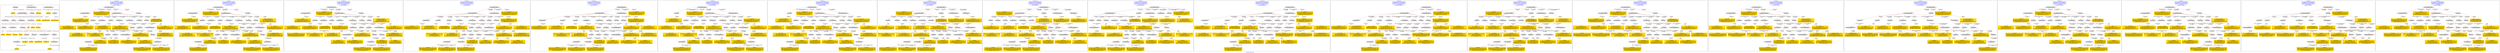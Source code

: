 digraph n0 {
fontcolor="blue"
remincross="true"
label="s04-ima-artworks.xml"
subgraph cluster_0 {
label="1-correct model"
n2[style="filled",color="white",fillcolor="lightgray",label="E12_Production1"];
n3[style="filled",color="white",fillcolor="lightgray",label="E21_Person1"];
n4[style="filled",color="white",fillcolor="lightgray",label="E55_Type1"];
n5[style="filled",color="white",fillcolor="lightgray",label="E52_Time-Span3"];
n6[style="filled",color="white",fillcolor="lightgray",label="E69_Death1"];
n7[style="filled",color="white",fillcolor="lightgray",label="E74_Group1"];
n8[style="filled",color="white",fillcolor="lightgray",label="E82_Actor_Appellation1"];
n9[style="filled",color="white",fillcolor="lightgray",label="E67_Birth1"];
n10[shape="plaintext",style="filled",fillcolor="gold",label="artistURI"];
n11[style="filled",color="white",fillcolor="lightgray",label="E22_Man-Made_Object1"];
n12[style="filled",color="white",fillcolor="lightgray",label="E35_Title1"];
n13[style="filled",color="white",fillcolor="lightgray",label="E8_Acquisition1"];
n14[style="filled",color="white",fillcolor="lightgray",label="E54_Dimension1"];
n15[shape="plaintext",style="filled",fillcolor="gold",label="sourceURL"];
n16[style="filled",color="white",fillcolor="lightgray",label="E33_Linguistic_Object1"];
n17[style="filled",color="white",fillcolor="lightgray",label="E55_Type2"];
n18[shape="plaintext",style="filled",fillcolor="gold",label="provenance"];
n19[style="filled",color="white",fillcolor="lightgray",label="E33_Linguistic_Object2"];
n20[style="filled",color="white",fillcolor="lightgray",label="E55_Type3"];
n21[shape="plaintext",style="filled",fillcolor="gold",label="galleryLabel"];
n22[shape="plaintext",style="filled",fillcolor="gold",label="title"];
n23[style="filled",color="white",fillcolor="lightgray",label="E38_Image1"];
n24[shape="plaintext",style="filled",fillcolor="gold",label="imageURL"];
n25[style="filled",color="white",fillcolor="lightgray",label="E52_Time-Span1"];
n26[shape="plaintext",style="filled",fillcolor="gold",label="birthDate"];
n27[style="filled",color="white",fillcolor="lightgray",label="E52_Time-Span2"];
n28[shape="plaintext",style="filled",fillcolor="gold",label="deathDate"];
n29[shape="plaintext",style="filled",fillcolor="gold",label="creationDate"];
n30[shape="plaintext",style="filled",fillcolor="gold",label="dimensions"];
n31[shape="plaintext",style="filled",fillcolor="gold",label="materialsURI"];
n32[shape="plaintext",style="filled",fillcolor="gold",label="materials"];
n33[shape="plaintext",style="filled",fillcolor="gold",label="provenanceTypeURI"];
n34[shape="plaintext",style="filled",fillcolor="gold",label="galleryLabelTypeURI"];
n35[shape="plaintext",style="filled",fillcolor="gold",label="nationalityURI"];
n36[shape="plaintext",style="filled",fillcolor="gold",label="nationality"];
n37[shape="plaintext",style="filled",fillcolor="gold",label="artistAppellationURI"];
n38[shape="plaintext",style="filled",fillcolor="gold",label="artistFirstLast"];
n39[shape="plaintext",style="filled",fillcolor="gold",label="creditLine"];
}
subgraph cluster_1 {
label="candidate 0\nlink coherence:0.8157894736842105\nnode coherence:0.9117647058823529\nconfidence:0.4821521927504155\nmapping score:0.49972668550916843\ncost:334.99947\n-precision:0.71-recall:0.73"
n41[style="filled",color="white",fillcolor="lightgray",label="E12_Production1"];
n42[style="filled",color="white",fillcolor="lightgray",label="E21_Person1"];
n43[style="filled",color="white",fillcolor="lightgray",label="E55_Type1"];
n44[style="filled",color="white",fillcolor="lightgray",label="E67_Birth1"];
n45[style="filled",color="white",fillcolor="lightgray",label="E69_Death1"];
n46[style="filled",color="white",fillcolor="lightgray",label="E74_Group1"];
n47[style="filled",color="white",fillcolor="lightgray",label="E82_Actor_Appellation1"];
n48[style="filled",color="white",fillcolor="lightgray",label="E21_Person2"];
n49[style="filled",color="white",fillcolor="lightgray",label="E82_Actor_Appellation2"];
n50[style="filled",color="white",fillcolor="lightgray",label="E22_Man-Made_Object1"];
n51[style="filled",color="white",fillcolor="lightgray",label="E35_Title1"];
n52[style="filled",color="white",fillcolor="lightgray",label="E38_Image1"];
n53[style="filled",color="white",fillcolor="lightgray",label="E54_Dimension1"];
n54[style="filled",color="white",fillcolor="lightgray",label="E55_Type2"];
n55[style="filled",color="white",fillcolor="lightgray",label="E8_Acquisition1"];
n56[style="filled",color="white",fillcolor="lightgray",label="E33_Linguistic_Object2"];
n57[style="filled",color="white",fillcolor="lightgray",label="E55_Type3"];
n58[style="filled",color="white",fillcolor="lightgray",label="E52_Time-Span1"];
n59[style="filled",color="white",fillcolor="lightgray",label="E52_Time-Span3"];
n60[style="filled",color="white",fillcolor="lightgray",label="E33_Linguistic_Object1"];
n61[shape="plaintext",style="filled",fillcolor="gold",label="artistFirstLast\n[E82_Actor_Appellation,label,0.741]\n[E73_Information_Object,P3_has_note,0.091]\n[E22_Man-Made_Object,P3_has_note,0.087]\n[E35_Title,label,0.081]"];
n62[shape="plaintext",style="filled",fillcolor="gold",label="provenanceTypeURI\n[E55_Type,classLink,0.742]\n[E57_Material,classLink,0.13]\n[E74_Group,classLink,0.127]\n[E73_Information_Object,P3_has_note,0.001]"];
n63[shape="plaintext",style="filled",fillcolor="gold",label="provenance\n[E73_Information_Object,P3_has_note,0.275]\n[E22_Man-Made_Object,P3_has_note,0.263]\n[E33_Linguistic_Object,P3_has_note,0.241]\n[E8_Acquisition,P3_has_note,0.222]"];
n64[shape="plaintext",style="filled",fillcolor="gold",label="artistURI\n[E21_Person,classLink,0.59]\n[E82_Actor_Appellation,classLink,0.337]\n[E73_Information_Object,P3_has_note,0.036]\n[E22_Man-Made_Object,P3_has_note,0.036]"];
n65[shape="plaintext",style="filled",fillcolor="gold",label="imageURL\n[E38_Image,classLink,0.451]\n[E39_Actor,classLink,0.269]\n[E78_Collection,classLink,0.191]\n[E82_Actor_Appellation,classLink,0.089]"];
n66[shape="plaintext",style="filled",fillcolor="gold",label="artistAppellationURI\n[E82_Actor_Appellation,classLink,0.951]\n[E21_Person,classLink,0.043]\n[E73_Information_Object,P3_has_note,0.003]\n[E22_Man-Made_Object,P3_has_note,0.003]"];
n67[shape="plaintext",style="filled",fillcolor="gold",label="nationalityURI\n[E74_Group,classLink,0.662]\n[E55_Type,classLink,0.185]\n[E57_Material,classLink,0.104]\n[E74_Group,label,0.049]"];
n68[shape="plaintext",style="filled",fillcolor="gold",label="creationDate\n[E52_Time-Span,P82_at_some_time_within,0.316]\n[E52_Time-Span,P82a_begin_of_the_begin,0.267]\n[E52_Time-Span,P82b_end_of_the_end,0.256]\n[E73_Information_Object,P3_has_note,0.161]"];
n69[shape="plaintext",style="filled",fillcolor="gold",label="materials\n[E29_Design_or_Procedure,P3_has_note,0.326]\n[E55_Type,label,0.261]\n[E57_Material,label,0.255]\n[E57_Material,classLink,0.158]"];
n70[shape="plaintext",style="filled",fillcolor="gold",label="galleryLabel\n[E73_Information_Object,P3_has_note,0.373]\n[E22_Man-Made_Object,P3_has_note,0.364]\n[E33_Linguistic_Object,P3_has_note,0.15]\n[E39_Actor,P3_has_note,0.112]"];
n71[shape="plaintext",style="filled",fillcolor="gold",label="galleryLabelTypeURI\n[E55_Type,classLink,0.628]\n[E57_Material,classLink,0.188]\n[E74_Group,classLink,0.184]"];
n72[shape="plaintext",style="filled",fillcolor="gold",label="materialsURI\n[E55_Type,classLink,0.539]\n[E57_Material,classLink,0.234]\n[E74_Group,classLink,0.227]\n[E29_Design_or_Procedure,P3_has_note,0.0]"];
n73[shape="plaintext",style="filled",fillcolor="gold",label="birthDate\n[E52_Time-Span,P82a_begin_of_the_begin,0.607]\n[E52_Time-Span,P82_at_some_time_within,0.286]\n[E52_Time-Span,P82b_end_of_the_end,0.063]\n[E52_Time-Span,label,0.044]"];
n74[shape="plaintext",style="filled",fillcolor="gold",label="nationality\n[E74_Group,label,0.552]\n[E74_Group,classLink,0.343]\n[E8_Acquisition,P3_has_note,0.067]\n[E39_Actor,P3_has_note,0.038]"];
n75[shape="plaintext",style="filled",fillcolor="gold",label="creditLine\n[E8_Acquisition,P3_has_note,0.457]\n[E30_Right,P3_has_note,0.251]\n[E33_Linguistic_Object,P3_has_note,0.166]\n[E73_Information_Object,P3_has_note,0.127]"];
n76[shape="plaintext",style="filled",fillcolor="gold",label="dimensions\n[E54_Dimension,P3_has_note,0.537]\n[E73_Information_Object,P3_has_note,0.171]\n[E22_Man-Made_Object,P3_has_note,0.171]\n[E34_Inscription,P3_has_note,0.121]"];
n77[shape="plaintext",style="filled",fillcolor="gold",label="title\n[E35_Title,label,0.379]\n[E73_Information_Object,P3_has_note,0.275]\n[E22_Man-Made_Object,P3_has_note,0.272]\n[E34_Inscription,P3_has_note,0.075]"];
n78[shape="plaintext",style="filled",fillcolor="gold",label="sourceURL\n[E38_Image,classLink,0.419]\n[E78_Collection,classLink,0.351]\n[E39_Actor,classLink,0.133]\n[E73_Information_Object,P3_has_note,0.097]"];
n79[shape="plaintext",style="filled",fillcolor="gold",label="deathDate\n[E52_Time-Span,P82b_end_of_the_end,0.525]\n[E52_Time-Span,P82_at_some_time_within,0.301]\n[E52_Time-Span,P82a_begin_of_the_begin,0.098]\n[E12_Production,P3_has_note,0.077]"];
}
subgraph cluster_2 {
label="candidate 1\nlink coherence:0.8157894736842105\nnode coherence:0.9117647058823529\nconfidence:0.4821521927504155\nmapping score:0.49972668550916843\ncost:334.99948\n-precision:0.71-recall:0.73"
n81[style="filled",color="white",fillcolor="lightgray",label="E12_Production1"];
n82[style="filled",color="white",fillcolor="lightgray",label="E21_Person1"];
n83[style="filled",color="white",fillcolor="lightgray",label="E55_Type1"];
n84[style="filled",color="white",fillcolor="lightgray",label="E67_Birth1"];
n85[style="filled",color="white",fillcolor="lightgray",label="E69_Death1"];
n86[style="filled",color="white",fillcolor="lightgray",label="E74_Group1"];
n87[style="filled",color="white",fillcolor="lightgray",label="E82_Actor_Appellation1"];
n88[style="filled",color="white",fillcolor="lightgray",label="E21_Person2"];
n89[style="filled",color="white",fillcolor="lightgray",label="E82_Actor_Appellation2"];
n90[style="filled",color="white",fillcolor="lightgray",label="E22_Man-Made_Object1"];
n91[style="filled",color="white",fillcolor="lightgray",label="E35_Title1"];
n92[style="filled",color="white",fillcolor="lightgray",label="E38_Image1"];
n93[style="filled",color="white",fillcolor="lightgray",label="E54_Dimension1"];
n94[style="filled",color="white",fillcolor="lightgray",label="E55_Type3"];
n95[style="filled",color="white",fillcolor="lightgray",label="E8_Acquisition1"];
n96[style="filled",color="white",fillcolor="lightgray",label="E33_Linguistic_Object1"];
n97[style="filled",color="white",fillcolor="lightgray",label="E55_Type2"];
n98[style="filled",color="white",fillcolor="lightgray",label="E52_Time-Span1"];
n99[style="filled",color="white",fillcolor="lightgray",label="E52_Time-Span3"];
n100[style="filled",color="white",fillcolor="lightgray",label="E33_Linguistic_Object2"];
n101[shape="plaintext",style="filled",fillcolor="gold",label="artistFirstLast\n[E82_Actor_Appellation,label,0.741]\n[E73_Information_Object,P3_has_note,0.091]\n[E22_Man-Made_Object,P3_has_note,0.087]\n[E35_Title,label,0.081]"];
n102[shape="plaintext",style="filled",fillcolor="gold",label="provenanceTypeURI\n[E55_Type,classLink,0.742]\n[E57_Material,classLink,0.13]\n[E74_Group,classLink,0.127]\n[E73_Information_Object,P3_has_note,0.001]"];
n103[shape="plaintext",style="filled",fillcolor="gold",label="provenance\n[E73_Information_Object,P3_has_note,0.275]\n[E22_Man-Made_Object,P3_has_note,0.263]\n[E33_Linguistic_Object,P3_has_note,0.241]\n[E8_Acquisition,P3_has_note,0.222]"];
n104[shape="plaintext",style="filled",fillcolor="gold",label="artistURI\n[E21_Person,classLink,0.59]\n[E82_Actor_Appellation,classLink,0.337]\n[E73_Information_Object,P3_has_note,0.036]\n[E22_Man-Made_Object,P3_has_note,0.036]"];
n105[shape="plaintext",style="filled",fillcolor="gold",label="imageURL\n[E38_Image,classLink,0.451]\n[E39_Actor,classLink,0.269]\n[E78_Collection,classLink,0.191]\n[E82_Actor_Appellation,classLink,0.089]"];
n106[shape="plaintext",style="filled",fillcolor="gold",label="artistAppellationURI\n[E82_Actor_Appellation,classLink,0.951]\n[E21_Person,classLink,0.043]\n[E73_Information_Object,P3_has_note,0.003]\n[E22_Man-Made_Object,P3_has_note,0.003]"];
n107[shape="plaintext",style="filled",fillcolor="gold",label="nationalityURI\n[E74_Group,classLink,0.662]\n[E55_Type,classLink,0.185]\n[E57_Material,classLink,0.104]\n[E74_Group,label,0.049]"];
n108[shape="plaintext",style="filled",fillcolor="gold",label="creationDate\n[E52_Time-Span,P82_at_some_time_within,0.316]\n[E52_Time-Span,P82a_begin_of_the_begin,0.267]\n[E52_Time-Span,P82b_end_of_the_end,0.256]\n[E73_Information_Object,P3_has_note,0.161]"];
n109[shape="plaintext",style="filled",fillcolor="gold",label="materials\n[E29_Design_or_Procedure,P3_has_note,0.326]\n[E55_Type,label,0.261]\n[E57_Material,label,0.255]\n[E57_Material,classLink,0.158]"];
n110[shape="plaintext",style="filled",fillcolor="gold",label="galleryLabel\n[E73_Information_Object,P3_has_note,0.373]\n[E22_Man-Made_Object,P3_has_note,0.364]\n[E33_Linguistic_Object,P3_has_note,0.15]\n[E39_Actor,P3_has_note,0.112]"];
n111[shape="plaintext",style="filled",fillcolor="gold",label="galleryLabelTypeURI\n[E55_Type,classLink,0.628]\n[E57_Material,classLink,0.188]\n[E74_Group,classLink,0.184]"];
n112[shape="plaintext",style="filled",fillcolor="gold",label="materialsURI\n[E55_Type,classLink,0.539]\n[E57_Material,classLink,0.234]\n[E74_Group,classLink,0.227]\n[E29_Design_or_Procedure,P3_has_note,0.0]"];
n113[shape="plaintext",style="filled",fillcolor="gold",label="birthDate\n[E52_Time-Span,P82a_begin_of_the_begin,0.607]\n[E52_Time-Span,P82_at_some_time_within,0.286]\n[E52_Time-Span,P82b_end_of_the_end,0.063]\n[E52_Time-Span,label,0.044]"];
n114[shape="plaintext",style="filled",fillcolor="gold",label="nationality\n[E74_Group,label,0.552]\n[E74_Group,classLink,0.343]\n[E8_Acquisition,P3_has_note,0.067]\n[E39_Actor,P3_has_note,0.038]"];
n115[shape="plaintext",style="filled",fillcolor="gold",label="creditLine\n[E8_Acquisition,P3_has_note,0.457]\n[E30_Right,P3_has_note,0.251]\n[E33_Linguistic_Object,P3_has_note,0.166]\n[E73_Information_Object,P3_has_note,0.127]"];
n116[shape="plaintext",style="filled",fillcolor="gold",label="dimensions\n[E54_Dimension,P3_has_note,0.537]\n[E73_Information_Object,P3_has_note,0.171]\n[E22_Man-Made_Object,P3_has_note,0.171]\n[E34_Inscription,P3_has_note,0.121]"];
n117[shape="plaintext",style="filled",fillcolor="gold",label="title\n[E35_Title,label,0.379]\n[E73_Information_Object,P3_has_note,0.275]\n[E22_Man-Made_Object,P3_has_note,0.272]\n[E34_Inscription,P3_has_note,0.075]"];
n118[shape="plaintext",style="filled",fillcolor="gold",label="sourceURL\n[E38_Image,classLink,0.419]\n[E78_Collection,classLink,0.351]\n[E39_Actor,classLink,0.133]\n[E73_Information_Object,P3_has_note,0.097]"];
n119[shape="plaintext",style="filled",fillcolor="gold",label="deathDate\n[E52_Time-Span,P82b_end_of_the_end,0.525]\n[E52_Time-Span,P82_at_some_time_within,0.301]\n[E52_Time-Span,P82a_begin_of_the_begin,0.098]\n[E12_Production,P3_has_note,0.077]"];
}
subgraph cluster_3 {
label="candidate 10\nlink coherence:0.8108108108108109\nnode coherence:0.9117647058823529\nconfidence:0.4658418993919231\nmapping score:0.4942899210563376\ncost:333.9995\n-precision:0.65-recall:0.65"
n121[style="filled",color="white",fillcolor="lightgray",label="E12_Production1"];
n122[style="filled",color="white",fillcolor="lightgray",label="E21_Person1"];
n123[style="filled",color="white",fillcolor="lightgray",label="E52_Time-Span2"];
n124[style="filled",color="white",fillcolor="lightgray",label="E55_Type1"];
n125[style="filled",color="white",fillcolor="lightgray",label="E67_Birth1"];
n126[style="filled",color="white",fillcolor="lightgray",label="E74_Group1"];
n127[style="filled",color="white",fillcolor="lightgray",label="E82_Actor_Appellation1"];
n128[style="filled",color="white",fillcolor="lightgray",label="E21_Person2"];
n129[style="filled",color="white",fillcolor="lightgray",label="E82_Actor_Appellation2"];
n130[style="filled",color="white",fillcolor="lightgray",label="E22_Man-Made_Object1"];
n131[style="filled",color="white",fillcolor="lightgray",label="E35_Title1"];
n132[style="filled",color="white",fillcolor="lightgray",label="E38_Image1"];
n133[style="filled",color="white",fillcolor="lightgray",label="E54_Dimension1"];
n134[style="filled",color="white",fillcolor="lightgray",label="E55_Type3"];
n135[style="filled",color="white",fillcolor="lightgray",label="E8_Acquisition1"];
n136[style="filled",color="white",fillcolor="lightgray",label="E33_Linguistic_Object1"];
n137[style="filled",color="white",fillcolor="lightgray",label="E55_Type2"];
n138[style="filled",color="white",fillcolor="lightgray",label="E52_Time-Span1"];
n139[style="filled",color="white",fillcolor="lightgray",label="E33_Linguistic_Object2"];
n140[shape="plaintext",style="filled",fillcolor="gold",label="artistFirstLast\n[E82_Actor_Appellation,label,0.741]\n[E73_Information_Object,P3_has_note,0.091]\n[E22_Man-Made_Object,P3_has_note,0.087]\n[E35_Title,label,0.081]"];
n141[shape="plaintext",style="filled",fillcolor="gold",label="provenanceTypeURI\n[E55_Type,classLink,0.742]\n[E57_Material,classLink,0.13]\n[E74_Group,classLink,0.127]\n[E73_Information_Object,P3_has_note,0.001]"];
n142[shape="plaintext",style="filled",fillcolor="gold",label="creationDate\n[E52_Time-Span,P82_at_some_time_within,0.316]\n[E52_Time-Span,P82a_begin_of_the_begin,0.267]\n[E52_Time-Span,P82b_end_of_the_end,0.256]\n[E73_Information_Object,P3_has_note,0.161]"];
n143[shape="plaintext",style="filled",fillcolor="gold",label="galleryLabel\n[E73_Information_Object,P3_has_note,0.373]\n[E22_Man-Made_Object,P3_has_note,0.364]\n[E33_Linguistic_Object,P3_has_note,0.15]\n[E39_Actor,P3_has_note,0.112]"];
n144[shape="plaintext",style="filled",fillcolor="gold",label="artistURI\n[E21_Person,classLink,0.59]\n[E82_Actor_Appellation,classLink,0.337]\n[E73_Information_Object,P3_has_note,0.036]\n[E22_Man-Made_Object,P3_has_note,0.036]"];
n145[shape="plaintext",style="filled",fillcolor="gold",label="imageURL\n[E38_Image,classLink,0.451]\n[E39_Actor,classLink,0.269]\n[E78_Collection,classLink,0.191]\n[E82_Actor_Appellation,classLink,0.089]"];
n146[shape="plaintext",style="filled",fillcolor="gold",label="artistAppellationURI\n[E82_Actor_Appellation,classLink,0.951]\n[E21_Person,classLink,0.043]\n[E73_Information_Object,P3_has_note,0.003]\n[E22_Man-Made_Object,P3_has_note,0.003]"];
n147[shape="plaintext",style="filled",fillcolor="gold",label="nationalityURI\n[E74_Group,classLink,0.662]\n[E55_Type,classLink,0.185]\n[E57_Material,classLink,0.104]\n[E74_Group,label,0.049]"];
n148[shape="plaintext",style="filled",fillcolor="gold",label="materials\n[E29_Design_or_Procedure,P3_has_note,0.326]\n[E55_Type,label,0.261]\n[E57_Material,label,0.255]\n[E57_Material,classLink,0.158]"];
n149[shape="plaintext",style="filled",fillcolor="gold",label="creditLine\n[E8_Acquisition,P3_has_note,0.457]\n[E30_Right,P3_has_note,0.251]\n[E33_Linguistic_Object,P3_has_note,0.166]\n[E73_Information_Object,P3_has_note,0.127]"];
n150[shape="plaintext",style="filled",fillcolor="gold",label="galleryLabelTypeURI\n[E55_Type,classLink,0.628]\n[E57_Material,classLink,0.188]\n[E74_Group,classLink,0.184]"];
n151[shape="plaintext",style="filled",fillcolor="gold",label="materialsURI\n[E55_Type,classLink,0.539]\n[E57_Material,classLink,0.234]\n[E74_Group,classLink,0.227]\n[E29_Design_or_Procedure,P3_has_note,0.0]"];
n152[shape="plaintext",style="filled",fillcolor="gold",label="birthDate\n[E52_Time-Span,P82a_begin_of_the_begin,0.607]\n[E52_Time-Span,P82_at_some_time_within,0.286]\n[E52_Time-Span,P82b_end_of_the_end,0.063]\n[E52_Time-Span,label,0.044]"];
n153[shape="plaintext",style="filled",fillcolor="gold",label="nationality\n[E74_Group,label,0.552]\n[E74_Group,classLink,0.343]\n[E8_Acquisition,P3_has_note,0.067]\n[E39_Actor,P3_has_note,0.038]"];
n154[shape="plaintext",style="filled",fillcolor="gold",label="provenance\n[E73_Information_Object,P3_has_note,0.275]\n[E22_Man-Made_Object,P3_has_note,0.263]\n[E33_Linguistic_Object,P3_has_note,0.241]\n[E8_Acquisition,P3_has_note,0.222]"];
n155[shape="plaintext",style="filled",fillcolor="gold",label="dimensions\n[E54_Dimension,P3_has_note,0.537]\n[E73_Information_Object,P3_has_note,0.171]\n[E22_Man-Made_Object,P3_has_note,0.171]\n[E34_Inscription,P3_has_note,0.121]"];
n156[shape="plaintext",style="filled",fillcolor="gold",label="title\n[E35_Title,label,0.379]\n[E73_Information_Object,P3_has_note,0.275]\n[E22_Man-Made_Object,P3_has_note,0.272]\n[E34_Inscription,P3_has_note,0.075]"];
n157[shape="plaintext",style="filled",fillcolor="gold",label="sourceURL\n[E38_Image,classLink,0.419]\n[E78_Collection,classLink,0.351]\n[E39_Actor,classLink,0.133]\n[E73_Information_Object,P3_has_note,0.097]"];
n158[shape="plaintext",style="filled",fillcolor="gold",label="deathDate\n[E52_Time-Span,P82b_end_of_the_end,0.525]\n[E52_Time-Span,P82_at_some_time_within,0.301]\n[E52_Time-Span,P82a_begin_of_the_begin,0.098]\n[E12_Production,P3_has_note,0.077]"];
}
subgraph cluster_4 {
label="candidate 11\nlink coherence:0.7894736842105263\nnode coherence:0.9117647058823529\nconfidence:0.4821521927504155\nmapping score:0.49972668550916843\ncost:334.99946\n-precision:0.68-recall:0.7"
n160[style="filled",color="white",fillcolor="lightgray",label="E12_Production1"];
n161[style="filled",color="white",fillcolor="lightgray",label="E21_Person1"];
n162[style="filled",color="white",fillcolor="lightgray",label="E55_Type1"];
n163[style="filled",color="white",fillcolor="lightgray",label="E67_Birth1"];
n164[style="filled",color="white",fillcolor="lightgray",label="E69_Death1"];
n165[style="filled",color="white",fillcolor="lightgray",label="E74_Group1"];
n166[style="filled",color="white",fillcolor="lightgray",label="E82_Actor_Appellation1"];
n167[style="filled",color="white",fillcolor="lightgray",label="E21_Person2"];
n168[style="filled",color="white",fillcolor="lightgray",label="E82_Actor_Appellation2"];
n169[style="filled",color="white",fillcolor="lightgray",label="E22_Man-Made_Object1"];
n170[style="filled",color="white",fillcolor="lightgray",label="E35_Title1"];
n171[style="filled",color="white",fillcolor="lightgray",label="E38_Image1"];
n172[style="filled",color="white",fillcolor="lightgray",label="E54_Dimension1"];
n173[style="filled",color="white",fillcolor="lightgray",label="E55_Type2"];
n174[style="filled",color="white",fillcolor="lightgray",label="E55_Type3"];
n175[style="filled",color="white",fillcolor="lightgray",label="E8_Acquisition1"];
n176[style="filled",color="white",fillcolor="lightgray",label="E33_Linguistic_Object1"];
n177[style="filled",color="white",fillcolor="lightgray",label="E52_Time-Span1"];
n178[style="filled",color="white",fillcolor="lightgray",label="E52_Time-Span3"];
n179[style="filled",color="white",fillcolor="lightgray",label="E33_Linguistic_Object2"];
n180[shape="plaintext",style="filled",fillcolor="gold",label="artistFirstLast\n[E82_Actor_Appellation,label,0.741]\n[E73_Information_Object,P3_has_note,0.091]\n[E22_Man-Made_Object,P3_has_note,0.087]\n[E35_Title,label,0.081]"];
n181[shape="plaintext",style="filled",fillcolor="gold",label="provenanceTypeURI\n[E55_Type,classLink,0.742]\n[E57_Material,classLink,0.13]\n[E74_Group,classLink,0.127]\n[E73_Information_Object,P3_has_note,0.001]"];
n182[shape="plaintext",style="filled",fillcolor="gold",label="provenance\n[E73_Information_Object,P3_has_note,0.275]\n[E22_Man-Made_Object,P3_has_note,0.263]\n[E33_Linguistic_Object,P3_has_note,0.241]\n[E8_Acquisition,P3_has_note,0.222]"];
n183[shape="plaintext",style="filled",fillcolor="gold",label="artistURI\n[E21_Person,classLink,0.59]\n[E82_Actor_Appellation,classLink,0.337]\n[E73_Information_Object,P3_has_note,0.036]\n[E22_Man-Made_Object,P3_has_note,0.036]"];
n184[shape="plaintext",style="filled",fillcolor="gold",label="imageURL\n[E38_Image,classLink,0.451]\n[E39_Actor,classLink,0.269]\n[E78_Collection,classLink,0.191]\n[E82_Actor_Appellation,classLink,0.089]"];
n185[shape="plaintext",style="filled",fillcolor="gold",label="artistAppellationURI\n[E82_Actor_Appellation,classLink,0.951]\n[E21_Person,classLink,0.043]\n[E73_Information_Object,P3_has_note,0.003]\n[E22_Man-Made_Object,P3_has_note,0.003]"];
n186[shape="plaintext",style="filled",fillcolor="gold",label="nationalityURI\n[E74_Group,classLink,0.662]\n[E55_Type,classLink,0.185]\n[E57_Material,classLink,0.104]\n[E74_Group,label,0.049]"];
n187[shape="plaintext",style="filled",fillcolor="gold",label="creationDate\n[E52_Time-Span,P82_at_some_time_within,0.316]\n[E52_Time-Span,P82a_begin_of_the_begin,0.267]\n[E52_Time-Span,P82b_end_of_the_end,0.256]\n[E73_Information_Object,P3_has_note,0.161]"];
n188[shape="plaintext",style="filled",fillcolor="gold",label="materials\n[E29_Design_or_Procedure,P3_has_note,0.326]\n[E55_Type,label,0.261]\n[E57_Material,label,0.255]\n[E57_Material,classLink,0.158]"];
n189[shape="plaintext",style="filled",fillcolor="gold",label="galleryLabel\n[E73_Information_Object,P3_has_note,0.373]\n[E22_Man-Made_Object,P3_has_note,0.364]\n[E33_Linguistic_Object,P3_has_note,0.15]\n[E39_Actor,P3_has_note,0.112]"];
n190[shape="plaintext",style="filled",fillcolor="gold",label="galleryLabelTypeURI\n[E55_Type,classLink,0.628]\n[E57_Material,classLink,0.188]\n[E74_Group,classLink,0.184]"];
n191[shape="plaintext",style="filled",fillcolor="gold",label="materialsURI\n[E55_Type,classLink,0.539]\n[E57_Material,classLink,0.234]\n[E74_Group,classLink,0.227]\n[E29_Design_or_Procedure,P3_has_note,0.0]"];
n192[shape="plaintext",style="filled",fillcolor="gold",label="birthDate\n[E52_Time-Span,P82a_begin_of_the_begin,0.607]\n[E52_Time-Span,P82_at_some_time_within,0.286]\n[E52_Time-Span,P82b_end_of_the_end,0.063]\n[E52_Time-Span,label,0.044]"];
n193[shape="plaintext",style="filled",fillcolor="gold",label="nationality\n[E74_Group,label,0.552]\n[E74_Group,classLink,0.343]\n[E8_Acquisition,P3_has_note,0.067]\n[E39_Actor,P3_has_note,0.038]"];
n194[shape="plaintext",style="filled",fillcolor="gold",label="creditLine\n[E8_Acquisition,P3_has_note,0.457]\n[E30_Right,P3_has_note,0.251]\n[E33_Linguistic_Object,P3_has_note,0.166]\n[E73_Information_Object,P3_has_note,0.127]"];
n195[shape="plaintext",style="filled",fillcolor="gold",label="dimensions\n[E54_Dimension,P3_has_note,0.537]\n[E73_Information_Object,P3_has_note,0.171]\n[E22_Man-Made_Object,P3_has_note,0.171]\n[E34_Inscription,P3_has_note,0.121]"];
n196[shape="plaintext",style="filled",fillcolor="gold",label="title\n[E35_Title,label,0.379]\n[E73_Information_Object,P3_has_note,0.275]\n[E22_Man-Made_Object,P3_has_note,0.272]\n[E34_Inscription,P3_has_note,0.075]"];
n197[shape="plaintext",style="filled",fillcolor="gold",label="sourceURL\n[E38_Image,classLink,0.419]\n[E78_Collection,classLink,0.351]\n[E39_Actor,classLink,0.133]\n[E73_Information_Object,P3_has_note,0.097]"];
n198[shape="plaintext",style="filled",fillcolor="gold",label="deathDate\n[E52_Time-Span,P82b_end_of_the_end,0.525]\n[E52_Time-Span,P82_at_some_time_within,0.301]\n[E52_Time-Span,P82a_begin_of_the_begin,0.098]\n[E12_Production,P3_has_note,0.077]"];
}
subgraph cluster_5 {
label="candidate 12\nlink coherence:0.7894736842105263\nnode coherence:0.9117647058823529\nconfidence:0.4821521927504155\nmapping score:0.49972668550916843\ncost:334.99947\n-precision:0.68-recall:0.7"
n200[style="filled",color="white",fillcolor="lightgray",label="E12_Production1"];
n201[style="filled",color="white",fillcolor="lightgray",label="E21_Person1"];
n202[style="filled",color="white",fillcolor="lightgray",label="E55_Type1"];
n203[style="filled",color="white",fillcolor="lightgray",label="E67_Birth1"];
n204[style="filled",color="white",fillcolor="lightgray",label="E69_Death1"];
n205[style="filled",color="white",fillcolor="lightgray",label="E74_Group1"];
n206[style="filled",color="white",fillcolor="lightgray",label="E82_Actor_Appellation1"];
n207[style="filled",color="white",fillcolor="lightgray",label="E21_Person2"];
n208[style="filled",color="white",fillcolor="lightgray",label="E82_Actor_Appellation2"];
n209[style="filled",color="white",fillcolor="lightgray",label="E22_Man-Made_Object1"];
n210[style="filled",color="white",fillcolor="lightgray",label="E35_Title1"];
n211[style="filled",color="white",fillcolor="lightgray",label="E38_Image1"];
n212[style="filled",color="white",fillcolor="lightgray",label="E54_Dimension1"];
n213[style="filled",color="white",fillcolor="lightgray",label="E55_Type2"];
n214[style="filled",color="white",fillcolor="lightgray",label="E55_Type3"];
n215[style="filled",color="white",fillcolor="lightgray",label="E8_Acquisition1"];
n216[style="filled",color="white",fillcolor="lightgray",label="E33_Linguistic_Object2"];
n217[style="filled",color="white",fillcolor="lightgray",label="E52_Time-Span1"];
n218[style="filled",color="white",fillcolor="lightgray",label="E52_Time-Span3"];
n219[style="filled",color="white",fillcolor="lightgray",label="E33_Linguistic_Object1"];
n220[shape="plaintext",style="filled",fillcolor="gold",label="artistFirstLast\n[E82_Actor_Appellation,label,0.741]\n[E73_Information_Object,P3_has_note,0.091]\n[E22_Man-Made_Object,P3_has_note,0.087]\n[E35_Title,label,0.081]"];
n221[shape="plaintext",style="filled",fillcolor="gold",label="provenanceTypeURI\n[E55_Type,classLink,0.742]\n[E57_Material,classLink,0.13]\n[E74_Group,classLink,0.127]\n[E73_Information_Object,P3_has_note,0.001]"];
n222[shape="plaintext",style="filled",fillcolor="gold",label="provenance\n[E73_Information_Object,P3_has_note,0.275]\n[E22_Man-Made_Object,P3_has_note,0.263]\n[E33_Linguistic_Object,P3_has_note,0.241]\n[E8_Acquisition,P3_has_note,0.222]"];
n223[shape="plaintext",style="filled",fillcolor="gold",label="artistURI\n[E21_Person,classLink,0.59]\n[E82_Actor_Appellation,classLink,0.337]\n[E73_Information_Object,P3_has_note,0.036]\n[E22_Man-Made_Object,P3_has_note,0.036]"];
n224[shape="plaintext",style="filled",fillcolor="gold",label="imageURL\n[E38_Image,classLink,0.451]\n[E39_Actor,classLink,0.269]\n[E78_Collection,classLink,0.191]\n[E82_Actor_Appellation,classLink,0.089]"];
n225[shape="plaintext",style="filled",fillcolor="gold",label="artistAppellationURI\n[E82_Actor_Appellation,classLink,0.951]\n[E21_Person,classLink,0.043]\n[E73_Information_Object,P3_has_note,0.003]\n[E22_Man-Made_Object,P3_has_note,0.003]"];
n226[shape="plaintext",style="filled",fillcolor="gold",label="nationalityURI\n[E74_Group,classLink,0.662]\n[E55_Type,classLink,0.185]\n[E57_Material,classLink,0.104]\n[E74_Group,label,0.049]"];
n227[shape="plaintext",style="filled",fillcolor="gold",label="creationDate\n[E52_Time-Span,P82_at_some_time_within,0.316]\n[E52_Time-Span,P82a_begin_of_the_begin,0.267]\n[E52_Time-Span,P82b_end_of_the_end,0.256]\n[E73_Information_Object,P3_has_note,0.161]"];
n228[shape="plaintext",style="filled",fillcolor="gold",label="materials\n[E29_Design_or_Procedure,P3_has_note,0.326]\n[E55_Type,label,0.261]\n[E57_Material,label,0.255]\n[E57_Material,classLink,0.158]"];
n229[shape="plaintext",style="filled",fillcolor="gold",label="galleryLabel\n[E73_Information_Object,P3_has_note,0.373]\n[E22_Man-Made_Object,P3_has_note,0.364]\n[E33_Linguistic_Object,P3_has_note,0.15]\n[E39_Actor,P3_has_note,0.112]"];
n230[shape="plaintext",style="filled",fillcolor="gold",label="galleryLabelTypeURI\n[E55_Type,classLink,0.628]\n[E57_Material,classLink,0.188]\n[E74_Group,classLink,0.184]"];
n231[shape="plaintext",style="filled",fillcolor="gold",label="materialsURI\n[E55_Type,classLink,0.539]\n[E57_Material,classLink,0.234]\n[E74_Group,classLink,0.227]\n[E29_Design_or_Procedure,P3_has_note,0.0]"];
n232[shape="plaintext",style="filled",fillcolor="gold",label="birthDate\n[E52_Time-Span,P82a_begin_of_the_begin,0.607]\n[E52_Time-Span,P82_at_some_time_within,0.286]\n[E52_Time-Span,P82b_end_of_the_end,0.063]\n[E52_Time-Span,label,0.044]"];
n233[shape="plaintext",style="filled",fillcolor="gold",label="nationality\n[E74_Group,label,0.552]\n[E74_Group,classLink,0.343]\n[E8_Acquisition,P3_has_note,0.067]\n[E39_Actor,P3_has_note,0.038]"];
n234[shape="plaintext",style="filled",fillcolor="gold",label="creditLine\n[E8_Acquisition,P3_has_note,0.457]\n[E30_Right,P3_has_note,0.251]\n[E33_Linguistic_Object,P3_has_note,0.166]\n[E73_Information_Object,P3_has_note,0.127]"];
n235[shape="plaintext",style="filled",fillcolor="gold",label="dimensions\n[E54_Dimension,P3_has_note,0.537]\n[E73_Information_Object,P3_has_note,0.171]\n[E22_Man-Made_Object,P3_has_note,0.171]\n[E34_Inscription,P3_has_note,0.121]"];
n236[shape="plaintext",style="filled",fillcolor="gold",label="title\n[E35_Title,label,0.379]\n[E73_Information_Object,P3_has_note,0.275]\n[E22_Man-Made_Object,P3_has_note,0.272]\n[E34_Inscription,P3_has_note,0.075]"];
n237[shape="plaintext",style="filled",fillcolor="gold",label="sourceURL\n[E38_Image,classLink,0.419]\n[E78_Collection,classLink,0.351]\n[E39_Actor,classLink,0.133]\n[E73_Information_Object,P3_has_note,0.097]"];
n238[shape="plaintext",style="filled",fillcolor="gold",label="deathDate\n[E52_Time-Span,P82b_end_of_the_end,0.525]\n[E52_Time-Span,P82_at_some_time_within,0.301]\n[E52_Time-Span,P82a_begin_of_the_begin,0.098]\n[E12_Production,P3_has_note,0.077]"];
}
subgraph cluster_6 {
label="candidate 13\nlink coherence:0.7894736842105263\nnode coherence:0.9117647058823529\nconfidence:0.4821521927504155\nmapping score:0.49972668550916843\ncost:434.009482\n-precision:0.68-recall:0.7"
n240[style="filled",color="white",fillcolor="lightgray",label="E12_Production1"];
n241[style="filled",color="white",fillcolor="lightgray",label="E21_Person1"];
n242[style="filled",color="white",fillcolor="lightgray",label="E55_Type1"];
n243[style="filled",color="white",fillcolor="lightgray",label="E67_Birth1"];
n244[style="filled",color="white",fillcolor="lightgray",label="E69_Death1"];
n245[style="filled",color="white",fillcolor="lightgray",label="E74_Group1"];
n246[style="filled",color="white",fillcolor="lightgray",label="E82_Actor_Appellation1"];
n247[style="filled",color="white",fillcolor="lightgray",label="E21_Person2"];
n248[style="filled",color="white",fillcolor="lightgray",label="E82_Actor_Appellation2"];
n249[style="filled",color="white",fillcolor="lightgray",label="E22_Man-Made_Object1"];
n250[style="filled",color="white",fillcolor="lightgray",label="E35_Title1"];
n251[style="filled",color="white",fillcolor="lightgray",label="E38_Image1"];
n252[style="filled",color="white",fillcolor="lightgray",label="E54_Dimension1"];
n253[style="filled",color="white",fillcolor="lightgray",label="E55_Type3"];
n254[style="filled",color="white",fillcolor="lightgray",label="E8_Acquisition1"];
n255[style="filled",color="white",fillcolor="lightgray",label="E33_Linguistic_Object1"];
n256[style="filled",color="white",fillcolor="lightgray",label="E52_Time-Span1"];
n257[style="filled",color="white",fillcolor="lightgray",label="E52_Time-Span3"];
n258[style="filled",color="white",fillcolor="lightgray",label="E33_Linguistic_Object2"];
n259[style="filled",color="white",fillcolor="lightgray",label="E55_Type2"];
n260[shape="plaintext",style="filled",fillcolor="gold",label="artistFirstLast\n[E82_Actor_Appellation,label,0.741]\n[E73_Information_Object,P3_has_note,0.091]\n[E22_Man-Made_Object,P3_has_note,0.087]\n[E35_Title,label,0.081]"];
n261[shape="plaintext",style="filled",fillcolor="gold",label="provenanceTypeURI\n[E55_Type,classLink,0.742]\n[E57_Material,classLink,0.13]\n[E74_Group,classLink,0.127]\n[E73_Information_Object,P3_has_note,0.001]"];
n262[shape="plaintext",style="filled",fillcolor="gold",label="provenance\n[E73_Information_Object,P3_has_note,0.275]\n[E22_Man-Made_Object,P3_has_note,0.263]\n[E33_Linguistic_Object,P3_has_note,0.241]\n[E8_Acquisition,P3_has_note,0.222]"];
n263[shape="plaintext",style="filled",fillcolor="gold",label="artistURI\n[E21_Person,classLink,0.59]\n[E82_Actor_Appellation,classLink,0.337]\n[E73_Information_Object,P3_has_note,0.036]\n[E22_Man-Made_Object,P3_has_note,0.036]"];
n264[shape="plaintext",style="filled",fillcolor="gold",label="imageURL\n[E38_Image,classLink,0.451]\n[E39_Actor,classLink,0.269]\n[E78_Collection,classLink,0.191]\n[E82_Actor_Appellation,classLink,0.089]"];
n265[shape="plaintext",style="filled",fillcolor="gold",label="artistAppellationURI\n[E82_Actor_Appellation,classLink,0.951]\n[E21_Person,classLink,0.043]\n[E73_Information_Object,P3_has_note,0.003]\n[E22_Man-Made_Object,P3_has_note,0.003]"];
n266[shape="plaintext",style="filled",fillcolor="gold",label="nationalityURI\n[E74_Group,classLink,0.662]\n[E55_Type,classLink,0.185]\n[E57_Material,classLink,0.104]\n[E74_Group,label,0.049]"];
n267[shape="plaintext",style="filled",fillcolor="gold",label="creationDate\n[E52_Time-Span,P82_at_some_time_within,0.316]\n[E52_Time-Span,P82a_begin_of_the_begin,0.267]\n[E52_Time-Span,P82b_end_of_the_end,0.256]\n[E73_Information_Object,P3_has_note,0.161]"];
n268[shape="plaintext",style="filled",fillcolor="gold",label="materials\n[E29_Design_or_Procedure,P3_has_note,0.326]\n[E55_Type,label,0.261]\n[E57_Material,label,0.255]\n[E57_Material,classLink,0.158]"];
n269[shape="plaintext",style="filled",fillcolor="gold",label="galleryLabel\n[E73_Information_Object,P3_has_note,0.373]\n[E22_Man-Made_Object,P3_has_note,0.364]\n[E33_Linguistic_Object,P3_has_note,0.15]\n[E39_Actor,P3_has_note,0.112]"];
n270[shape="plaintext",style="filled",fillcolor="gold",label="galleryLabelTypeURI\n[E55_Type,classLink,0.628]\n[E57_Material,classLink,0.188]\n[E74_Group,classLink,0.184]"];
n271[shape="plaintext",style="filled",fillcolor="gold",label="materialsURI\n[E55_Type,classLink,0.539]\n[E57_Material,classLink,0.234]\n[E74_Group,classLink,0.227]\n[E29_Design_or_Procedure,P3_has_note,0.0]"];
n272[shape="plaintext",style="filled",fillcolor="gold",label="birthDate\n[E52_Time-Span,P82a_begin_of_the_begin,0.607]\n[E52_Time-Span,P82_at_some_time_within,0.286]\n[E52_Time-Span,P82b_end_of_the_end,0.063]\n[E52_Time-Span,label,0.044]"];
n273[shape="plaintext",style="filled",fillcolor="gold",label="nationality\n[E74_Group,label,0.552]\n[E74_Group,classLink,0.343]\n[E8_Acquisition,P3_has_note,0.067]\n[E39_Actor,P3_has_note,0.038]"];
n274[shape="plaintext",style="filled",fillcolor="gold",label="creditLine\n[E8_Acquisition,P3_has_note,0.457]\n[E30_Right,P3_has_note,0.251]\n[E33_Linguistic_Object,P3_has_note,0.166]\n[E73_Information_Object,P3_has_note,0.127]"];
n275[shape="plaintext",style="filled",fillcolor="gold",label="dimensions\n[E54_Dimension,P3_has_note,0.537]\n[E73_Information_Object,P3_has_note,0.171]\n[E22_Man-Made_Object,P3_has_note,0.171]\n[E34_Inscription,P3_has_note,0.121]"];
n276[shape="plaintext",style="filled",fillcolor="gold",label="title\n[E35_Title,label,0.379]\n[E73_Information_Object,P3_has_note,0.275]\n[E22_Man-Made_Object,P3_has_note,0.272]\n[E34_Inscription,P3_has_note,0.075]"];
n277[shape="plaintext",style="filled",fillcolor="gold",label="sourceURL\n[E38_Image,classLink,0.419]\n[E78_Collection,classLink,0.351]\n[E39_Actor,classLink,0.133]\n[E73_Information_Object,P3_has_note,0.097]"];
n278[shape="plaintext",style="filled",fillcolor="gold",label="deathDate\n[E52_Time-Span,P82b_end_of_the_end,0.525]\n[E52_Time-Span,P82_at_some_time_within,0.301]\n[E52_Time-Span,P82a_begin_of_the_begin,0.098]\n[E12_Production,P3_has_note,0.077]"];
}
subgraph cluster_7 {
label="candidate 14\nlink coherence:0.7894736842105263\nnode coherence:0.9117647058823529\nconfidence:0.4821521927504155\nmapping score:0.49972668550916843\ncost:434.009492\n-precision:0.68-recall:0.7"
n280[style="filled",color="white",fillcolor="lightgray",label="E12_Production1"];
n281[style="filled",color="white",fillcolor="lightgray",label="E21_Person1"];
n282[style="filled",color="white",fillcolor="lightgray",label="E55_Type1"];
n283[style="filled",color="white",fillcolor="lightgray",label="E67_Birth1"];
n284[style="filled",color="white",fillcolor="lightgray",label="E69_Death1"];
n285[style="filled",color="white",fillcolor="lightgray",label="E74_Group1"];
n286[style="filled",color="white",fillcolor="lightgray",label="E82_Actor_Appellation1"];
n287[style="filled",color="white",fillcolor="lightgray",label="E21_Person2"];
n288[style="filled",color="white",fillcolor="lightgray",label="E82_Actor_Appellation2"];
n289[style="filled",color="white",fillcolor="lightgray",label="E22_Man-Made_Object1"];
n290[style="filled",color="white",fillcolor="lightgray",label="E35_Title1"];
n291[style="filled",color="white",fillcolor="lightgray",label="E38_Image1"];
n292[style="filled",color="white",fillcolor="lightgray",label="E54_Dimension1"];
n293[style="filled",color="white",fillcolor="lightgray",label="E55_Type3"];
n294[style="filled",color="white",fillcolor="lightgray",label="E8_Acquisition1"];
n295[style="filled",color="white",fillcolor="lightgray",label="E33_Linguistic_Object2"];
n296[style="filled",color="white",fillcolor="lightgray",label="E52_Time-Span1"];
n297[style="filled",color="white",fillcolor="lightgray",label="E52_Time-Span3"];
n298[style="filled",color="white",fillcolor="lightgray",label="E33_Linguistic_Object1"];
n299[style="filled",color="white",fillcolor="lightgray",label="E55_Type2"];
n300[shape="plaintext",style="filled",fillcolor="gold",label="artistFirstLast\n[E82_Actor_Appellation,label,0.741]\n[E73_Information_Object,P3_has_note,0.091]\n[E22_Man-Made_Object,P3_has_note,0.087]\n[E35_Title,label,0.081]"];
n301[shape="plaintext",style="filled",fillcolor="gold",label="provenanceTypeURI\n[E55_Type,classLink,0.742]\n[E57_Material,classLink,0.13]\n[E74_Group,classLink,0.127]\n[E73_Information_Object,P3_has_note,0.001]"];
n302[shape="plaintext",style="filled",fillcolor="gold",label="provenance\n[E73_Information_Object,P3_has_note,0.275]\n[E22_Man-Made_Object,P3_has_note,0.263]\n[E33_Linguistic_Object,P3_has_note,0.241]\n[E8_Acquisition,P3_has_note,0.222]"];
n303[shape="plaintext",style="filled",fillcolor="gold",label="artistURI\n[E21_Person,classLink,0.59]\n[E82_Actor_Appellation,classLink,0.337]\n[E73_Information_Object,P3_has_note,0.036]\n[E22_Man-Made_Object,P3_has_note,0.036]"];
n304[shape="plaintext",style="filled",fillcolor="gold",label="imageURL\n[E38_Image,classLink,0.451]\n[E39_Actor,classLink,0.269]\n[E78_Collection,classLink,0.191]\n[E82_Actor_Appellation,classLink,0.089]"];
n305[shape="plaintext",style="filled",fillcolor="gold",label="artistAppellationURI\n[E82_Actor_Appellation,classLink,0.951]\n[E21_Person,classLink,0.043]\n[E73_Information_Object,P3_has_note,0.003]\n[E22_Man-Made_Object,P3_has_note,0.003]"];
n306[shape="plaintext",style="filled",fillcolor="gold",label="nationalityURI\n[E74_Group,classLink,0.662]\n[E55_Type,classLink,0.185]\n[E57_Material,classLink,0.104]\n[E74_Group,label,0.049]"];
n307[shape="plaintext",style="filled",fillcolor="gold",label="creationDate\n[E52_Time-Span,P82_at_some_time_within,0.316]\n[E52_Time-Span,P82a_begin_of_the_begin,0.267]\n[E52_Time-Span,P82b_end_of_the_end,0.256]\n[E73_Information_Object,P3_has_note,0.161]"];
n308[shape="plaintext",style="filled",fillcolor="gold",label="materials\n[E29_Design_or_Procedure,P3_has_note,0.326]\n[E55_Type,label,0.261]\n[E57_Material,label,0.255]\n[E57_Material,classLink,0.158]"];
n309[shape="plaintext",style="filled",fillcolor="gold",label="galleryLabel\n[E73_Information_Object,P3_has_note,0.373]\n[E22_Man-Made_Object,P3_has_note,0.364]\n[E33_Linguistic_Object,P3_has_note,0.15]\n[E39_Actor,P3_has_note,0.112]"];
n310[shape="plaintext",style="filled",fillcolor="gold",label="galleryLabelTypeURI\n[E55_Type,classLink,0.628]\n[E57_Material,classLink,0.188]\n[E74_Group,classLink,0.184]"];
n311[shape="plaintext",style="filled",fillcolor="gold",label="materialsURI\n[E55_Type,classLink,0.539]\n[E57_Material,classLink,0.234]\n[E74_Group,classLink,0.227]\n[E29_Design_or_Procedure,P3_has_note,0.0]"];
n312[shape="plaintext",style="filled",fillcolor="gold",label="birthDate\n[E52_Time-Span,P82a_begin_of_the_begin,0.607]\n[E52_Time-Span,P82_at_some_time_within,0.286]\n[E52_Time-Span,P82b_end_of_the_end,0.063]\n[E52_Time-Span,label,0.044]"];
n313[shape="plaintext",style="filled",fillcolor="gold",label="nationality\n[E74_Group,label,0.552]\n[E74_Group,classLink,0.343]\n[E8_Acquisition,P3_has_note,0.067]\n[E39_Actor,P3_has_note,0.038]"];
n314[shape="plaintext",style="filled",fillcolor="gold",label="creditLine\n[E8_Acquisition,P3_has_note,0.457]\n[E30_Right,P3_has_note,0.251]\n[E33_Linguistic_Object,P3_has_note,0.166]\n[E73_Information_Object,P3_has_note,0.127]"];
n315[shape="plaintext",style="filled",fillcolor="gold",label="dimensions\n[E54_Dimension,P3_has_note,0.537]\n[E73_Information_Object,P3_has_note,0.171]\n[E22_Man-Made_Object,P3_has_note,0.171]\n[E34_Inscription,P3_has_note,0.121]"];
n316[shape="plaintext",style="filled",fillcolor="gold",label="title\n[E35_Title,label,0.379]\n[E73_Information_Object,P3_has_note,0.275]\n[E22_Man-Made_Object,P3_has_note,0.272]\n[E34_Inscription,P3_has_note,0.075]"];
n317[shape="plaintext",style="filled",fillcolor="gold",label="sourceURL\n[E38_Image,classLink,0.419]\n[E78_Collection,classLink,0.351]\n[E39_Actor,classLink,0.133]\n[E73_Information_Object,P3_has_note,0.097]"];
n318[shape="plaintext",style="filled",fillcolor="gold",label="deathDate\n[E52_Time-Span,P82b_end_of_the_end,0.525]\n[E52_Time-Span,P82_at_some_time_within,0.301]\n[E52_Time-Span,P82a_begin_of_the_begin,0.098]\n[E12_Production,P3_has_note,0.077]"];
}
subgraph cluster_8 {
label="candidate 15\nlink coherence:0.7894736842105263\nnode coherence:0.9117647058823529\nconfidence:0.4821521927504155\nmapping score:0.49972668550916843\ncost:434.009522\n-precision:0.68-recall:0.7"
n320[style="filled",color="white",fillcolor="lightgray",label="E12_Production1"];
n321[style="filled",color="white",fillcolor="lightgray",label="E21_Person1"];
n322[style="filled",color="white",fillcolor="lightgray",label="E55_Type1"];
n323[style="filled",color="white",fillcolor="lightgray",label="E67_Birth1"];
n324[style="filled",color="white",fillcolor="lightgray",label="E69_Death1"];
n325[style="filled",color="white",fillcolor="lightgray",label="E74_Group1"];
n326[style="filled",color="white",fillcolor="lightgray",label="E82_Actor_Appellation1"];
n327[style="filled",color="white",fillcolor="lightgray",label="E21_Person2"];
n328[style="filled",color="white",fillcolor="lightgray",label="E82_Actor_Appellation2"];
n329[style="filled",color="white",fillcolor="lightgray",label="E22_Man-Made_Object1"];
n330[style="filled",color="white",fillcolor="lightgray",label="E35_Title1"];
n331[style="filled",color="white",fillcolor="lightgray",label="E38_Image1"];
n332[style="filled",color="white",fillcolor="lightgray",label="E55_Type2"];
n333[style="filled",color="white",fillcolor="lightgray",label="E8_Acquisition1"];
n334[style="filled",color="white",fillcolor="lightgray",label="E33_Linguistic_Object2"];
n335[style="filled",color="white",fillcolor="lightgray",label="E55_Type3"];
n336[style="filled",color="white",fillcolor="lightgray",label="E52_Time-Span1"];
n337[style="filled",color="white",fillcolor="lightgray",label="E52_Time-Span3"];
n338[style="filled",color="white",fillcolor="lightgray",label="E33_Linguistic_Object1"];
n339[style="filled",color="white",fillcolor="lightgray",label="E54_Dimension1"];
n340[shape="plaintext",style="filled",fillcolor="gold",label="artistFirstLast\n[E82_Actor_Appellation,label,0.741]\n[E73_Information_Object,P3_has_note,0.091]\n[E22_Man-Made_Object,P3_has_note,0.087]\n[E35_Title,label,0.081]"];
n341[shape="plaintext",style="filled",fillcolor="gold",label="provenanceTypeURI\n[E55_Type,classLink,0.742]\n[E57_Material,classLink,0.13]\n[E74_Group,classLink,0.127]\n[E73_Information_Object,P3_has_note,0.001]"];
n342[shape="plaintext",style="filled",fillcolor="gold",label="provenance\n[E73_Information_Object,P3_has_note,0.275]\n[E22_Man-Made_Object,P3_has_note,0.263]\n[E33_Linguistic_Object,P3_has_note,0.241]\n[E8_Acquisition,P3_has_note,0.222]"];
n343[shape="plaintext",style="filled",fillcolor="gold",label="artistURI\n[E21_Person,classLink,0.59]\n[E82_Actor_Appellation,classLink,0.337]\n[E73_Information_Object,P3_has_note,0.036]\n[E22_Man-Made_Object,P3_has_note,0.036]"];
n344[shape="plaintext",style="filled",fillcolor="gold",label="imageURL\n[E38_Image,classLink,0.451]\n[E39_Actor,classLink,0.269]\n[E78_Collection,classLink,0.191]\n[E82_Actor_Appellation,classLink,0.089]"];
n345[shape="plaintext",style="filled",fillcolor="gold",label="artistAppellationURI\n[E82_Actor_Appellation,classLink,0.951]\n[E21_Person,classLink,0.043]\n[E73_Information_Object,P3_has_note,0.003]\n[E22_Man-Made_Object,P3_has_note,0.003]"];
n346[shape="plaintext",style="filled",fillcolor="gold",label="nationalityURI\n[E74_Group,classLink,0.662]\n[E55_Type,classLink,0.185]\n[E57_Material,classLink,0.104]\n[E74_Group,label,0.049]"];
n347[shape="plaintext",style="filled",fillcolor="gold",label="creationDate\n[E52_Time-Span,P82_at_some_time_within,0.316]\n[E52_Time-Span,P82a_begin_of_the_begin,0.267]\n[E52_Time-Span,P82b_end_of_the_end,0.256]\n[E73_Information_Object,P3_has_note,0.161]"];
n348[shape="plaintext",style="filled",fillcolor="gold",label="materials\n[E29_Design_or_Procedure,P3_has_note,0.326]\n[E55_Type,label,0.261]\n[E57_Material,label,0.255]\n[E57_Material,classLink,0.158]"];
n349[shape="plaintext",style="filled",fillcolor="gold",label="galleryLabel\n[E73_Information_Object,P3_has_note,0.373]\n[E22_Man-Made_Object,P3_has_note,0.364]\n[E33_Linguistic_Object,P3_has_note,0.15]\n[E39_Actor,P3_has_note,0.112]"];
n350[shape="plaintext",style="filled",fillcolor="gold",label="galleryLabelTypeURI\n[E55_Type,classLink,0.628]\n[E57_Material,classLink,0.188]\n[E74_Group,classLink,0.184]"];
n351[shape="plaintext",style="filled",fillcolor="gold",label="materialsURI\n[E55_Type,classLink,0.539]\n[E57_Material,classLink,0.234]\n[E74_Group,classLink,0.227]\n[E29_Design_or_Procedure,P3_has_note,0.0]"];
n352[shape="plaintext",style="filled",fillcolor="gold",label="birthDate\n[E52_Time-Span,P82a_begin_of_the_begin,0.607]\n[E52_Time-Span,P82_at_some_time_within,0.286]\n[E52_Time-Span,P82b_end_of_the_end,0.063]\n[E52_Time-Span,label,0.044]"];
n353[shape="plaintext",style="filled",fillcolor="gold",label="nationality\n[E74_Group,label,0.552]\n[E74_Group,classLink,0.343]\n[E8_Acquisition,P3_has_note,0.067]\n[E39_Actor,P3_has_note,0.038]"];
n354[shape="plaintext",style="filled",fillcolor="gold",label="creditLine\n[E8_Acquisition,P3_has_note,0.457]\n[E30_Right,P3_has_note,0.251]\n[E33_Linguistic_Object,P3_has_note,0.166]\n[E73_Information_Object,P3_has_note,0.127]"];
n355[shape="plaintext",style="filled",fillcolor="gold",label="dimensions\n[E54_Dimension,P3_has_note,0.537]\n[E73_Information_Object,P3_has_note,0.171]\n[E22_Man-Made_Object,P3_has_note,0.171]\n[E34_Inscription,P3_has_note,0.121]"];
n356[shape="plaintext",style="filled",fillcolor="gold",label="title\n[E35_Title,label,0.379]\n[E73_Information_Object,P3_has_note,0.275]\n[E22_Man-Made_Object,P3_has_note,0.272]\n[E34_Inscription,P3_has_note,0.075]"];
n357[shape="plaintext",style="filled",fillcolor="gold",label="sourceURL\n[E38_Image,classLink,0.419]\n[E78_Collection,classLink,0.351]\n[E39_Actor,classLink,0.133]\n[E73_Information_Object,P3_has_note,0.097]"];
n358[shape="plaintext",style="filled",fillcolor="gold",label="deathDate\n[E52_Time-Span,P82b_end_of_the_end,0.525]\n[E52_Time-Span,P82_at_some_time_within,0.301]\n[E52_Time-Span,P82a_begin_of_the_begin,0.098]\n[E12_Production,P3_has_note,0.077]"];
}
subgraph cluster_9 {
label="candidate 16\nlink coherence:0.7894736842105263\nnode coherence:0.9117647058823529\nconfidence:0.4821521927504155\nmapping score:0.49972668550916843\ncost:434.009532\n-precision:0.68-recall:0.7"
n360[style="filled",color="white",fillcolor="lightgray",label="E12_Production1"];
n361[style="filled",color="white",fillcolor="lightgray",label="E21_Person1"];
n362[style="filled",color="white",fillcolor="lightgray",label="E55_Type1"];
n363[style="filled",color="white",fillcolor="lightgray",label="E67_Birth1"];
n364[style="filled",color="white",fillcolor="lightgray",label="E69_Death1"];
n365[style="filled",color="white",fillcolor="lightgray",label="E74_Group1"];
n366[style="filled",color="white",fillcolor="lightgray",label="E82_Actor_Appellation1"];
n367[style="filled",color="white",fillcolor="lightgray",label="E21_Person2"];
n368[style="filled",color="white",fillcolor="lightgray",label="E82_Actor_Appellation2"];
n369[style="filled",color="white",fillcolor="lightgray",label="E22_Man-Made_Object1"];
n370[style="filled",color="white",fillcolor="lightgray",label="E35_Title1"];
n371[style="filled",color="white",fillcolor="lightgray",label="E38_Image1"];
n372[style="filled",color="white",fillcolor="lightgray",label="E55_Type3"];
n373[style="filled",color="white",fillcolor="lightgray",label="E8_Acquisition1"];
n374[style="filled",color="white",fillcolor="lightgray",label="E33_Linguistic_Object1"];
n375[style="filled",color="white",fillcolor="lightgray",label="E55_Type2"];
n376[style="filled",color="white",fillcolor="lightgray",label="E52_Time-Span1"];
n377[style="filled",color="white",fillcolor="lightgray",label="E52_Time-Span3"];
n378[style="filled",color="white",fillcolor="lightgray",label="E33_Linguistic_Object2"];
n379[style="filled",color="white",fillcolor="lightgray",label="E54_Dimension1"];
n380[shape="plaintext",style="filled",fillcolor="gold",label="artistFirstLast\n[E82_Actor_Appellation,label,0.741]\n[E73_Information_Object,P3_has_note,0.091]\n[E22_Man-Made_Object,P3_has_note,0.087]\n[E35_Title,label,0.081]"];
n381[shape="plaintext",style="filled",fillcolor="gold",label="provenanceTypeURI\n[E55_Type,classLink,0.742]\n[E57_Material,classLink,0.13]\n[E74_Group,classLink,0.127]\n[E73_Information_Object,P3_has_note,0.001]"];
n382[shape="plaintext",style="filled",fillcolor="gold",label="provenance\n[E73_Information_Object,P3_has_note,0.275]\n[E22_Man-Made_Object,P3_has_note,0.263]\n[E33_Linguistic_Object,P3_has_note,0.241]\n[E8_Acquisition,P3_has_note,0.222]"];
n383[shape="plaintext",style="filled",fillcolor="gold",label="artistURI\n[E21_Person,classLink,0.59]\n[E82_Actor_Appellation,classLink,0.337]\n[E73_Information_Object,P3_has_note,0.036]\n[E22_Man-Made_Object,P3_has_note,0.036]"];
n384[shape="plaintext",style="filled",fillcolor="gold",label="imageURL\n[E38_Image,classLink,0.451]\n[E39_Actor,classLink,0.269]\n[E78_Collection,classLink,0.191]\n[E82_Actor_Appellation,classLink,0.089]"];
n385[shape="plaintext",style="filled",fillcolor="gold",label="artistAppellationURI\n[E82_Actor_Appellation,classLink,0.951]\n[E21_Person,classLink,0.043]\n[E73_Information_Object,P3_has_note,0.003]\n[E22_Man-Made_Object,P3_has_note,0.003]"];
n386[shape="plaintext",style="filled",fillcolor="gold",label="nationalityURI\n[E74_Group,classLink,0.662]\n[E55_Type,classLink,0.185]\n[E57_Material,classLink,0.104]\n[E74_Group,label,0.049]"];
n387[shape="plaintext",style="filled",fillcolor="gold",label="creationDate\n[E52_Time-Span,P82_at_some_time_within,0.316]\n[E52_Time-Span,P82a_begin_of_the_begin,0.267]\n[E52_Time-Span,P82b_end_of_the_end,0.256]\n[E73_Information_Object,P3_has_note,0.161]"];
n388[shape="plaintext",style="filled",fillcolor="gold",label="materials\n[E29_Design_or_Procedure,P3_has_note,0.326]\n[E55_Type,label,0.261]\n[E57_Material,label,0.255]\n[E57_Material,classLink,0.158]"];
n389[shape="plaintext",style="filled",fillcolor="gold",label="galleryLabel\n[E73_Information_Object,P3_has_note,0.373]\n[E22_Man-Made_Object,P3_has_note,0.364]\n[E33_Linguistic_Object,P3_has_note,0.15]\n[E39_Actor,P3_has_note,0.112]"];
n390[shape="plaintext",style="filled",fillcolor="gold",label="galleryLabelTypeURI\n[E55_Type,classLink,0.628]\n[E57_Material,classLink,0.188]\n[E74_Group,classLink,0.184]"];
n391[shape="plaintext",style="filled",fillcolor="gold",label="materialsURI\n[E55_Type,classLink,0.539]\n[E57_Material,classLink,0.234]\n[E74_Group,classLink,0.227]\n[E29_Design_or_Procedure,P3_has_note,0.0]"];
n392[shape="plaintext",style="filled",fillcolor="gold",label="birthDate\n[E52_Time-Span,P82a_begin_of_the_begin,0.607]\n[E52_Time-Span,P82_at_some_time_within,0.286]\n[E52_Time-Span,P82b_end_of_the_end,0.063]\n[E52_Time-Span,label,0.044]"];
n393[shape="plaintext",style="filled",fillcolor="gold",label="nationality\n[E74_Group,label,0.552]\n[E74_Group,classLink,0.343]\n[E8_Acquisition,P3_has_note,0.067]\n[E39_Actor,P3_has_note,0.038]"];
n394[shape="plaintext",style="filled",fillcolor="gold",label="creditLine\n[E8_Acquisition,P3_has_note,0.457]\n[E30_Right,P3_has_note,0.251]\n[E33_Linguistic_Object,P3_has_note,0.166]\n[E73_Information_Object,P3_has_note,0.127]"];
n395[shape="plaintext",style="filled",fillcolor="gold",label="dimensions\n[E54_Dimension,P3_has_note,0.537]\n[E73_Information_Object,P3_has_note,0.171]\n[E22_Man-Made_Object,P3_has_note,0.171]\n[E34_Inscription,P3_has_note,0.121]"];
n396[shape="plaintext",style="filled",fillcolor="gold",label="title\n[E35_Title,label,0.379]\n[E73_Information_Object,P3_has_note,0.275]\n[E22_Man-Made_Object,P3_has_note,0.272]\n[E34_Inscription,P3_has_note,0.075]"];
n397[shape="plaintext",style="filled",fillcolor="gold",label="sourceURL\n[E38_Image,classLink,0.419]\n[E78_Collection,classLink,0.351]\n[E39_Actor,classLink,0.133]\n[E73_Information_Object,P3_has_note,0.097]"];
n398[shape="plaintext",style="filled",fillcolor="gold",label="deathDate\n[E52_Time-Span,P82b_end_of_the_end,0.525]\n[E52_Time-Span,P82_at_some_time_within,0.301]\n[E52_Time-Span,P82a_begin_of_the_begin,0.098]\n[E12_Production,P3_has_note,0.077]"];
}
subgraph cluster_10 {
label="candidate 17\nlink coherence:0.7894736842105263\nnode coherence:0.9117647058823529\nconfidence:0.4821521927504155\nmapping score:0.49972668550916843\ncost:533.019544\n-precision:0.68-recall:0.7"
n400[style="filled",color="white",fillcolor="lightgray",label="E12_Production1"];
n401[style="filled",color="white",fillcolor="lightgray",label="E21_Person1"];
n402[style="filled",color="white",fillcolor="lightgray",label="E55_Type1"];
n403[style="filled",color="white",fillcolor="lightgray",label="E67_Birth1"];
n404[style="filled",color="white",fillcolor="lightgray",label="E69_Death1"];
n405[style="filled",color="white",fillcolor="lightgray",label="E74_Group1"];
n406[style="filled",color="white",fillcolor="lightgray",label="E82_Actor_Appellation1"];
n407[style="filled",color="white",fillcolor="lightgray",label="E21_Person2"];
n408[style="filled",color="white",fillcolor="lightgray",label="E82_Actor_Appellation2"];
n409[style="filled",color="white",fillcolor="lightgray",label="E22_Man-Made_Object1"];
n410[style="filled",color="white",fillcolor="lightgray",label="E35_Title1"];
n411[style="filled",color="white",fillcolor="lightgray",label="E38_Image1"];
n412[style="filled",color="white",fillcolor="lightgray",label="E8_Acquisition1"];
n413[style="filled",color="white",fillcolor="lightgray",label="E33_Linguistic_Object2"];
n414[style="filled",color="white",fillcolor="lightgray",label="E55_Type3"];
n415[style="filled",color="white",fillcolor="lightgray",label="E52_Time-Span1"];
n416[style="filled",color="white",fillcolor="lightgray",label="E52_Time-Span3"];
n417[style="filled",color="white",fillcolor="lightgray",label="E33_Linguistic_Object1"];
n418[style="filled",color="white",fillcolor="lightgray",label="E54_Dimension1"];
n419[style="filled",color="white",fillcolor="lightgray",label="E55_Type2"];
n420[shape="plaintext",style="filled",fillcolor="gold",label="artistFirstLast\n[E82_Actor_Appellation,label,0.741]\n[E73_Information_Object,P3_has_note,0.091]\n[E22_Man-Made_Object,P3_has_note,0.087]\n[E35_Title,label,0.081]"];
n421[shape="plaintext",style="filled",fillcolor="gold",label="provenanceTypeURI\n[E55_Type,classLink,0.742]\n[E57_Material,classLink,0.13]\n[E74_Group,classLink,0.127]\n[E73_Information_Object,P3_has_note,0.001]"];
n422[shape="plaintext",style="filled",fillcolor="gold",label="provenance\n[E73_Information_Object,P3_has_note,0.275]\n[E22_Man-Made_Object,P3_has_note,0.263]\n[E33_Linguistic_Object,P3_has_note,0.241]\n[E8_Acquisition,P3_has_note,0.222]"];
n423[shape="plaintext",style="filled",fillcolor="gold",label="artistURI\n[E21_Person,classLink,0.59]\n[E82_Actor_Appellation,classLink,0.337]\n[E73_Information_Object,P3_has_note,0.036]\n[E22_Man-Made_Object,P3_has_note,0.036]"];
n424[shape="plaintext",style="filled",fillcolor="gold",label="imageURL\n[E38_Image,classLink,0.451]\n[E39_Actor,classLink,0.269]\n[E78_Collection,classLink,0.191]\n[E82_Actor_Appellation,classLink,0.089]"];
n425[shape="plaintext",style="filled",fillcolor="gold",label="artistAppellationURI\n[E82_Actor_Appellation,classLink,0.951]\n[E21_Person,classLink,0.043]\n[E73_Information_Object,P3_has_note,0.003]\n[E22_Man-Made_Object,P3_has_note,0.003]"];
n426[shape="plaintext",style="filled",fillcolor="gold",label="nationalityURI\n[E74_Group,classLink,0.662]\n[E55_Type,classLink,0.185]\n[E57_Material,classLink,0.104]\n[E74_Group,label,0.049]"];
n427[shape="plaintext",style="filled",fillcolor="gold",label="creationDate\n[E52_Time-Span,P82_at_some_time_within,0.316]\n[E52_Time-Span,P82a_begin_of_the_begin,0.267]\n[E52_Time-Span,P82b_end_of_the_end,0.256]\n[E73_Information_Object,P3_has_note,0.161]"];
n428[shape="plaintext",style="filled",fillcolor="gold",label="materials\n[E29_Design_or_Procedure,P3_has_note,0.326]\n[E55_Type,label,0.261]\n[E57_Material,label,0.255]\n[E57_Material,classLink,0.158]"];
n429[shape="plaintext",style="filled",fillcolor="gold",label="galleryLabel\n[E73_Information_Object,P3_has_note,0.373]\n[E22_Man-Made_Object,P3_has_note,0.364]\n[E33_Linguistic_Object,P3_has_note,0.15]\n[E39_Actor,P3_has_note,0.112]"];
n430[shape="plaintext",style="filled",fillcolor="gold",label="galleryLabelTypeURI\n[E55_Type,classLink,0.628]\n[E57_Material,classLink,0.188]\n[E74_Group,classLink,0.184]"];
n431[shape="plaintext",style="filled",fillcolor="gold",label="materialsURI\n[E55_Type,classLink,0.539]\n[E57_Material,classLink,0.234]\n[E74_Group,classLink,0.227]\n[E29_Design_or_Procedure,P3_has_note,0.0]"];
n432[shape="plaintext",style="filled",fillcolor="gold",label="birthDate\n[E52_Time-Span,P82a_begin_of_the_begin,0.607]\n[E52_Time-Span,P82_at_some_time_within,0.286]\n[E52_Time-Span,P82b_end_of_the_end,0.063]\n[E52_Time-Span,label,0.044]"];
n433[shape="plaintext",style="filled",fillcolor="gold",label="nationality\n[E74_Group,label,0.552]\n[E74_Group,classLink,0.343]\n[E8_Acquisition,P3_has_note,0.067]\n[E39_Actor,P3_has_note,0.038]"];
n434[shape="plaintext",style="filled",fillcolor="gold",label="creditLine\n[E8_Acquisition,P3_has_note,0.457]\n[E30_Right,P3_has_note,0.251]\n[E33_Linguistic_Object,P3_has_note,0.166]\n[E73_Information_Object,P3_has_note,0.127]"];
n435[shape="plaintext",style="filled",fillcolor="gold",label="dimensions\n[E54_Dimension,P3_has_note,0.537]\n[E73_Information_Object,P3_has_note,0.171]\n[E22_Man-Made_Object,P3_has_note,0.171]\n[E34_Inscription,P3_has_note,0.121]"];
n436[shape="plaintext",style="filled",fillcolor="gold",label="title\n[E35_Title,label,0.379]\n[E73_Information_Object,P3_has_note,0.275]\n[E22_Man-Made_Object,P3_has_note,0.272]\n[E34_Inscription,P3_has_note,0.075]"];
n437[shape="plaintext",style="filled",fillcolor="gold",label="sourceURL\n[E38_Image,classLink,0.419]\n[E78_Collection,classLink,0.351]\n[E39_Actor,classLink,0.133]\n[E73_Information_Object,P3_has_note,0.097]"];
n438[shape="plaintext",style="filled",fillcolor="gold",label="deathDate\n[E52_Time-Span,P82b_end_of_the_end,0.525]\n[E52_Time-Span,P82_at_some_time_within,0.301]\n[E52_Time-Span,P82a_begin_of_the_begin,0.098]\n[E12_Production,P3_has_note,0.077]"];
}
subgraph cluster_11 {
label="candidate 18\nlink coherence:0.7837837837837838\nnode coherence:0.9117647058823529\nconfidence:0.4821521927504155\nmapping score:0.49972668550916843\ncost:234.99948\n-precision:0.68-recall:0.68"
n440[style="filled",color="white",fillcolor="lightgray",label="E12_Production1"];
n441[style="filled",color="white",fillcolor="lightgray",label="E21_Person1"];
n442[style="filled",color="white",fillcolor="lightgray",label="E52_Time-Span2"];
n443[style="filled",color="white",fillcolor="lightgray",label="E55_Type1"];
n444[style="filled",color="white",fillcolor="lightgray",label="E67_Birth1"];
n445[style="filled",color="white",fillcolor="lightgray",label="E74_Group1"];
n446[style="filled",color="white",fillcolor="lightgray",label="E82_Actor_Appellation1"];
n447[style="filled",color="white",fillcolor="lightgray",label="E21_Person2"];
n448[style="filled",color="white",fillcolor="lightgray",label="E82_Actor_Appellation2"];
n449[style="filled",color="white",fillcolor="lightgray",label="E22_Man-Made_Object1"];
n450[style="filled",color="white",fillcolor="lightgray",label="E35_Title1"];
n451[style="filled",color="white",fillcolor="lightgray",label="E38_Image1"];
n452[style="filled",color="white",fillcolor="lightgray",label="E54_Dimension1"];
n453[style="filled",color="white",fillcolor="lightgray",label="E55_Type2"];
n454[style="filled",color="white",fillcolor="lightgray",label="E55_Type3"];
n455[style="filled",color="white",fillcolor="lightgray",label="E8_Acquisition1"];
n456[style="filled",color="white",fillcolor="lightgray",label="E33_Linguistic_Object1"];
n457[style="filled",color="white",fillcolor="lightgray",label="E52_Time-Span1"];
n458[style="filled",color="white",fillcolor="lightgray",label="E33_Linguistic_Object2"];
n459[shape="plaintext",style="filled",fillcolor="gold",label="artistFirstLast\n[E82_Actor_Appellation,label,0.741]\n[E73_Information_Object,P3_has_note,0.091]\n[E22_Man-Made_Object,P3_has_note,0.087]\n[E35_Title,label,0.081]"];
n460[shape="plaintext",style="filled",fillcolor="gold",label="provenanceTypeURI\n[E55_Type,classLink,0.742]\n[E57_Material,classLink,0.13]\n[E74_Group,classLink,0.127]\n[E73_Information_Object,P3_has_note,0.001]"];
n461[shape="plaintext",style="filled",fillcolor="gold",label="deathDate\n[E52_Time-Span,P82b_end_of_the_end,0.525]\n[E52_Time-Span,P82_at_some_time_within,0.301]\n[E52_Time-Span,P82a_begin_of_the_begin,0.098]\n[E12_Production,P3_has_note,0.077]"];
n462[shape="plaintext",style="filled",fillcolor="gold",label="provenance\n[E73_Information_Object,P3_has_note,0.275]\n[E22_Man-Made_Object,P3_has_note,0.263]\n[E33_Linguistic_Object,P3_has_note,0.241]\n[E8_Acquisition,P3_has_note,0.222]"];
n463[shape="plaintext",style="filled",fillcolor="gold",label="artistURI\n[E21_Person,classLink,0.59]\n[E82_Actor_Appellation,classLink,0.337]\n[E73_Information_Object,P3_has_note,0.036]\n[E22_Man-Made_Object,P3_has_note,0.036]"];
n464[shape="plaintext",style="filled",fillcolor="gold",label="imageURL\n[E38_Image,classLink,0.451]\n[E39_Actor,classLink,0.269]\n[E78_Collection,classLink,0.191]\n[E82_Actor_Appellation,classLink,0.089]"];
n465[shape="plaintext",style="filled",fillcolor="gold",label="artistAppellationURI\n[E82_Actor_Appellation,classLink,0.951]\n[E21_Person,classLink,0.043]\n[E73_Information_Object,P3_has_note,0.003]\n[E22_Man-Made_Object,P3_has_note,0.003]"];
n466[shape="plaintext",style="filled",fillcolor="gold",label="nationalityURI\n[E74_Group,classLink,0.662]\n[E55_Type,classLink,0.185]\n[E57_Material,classLink,0.104]\n[E74_Group,label,0.049]"];
n467[shape="plaintext",style="filled",fillcolor="gold",label="materials\n[E29_Design_or_Procedure,P3_has_note,0.326]\n[E55_Type,label,0.261]\n[E57_Material,label,0.255]\n[E57_Material,classLink,0.158]"];
n468[shape="plaintext",style="filled",fillcolor="gold",label="birthDate\n[E52_Time-Span,P82a_begin_of_the_begin,0.607]\n[E52_Time-Span,P82_at_some_time_within,0.286]\n[E52_Time-Span,P82b_end_of_the_end,0.063]\n[E52_Time-Span,label,0.044]"];
n469[shape="plaintext",style="filled",fillcolor="gold",label="galleryLabel\n[E73_Information_Object,P3_has_note,0.373]\n[E22_Man-Made_Object,P3_has_note,0.364]\n[E33_Linguistic_Object,P3_has_note,0.15]\n[E39_Actor,P3_has_note,0.112]"];
n470[shape="plaintext",style="filled",fillcolor="gold",label="galleryLabelTypeURI\n[E55_Type,classLink,0.628]\n[E57_Material,classLink,0.188]\n[E74_Group,classLink,0.184]"];
n471[shape="plaintext",style="filled",fillcolor="gold",label="materialsURI\n[E55_Type,classLink,0.539]\n[E57_Material,classLink,0.234]\n[E74_Group,classLink,0.227]\n[E29_Design_or_Procedure,P3_has_note,0.0]"];
n472[shape="plaintext",style="filled",fillcolor="gold",label="nationality\n[E74_Group,label,0.552]\n[E74_Group,classLink,0.343]\n[E8_Acquisition,P3_has_note,0.067]\n[E39_Actor,P3_has_note,0.038]"];
n473[shape="plaintext",style="filled",fillcolor="gold",label="creditLine\n[E8_Acquisition,P3_has_note,0.457]\n[E30_Right,P3_has_note,0.251]\n[E33_Linguistic_Object,P3_has_note,0.166]\n[E73_Information_Object,P3_has_note,0.127]"];
n474[shape="plaintext",style="filled",fillcolor="gold",label="dimensions\n[E54_Dimension,P3_has_note,0.537]\n[E73_Information_Object,P3_has_note,0.171]\n[E22_Man-Made_Object,P3_has_note,0.171]\n[E34_Inscription,P3_has_note,0.121]"];
n475[shape="plaintext",style="filled",fillcolor="gold",label="creationDate\n[E52_Time-Span,P82_at_some_time_within,0.316]\n[E52_Time-Span,P82a_begin_of_the_begin,0.267]\n[E52_Time-Span,P82b_end_of_the_end,0.256]\n[E73_Information_Object,P3_has_note,0.161]"];
n476[shape="plaintext",style="filled",fillcolor="gold",label="title\n[E35_Title,label,0.379]\n[E73_Information_Object,P3_has_note,0.275]\n[E22_Man-Made_Object,P3_has_note,0.272]\n[E34_Inscription,P3_has_note,0.075]"];
n477[shape="plaintext",style="filled",fillcolor="gold",label="sourceURL\n[E38_Image,classLink,0.419]\n[E78_Collection,classLink,0.351]\n[E39_Actor,classLink,0.133]\n[E73_Information_Object,P3_has_note,0.097]"];
}
subgraph cluster_12 {
label="candidate 19\nlink coherence:0.7837837837837838\nnode coherence:0.9117647058823529\nconfidence:0.4821521927504155\nmapping score:0.49972668550916843\ncost:234.99949\n-precision:0.68-recall:0.68"
n479[style="filled",color="white",fillcolor="lightgray",label="E12_Production1"];
n480[style="filled",color="white",fillcolor="lightgray",label="E21_Person1"];
n481[style="filled",color="white",fillcolor="lightgray",label="E52_Time-Span2"];
n482[style="filled",color="white",fillcolor="lightgray",label="E55_Type1"];
n483[style="filled",color="white",fillcolor="lightgray",label="E67_Birth1"];
n484[style="filled",color="white",fillcolor="lightgray",label="E74_Group1"];
n485[style="filled",color="white",fillcolor="lightgray",label="E82_Actor_Appellation1"];
n486[style="filled",color="white",fillcolor="lightgray",label="E21_Person2"];
n487[style="filled",color="white",fillcolor="lightgray",label="E82_Actor_Appellation2"];
n488[style="filled",color="white",fillcolor="lightgray",label="E22_Man-Made_Object1"];
n489[style="filled",color="white",fillcolor="lightgray",label="E35_Title1"];
n490[style="filled",color="white",fillcolor="lightgray",label="E38_Image1"];
n491[style="filled",color="white",fillcolor="lightgray",label="E54_Dimension1"];
n492[style="filled",color="white",fillcolor="lightgray",label="E55_Type2"];
n493[style="filled",color="white",fillcolor="lightgray",label="E55_Type3"];
n494[style="filled",color="white",fillcolor="lightgray",label="E8_Acquisition1"];
n495[style="filled",color="white",fillcolor="lightgray",label="E33_Linguistic_Object2"];
n496[style="filled",color="white",fillcolor="lightgray",label="E52_Time-Span1"];
n497[style="filled",color="white",fillcolor="lightgray",label="E33_Linguistic_Object1"];
n498[shape="plaintext",style="filled",fillcolor="gold",label="artistFirstLast\n[E82_Actor_Appellation,label,0.741]\n[E73_Information_Object,P3_has_note,0.091]\n[E22_Man-Made_Object,P3_has_note,0.087]\n[E35_Title,label,0.081]"];
n499[shape="plaintext",style="filled",fillcolor="gold",label="provenanceTypeURI\n[E55_Type,classLink,0.742]\n[E57_Material,classLink,0.13]\n[E74_Group,classLink,0.127]\n[E73_Information_Object,P3_has_note,0.001]"];
n500[shape="plaintext",style="filled",fillcolor="gold",label="deathDate\n[E52_Time-Span,P82b_end_of_the_end,0.525]\n[E52_Time-Span,P82_at_some_time_within,0.301]\n[E52_Time-Span,P82a_begin_of_the_begin,0.098]\n[E12_Production,P3_has_note,0.077]"];
n501[shape="plaintext",style="filled",fillcolor="gold",label="provenance\n[E73_Information_Object,P3_has_note,0.275]\n[E22_Man-Made_Object,P3_has_note,0.263]\n[E33_Linguistic_Object,P3_has_note,0.241]\n[E8_Acquisition,P3_has_note,0.222]"];
n502[shape="plaintext",style="filled",fillcolor="gold",label="artistURI\n[E21_Person,classLink,0.59]\n[E82_Actor_Appellation,classLink,0.337]\n[E73_Information_Object,P3_has_note,0.036]\n[E22_Man-Made_Object,P3_has_note,0.036]"];
n503[shape="plaintext",style="filled",fillcolor="gold",label="imageURL\n[E38_Image,classLink,0.451]\n[E39_Actor,classLink,0.269]\n[E78_Collection,classLink,0.191]\n[E82_Actor_Appellation,classLink,0.089]"];
n504[shape="plaintext",style="filled",fillcolor="gold",label="artistAppellationURI\n[E82_Actor_Appellation,classLink,0.951]\n[E21_Person,classLink,0.043]\n[E73_Information_Object,P3_has_note,0.003]\n[E22_Man-Made_Object,P3_has_note,0.003]"];
n505[shape="plaintext",style="filled",fillcolor="gold",label="nationalityURI\n[E74_Group,classLink,0.662]\n[E55_Type,classLink,0.185]\n[E57_Material,classLink,0.104]\n[E74_Group,label,0.049]"];
n506[shape="plaintext",style="filled",fillcolor="gold",label="materials\n[E29_Design_or_Procedure,P3_has_note,0.326]\n[E55_Type,label,0.261]\n[E57_Material,label,0.255]\n[E57_Material,classLink,0.158]"];
n507[shape="plaintext",style="filled",fillcolor="gold",label="birthDate\n[E52_Time-Span,P82a_begin_of_the_begin,0.607]\n[E52_Time-Span,P82_at_some_time_within,0.286]\n[E52_Time-Span,P82b_end_of_the_end,0.063]\n[E52_Time-Span,label,0.044]"];
n508[shape="plaintext",style="filled",fillcolor="gold",label="galleryLabel\n[E73_Information_Object,P3_has_note,0.373]\n[E22_Man-Made_Object,P3_has_note,0.364]\n[E33_Linguistic_Object,P3_has_note,0.15]\n[E39_Actor,P3_has_note,0.112]"];
n509[shape="plaintext",style="filled",fillcolor="gold",label="galleryLabelTypeURI\n[E55_Type,classLink,0.628]\n[E57_Material,classLink,0.188]\n[E74_Group,classLink,0.184]"];
n510[shape="plaintext",style="filled",fillcolor="gold",label="materialsURI\n[E55_Type,classLink,0.539]\n[E57_Material,classLink,0.234]\n[E74_Group,classLink,0.227]\n[E29_Design_or_Procedure,P3_has_note,0.0]"];
n511[shape="plaintext",style="filled",fillcolor="gold",label="nationality\n[E74_Group,label,0.552]\n[E74_Group,classLink,0.343]\n[E8_Acquisition,P3_has_note,0.067]\n[E39_Actor,P3_has_note,0.038]"];
n512[shape="plaintext",style="filled",fillcolor="gold",label="creditLine\n[E8_Acquisition,P3_has_note,0.457]\n[E30_Right,P3_has_note,0.251]\n[E33_Linguistic_Object,P3_has_note,0.166]\n[E73_Information_Object,P3_has_note,0.127]"];
n513[shape="plaintext",style="filled",fillcolor="gold",label="dimensions\n[E54_Dimension,P3_has_note,0.537]\n[E73_Information_Object,P3_has_note,0.171]\n[E22_Man-Made_Object,P3_has_note,0.171]\n[E34_Inscription,P3_has_note,0.121]"];
n514[shape="plaintext",style="filled",fillcolor="gold",label="creationDate\n[E52_Time-Span,P82_at_some_time_within,0.316]\n[E52_Time-Span,P82a_begin_of_the_begin,0.267]\n[E52_Time-Span,P82b_end_of_the_end,0.256]\n[E73_Information_Object,P3_has_note,0.161]"];
n515[shape="plaintext",style="filled",fillcolor="gold",label="title\n[E35_Title,label,0.379]\n[E73_Information_Object,P3_has_note,0.275]\n[E22_Man-Made_Object,P3_has_note,0.272]\n[E34_Inscription,P3_has_note,0.075]"];
n516[shape="plaintext",style="filled",fillcolor="gold",label="sourceURL\n[E38_Image,classLink,0.419]\n[E78_Collection,classLink,0.351]\n[E39_Actor,classLink,0.133]\n[E73_Information_Object,P3_has_note,0.097]"];
}
subgraph cluster_13 {
label="candidate 2\nlink coherence:0.8157894736842105\nnode coherence:0.9117647058823529\nconfidence:0.4821521927504155\nmapping score:0.49972668550916843\ncost:434.009492\n-precision:0.71-recall:0.73"
n518[style="filled",color="white",fillcolor="lightgray",label="E12_Production1"];
n519[style="filled",color="white",fillcolor="lightgray",label="E21_Person1"];
n520[style="filled",color="white",fillcolor="lightgray",label="E55_Type1"];
n521[style="filled",color="white",fillcolor="lightgray",label="E67_Birth1"];
n522[style="filled",color="white",fillcolor="lightgray",label="E69_Death1"];
n523[style="filled",color="white",fillcolor="lightgray",label="E74_Group1"];
n524[style="filled",color="white",fillcolor="lightgray",label="E82_Actor_Appellation1"];
n525[style="filled",color="white",fillcolor="lightgray",label="E21_Person2"];
n526[style="filled",color="white",fillcolor="lightgray",label="E82_Actor_Appellation2"];
n527[style="filled",color="white",fillcolor="lightgray",label="E22_Man-Made_Object1"];
n528[style="filled",color="white",fillcolor="lightgray",label="E35_Title1"];
n529[style="filled",color="white",fillcolor="lightgray",label="E38_Image1"];
n530[style="filled",color="white",fillcolor="lightgray",label="E54_Dimension1"];
n531[style="filled",color="white",fillcolor="lightgray",label="E8_Acquisition1"];
n532[style="filled",color="white",fillcolor="lightgray",label="E33_Linguistic_Object2"];
n533[style="filled",color="white",fillcolor="lightgray",label="E55_Type3"];
n534[style="filled",color="white",fillcolor="lightgray",label="E52_Time-Span1"];
n535[style="filled",color="white",fillcolor="lightgray",label="E52_Time-Span3"];
n536[style="filled",color="white",fillcolor="lightgray",label="E33_Linguistic_Object1"];
n537[style="filled",color="white",fillcolor="lightgray",label="E55_Type2"];
n538[shape="plaintext",style="filled",fillcolor="gold",label="artistFirstLast\n[E82_Actor_Appellation,label,0.741]\n[E73_Information_Object,P3_has_note,0.091]\n[E22_Man-Made_Object,P3_has_note,0.087]\n[E35_Title,label,0.081]"];
n539[shape="plaintext",style="filled",fillcolor="gold",label="provenanceTypeURI\n[E55_Type,classLink,0.742]\n[E57_Material,classLink,0.13]\n[E74_Group,classLink,0.127]\n[E73_Information_Object,P3_has_note,0.001]"];
n540[shape="plaintext",style="filled",fillcolor="gold",label="provenance\n[E73_Information_Object,P3_has_note,0.275]\n[E22_Man-Made_Object,P3_has_note,0.263]\n[E33_Linguistic_Object,P3_has_note,0.241]\n[E8_Acquisition,P3_has_note,0.222]"];
n541[shape="plaintext",style="filled",fillcolor="gold",label="artistURI\n[E21_Person,classLink,0.59]\n[E82_Actor_Appellation,classLink,0.337]\n[E73_Information_Object,P3_has_note,0.036]\n[E22_Man-Made_Object,P3_has_note,0.036]"];
n542[shape="plaintext",style="filled",fillcolor="gold",label="imageURL\n[E38_Image,classLink,0.451]\n[E39_Actor,classLink,0.269]\n[E78_Collection,classLink,0.191]\n[E82_Actor_Appellation,classLink,0.089]"];
n543[shape="plaintext",style="filled",fillcolor="gold",label="artistAppellationURI\n[E82_Actor_Appellation,classLink,0.951]\n[E21_Person,classLink,0.043]\n[E73_Information_Object,P3_has_note,0.003]\n[E22_Man-Made_Object,P3_has_note,0.003]"];
n544[shape="plaintext",style="filled",fillcolor="gold",label="nationalityURI\n[E74_Group,classLink,0.662]\n[E55_Type,classLink,0.185]\n[E57_Material,classLink,0.104]\n[E74_Group,label,0.049]"];
n545[shape="plaintext",style="filled",fillcolor="gold",label="creationDate\n[E52_Time-Span,P82_at_some_time_within,0.316]\n[E52_Time-Span,P82a_begin_of_the_begin,0.267]\n[E52_Time-Span,P82b_end_of_the_end,0.256]\n[E73_Information_Object,P3_has_note,0.161]"];
n546[shape="plaintext",style="filled",fillcolor="gold",label="materials\n[E29_Design_or_Procedure,P3_has_note,0.326]\n[E55_Type,label,0.261]\n[E57_Material,label,0.255]\n[E57_Material,classLink,0.158]"];
n547[shape="plaintext",style="filled",fillcolor="gold",label="galleryLabel\n[E73_Information_Object,P3_has_note,0.373]\n[E22_Man-Made_Object,P3_has_note,0.364]\n[E33_Linguistic_Object,P3_has_note,0.15]\n[E39_Actor,P3_has_note,0.112]"];
n548[shape="plaintext",style="filled",fillcolor="gold",label="galleryLabelTypeURI\n[E55_Type,classLink,0.628]\n[E57_Material,classLink,0.188]\n[E74_Group,classLink,0.184]"];
n549[shape="plaintext",style="filled",fillcolor="gold",label="materialsURI\n[E55_Type,classLink,0.539]\n[E57_Material,classLink,0.234]\n[E74_Group,classLink,0.227]\n[E29_Design_or_Procedure,P3_has_note,0.0]"];
n550[shape="plaintext",style="filled",fillcolor="gold",label="birthDate\n[E52_Time-Span,P82a_begin_of_the_begin,0.607]\n[E52_Time-Span,P82_at_some_time_within,0.286]\n[E52_Time-Span,P82b_end_of_the_end,0.063]\n[E52_Time-Span,label,0.044]"];
n551[shape="plaintext",style="filled",fillcolor="gold",label="nationality\n[E74_Group,label,0.552]\n[E74_Group,classLink,0.343]\n[E8_Acquisition,P3_has_note,0.067]\n[E39_Actor,P3_has_note,0.038]"];
n552[shape="plaintext",style="filled",fillcolor="gold",label="creditLine\n[E8_Acquisition,P3_has_note,0.457]\n[E30_Right,P3_has_note,0.251]\n[E33_Linguistic_Object,P3_has_note,0.166]\n[E73_Information_Object,P3_has_note,0.127]"];
n553[shape="plaintext",style="filled",fillcolor="gold",label="dimensions\n[E54_Dimension,P3_has_note,0.537]\n[E73_Information_Object,P3_has_note,0.171]\n[E22_Man-Made_Object,P3_has_note,0.171]\n[E34_Inscription,P3_has_note,0.121]"];
n554[shape="plaintext",style="filled",fillcolor="gold",label="title\n[E35_Title,label,0.379]\n[E73_Information_Object,P3_has_note,0.275]\n[E22_Man-Made_Object,P3_has_note,0.272]\n[E34_Inscription,P3_has_note,0.075]"];
n555[shape="plaintext",style="filled",fillcolor="gold",label="sourceURL\n[E38_Image,classLink,0.419]\n[E78_Collection,classLink,0.351]\n[E39_Actor,classLink,0.133]\n[E73_Information_Object,P3_has_note,0.097]"];
n556[shape="plaintext",style="filled",fillcolor="gold",label="deathDate\n[E52_Time-Span,P82b_end_of_the_end,0.525]\n[E52_Time-Span,P82_at_some_time_within,0.301]\n[E52_Time-Span,P82a_begin_of_the_begin,0.098]\n[E12_Production,P3_has_note,0.077]"];
}
subgraph cluster_14 {
label="candidate 3\nlink coherence:0.8108108108108109\nnode coherence:0.9117647058823529\nconfidence:0.4821521927504155\nmapping score:0.49972668550916843\ncost:234.99949\n-precision:0.7-recall:0.7"
n558[style="filled",color="white",fillcolor="lightgray",label="E12_Production1"];
n559[style="filled",color="white",fillcolor="lightgray",label="E21_Person1"];
n560[style="filled",color="white",fillcolor="lightgray",label="E52_Time-Span2"];
n561[style="filled",color="white",fillcolor="lightgray",label="E55_Type1"];
n562[style="filled",color="white",fillcolor="lightgray",label="E67_Birth1"];
n563[style="filled",color="white",fillcolor="lightgray",label="E74_Group1"];
n564[style="filled",color="white",fillcolor="lightgray",label="E82_Actor_Appellation1"];
n565[style="filled",color="white",fillcolor="lightgray",label="E21_Person2"];
n566[style="filled",color="white",fillcolor="lightgray",label="E82_Actor_Appellation2"];
n567[style="filled",color="white",fillcolor="lightgray",label="E22_Man-Made_Object1"];
n568[style="filled",color="white",fillcolor="lightgray",label="E35_Title1"];
n569[style="filled",color="white",fillcolor="lightgray",label="E38_Image1"];
n570[style="filled",color="white",fillcolor="lightgray",label="E54_Dimension1"];
n571[style="filled",color="white",fillcolor="lightgray",label="E55_Type2"];
n572[style="filled",color="white",fillcolor="lightgray",label="E8_Acquisition1"];
n573[style="filled",color="white",fillcolor="lightgray",label="E33_Linguistic_Object2"];
n574[style="filled",color="white",fillcolor="lightgray",label="E55_Type3"];
n575[style="filled",color="white",fillcolor="lightgray",label="E52_Time-Span1"];
n576[style="filled",color="white",fillcolor="lightgray",label="E33_Linguistic_Object1"];
n577[shape="plaintext",style="filled",fillcolor="gold",label="artistFirstLast\n[E82_Actor_Appellation,label,0.741]\n[E73_Information_Object,P3_has_note,0.091]\n[E22_Man-Made_Object,P3_has_note,0.087]\n[E35_Title,label,0.081]"];
n578[shape="plaintext",style="filled",fillcolor="gold",label="provenanceTypeURI\n[E55_Type,classLink,0.742]\n[E57_Material,classLink,0.13]\n[E74_Group,classLink,0.127]\n[E73_Information_Object,P3_has_note,0.001]"];
n579[shape="plaintext",style="filled",fillcolor="gold",label="deathDate\n[E52_Time-Span,P82b_end_of_the_end,0.525]\n[E52_Time-Span,P82_at_some_time_within,0.301]\n[E52_Time-Span,P82a_begin_of_the_begin,0.098]\n[E12_Production,P3_has_note,0.077]"];
n580[shape="plaintext",style="filled",fillcolor="gold",label="provenance\n[E73_Information_Object,P3_has_note,0.275]\n[E22_Man-Made_Object,P3_has_note,0.263]\n[E33_Linguistic_Object,P3_has_note,0.241]\n[E8_Acquisition,P3_has_note,0.222]"];
n581[shape="plaintext",style="filled",fillcolor="gold",label="artistURI\n[E21_Person,classLink,0.59]\n[E82_Actor_Appellation,classLink,0.337]\n[E73_Information_Object,P3_has_note,0.036]\n[E22_Man-Made_Object,P3_has_note,0.036]"];
n582[shape="plaintext",style="filled",fillcolor="gold",label="imageURL\n[E38_Image,classLink,0.451]\n[E39_Actor,classLink,0.269]\n[E78_Collection,classLink,0.191]\n[E82_Actor_Appellation,classLink,0.089]"];
n583[shape="plaintext",style="filled",fillcolor="gold",label="artistAppellationURI\n[E82_Actor_Appellation,classLink,0.951]\n[E21_Person,classLink,0.043]\n[E73_Information_Object,P3_has_note,0.003]\n[E22_Man-Made_Object,P3_has_note,0.003]"];
n584[shape="plaintext",style="filled",fillcolor="gold",label="nationalityURI\n[E74_Group,classLink,0.662]\n[E55_Type,classLink,0.185]\n[E57_Material,classLink,0.104]\n[E74_Group,label,0.049]"];
n585[shape="plaintext",style="filled",fillcolor="gold",label="materials\n[E29_Design_or_Procedure,P3_has_note,0.326]\n[E55_Type,label,0.261]\n[E57_Material,label,0.255]\n[E57_Material,classLink,0.158]"];
n586[shape="plaintext",style="filled",fillcolor="gold",label="birthDate\n[E52_Time-Span,P82a_begin_of_the_begin,0.607]\n[E52_Time-Span,P82_at_some_time_within,0.286]\n[E52_Time-Span,P82b_end_of_the_end,0.063]\n[E52_Time-Span,label,0.044]"];
n587[shape="plaintext",style="filled",fillcolor="gold",label="galleryLabel\n[E73_Information_Object,P3_has_note,0.373]\n[E22_Man-Made_Object,P3_has_note,0.364]\n[E33_Linguistic_Object,P3_has_note,0.15]\n[E39_Actor,P3_has_note,0.112]"];
n588[shape="plaintext",style="filled",fillcolor="gold",label="galleryLabelTypeURI\n[E55_Type,classLink,0.628]\n[E57_Material,classLink,0.188]\n[E74_Group,classLink,0.184]"];
n589[shape="plaintext",style="filled",fillcolor="gold",label="materialsURI\n[E55_Type,classLink,0.539]\n[E57_Material,classLink,0.234]\n[E74_Group,classLink,0.227]\n[E29_Design_or_Procedure,P3_has_note,0.0]"];
n590[shape="plaintext",style="filled",fillcolor="gold",label="nationality\n[E74_Group,label,0.552]\n[E74_Group,classLink,0.343]\n[E8_Acquisition,P3_has_note,0.067]\n[E39_Actor,P3_has_note,0.038]"];
n591[shape="plaintext",style="filled",fillcolor="gold",label="creditLine\n[E8_Acquisition,P3_has_note,0.457]\n[E30_Right,P3_has_note,0.251]\n[E33_Linguistic_Object,P3_has_note,0.166]\n[E73_Information_Object,P3_has_note,0.127]"];
n592[shape="plaintext",style="filled",fillcolor="gold",label="dimensions\n[E54_Dimension,P3_has_note,0.537]\n[E73_Information_Object,P3_has_note,0.171]\n[E22_Man-Made_Object,P3_has_note,0.171]\n[E34_Inscription,P3_has_note,0.121]"];
n593[shape="plaintext",style="filled",fillcolor="gold",label="creationDate\n[E52_Time-Span,P82_at_some_time_within,0.316]\n[E52_Time-Span,P82a_begin_of_the_begin,0.267]\n[E52_Time-Span,P82b_end_of_the_end,0.256]\n[E73_Information_Object,P3_has_note,0.161]"];
n594[shape="plaintext",style="filled",fillcolor="gold",label="title\n[E35_Title,label,0.379]\n[E73_Information_Object,P3_has_note,0.275]\n[E22_Man-Made_Object,P3_has_note,0.272]\n[E34_Inscription,P3_has_note,0.075]"];
n595[shape="plaintext",style="filled",fillcolor="gold",label="sourceURL\n[E38_Image,classLink,0.419]\n[E78_Collection,classLink,0.351]\n[E39_Actor,classLink,0.133]\n[E73_Information_Object,P3_has_note,0.097]"];
}
subgraph cluster_15 {
label="candidate 4\nlink coherence:0.8108108108108109\nnode coherence:0.9117647058823529\nconfidence:0.4821521927504155\nmapping score:0.49972668550916843\ncost:234.9995\n-precision:0.7-recall:0.7"
n597[style="filled",color="white",fillcolor="lightgray",label="E12_Production1"];
n598[style="filled",color="white",fillcolor="lightgray",label="E21_Person1"];
n599[style="filled",color="white",fillcolor="lightgray",label="E52_Time-Span2"];
n600[style="filled",color="white",fillcolor="lightgray",label="E55_Type1"];
n601[style="filled",color="white",fillcolor="lightgray",label="E67_Birth1"];
n602[style="filled",color="white",fillcolor="lightgray",label="E74_Group1"];
n603[style="filled",color="white",fillcolor="lightgray",label="E82_Actor_Appellation1"];
n604[style="filled",color="white",fillcolor="lightgray",label="E21_Person2"];
n605[style="filled",color="white",fillcolor="lightgray",label="E82_Actor_Appellation2"];
n606[style="filled",color="white",fillcolor="lightgray",label="E22_Man-Made_Object1"];
n607[style="filled",color="white",fillcolor="lightgray",label="E35_Title1"];
n608[style="filled",color="white",fillcolor="lightgray",label="E38_Image1"];
n609[style="filled",color="white",fillcolor="lightgray",label="E54_Dimension1"];
n610[style="filled",color="white",fillcolor="lightgray",label="E55_Type3"];
n611[style="filled",color="white",fillcolor="lightgray",label="E8_Acquisition1"];
n612[style="filled",color="white",fillcolor="lightgray",label="E33_Linguistic_Object1"];
n613[style="filled",color="white",fillcolor="lightgray",label="E55_Type2"];
n614[style="filled",color="white",fillcolor="lightgray",label="E52_Time-Span1"];
n615[style="filled",color="white",fillcolor="lightgray",label="E33_Linguistic_Object2"];
n616[shape="plaintext",style="filled",fillcolor="gold",label="artistFirstLast\n[E82_Actor_Appellation,label,0.741]\n[E73_Information_Object,P3_has_note,0.091]\n[E22_Man-Made_Object,P3_has_note,0.087]\n[E35_Title,label,0.081]"];
n617[shape="plaintext",style="filled",fillcolor="gold",label="provenanceTypeURI\n[E55_Type,classLink,0.742]\n[E57_Material,classLink,0.13]\n[E74_Group,classLink,0.127]\n[E73_Information_Object,P3_has_note,0.001]"];
n618[shape="plaintext",style="filled",fillcolor="gold",label="deathDate\n[E52_Time-Span,P82b_end_of_the_end,0.525]\n[E52_Time-Span,P82_at_some_time_within,0.301]\n[E52_Time-Span,P82a_begin_of_the_begin,0.098]\n[E12_Production,P3_has_note,0.077]"];
n619[shape="plaintext",style="filled",fillcolor="gold",label="provenance\n[E73_Information_Object,P3_has_note,0.275]\n[E22_Man-Made_Object,P3_has_note,0.263]\n[E33_Linguistic_Object,P3_has_note,0.241]\n[E8_Acquisition,P3_has_note,0.222]"];
n620[shape="plaintext",style="filled",fillcolor="gold",label="artistURI\n[E21_Person,classLink,0.59]\n[E82_Actor_Appellation,classLink,0.337]\n[E73_Information_Object,P3_has_note,0.036]\n[E22_Man-Made_Object,P3_has_note,0.036]"];
n621[shape="plaintext",style="filled",fillcolor="gold",label="imageURL\n[E38_Image,classLink,0.451]\n[E39_Actor,classLink,0.269]\n[E78_Collection,classLink,0.191]\n[E82_Actor_Appellation,classLink,0.089]"];
n622[shape="plaintext",style="filled",fillcolor="gold",label="artistAppellationURI\n[E82_Actor_Appellation,classLink,0.951]\n[E21_Person,classLink,0.043]\n[E73_Information_Object,P3_has_note,0.003]\n[E22_Man-Made_Object,P3_has_note,0.003]"];
n623[shape="plaintext",style="filled",fillcolor="gold",label="nationalityURI\n[E74_Group,classLink,0.662]\n[E55_Type,classLink,0.185]\n[E57_Material,classLink,0.104]\n[E74_Group,label,0.049]"];
n624[shape="plaintext",style="filled",fillcolor="gold",label="materials\n[E29_Design_or_Procedure,P3_has_note,0.326]\n[E55_Type,label,0.261]\n[E57_Material,label,0.255]\n[E57_Material,classLink,0.158]"];
n625[shape="plaintext",style="filled",fillcolor="gold",label="birthDate\n[E52_Time-Span,P82a_begin_of_the_begin,0.607]\n[E52_Time-Span,P82_at_some_time_within,0.286]\n[E52_Time-Span,P82b_end_of_the_end,0.063]\n[E52_Time-Span,label,0.044]"];
n626[shape="plaintext",style="filled",fillcolor="gold",label="galleryLabel\n[E73_Information_Object,P3_has_note,0.373]\n[E22_Man-Made_Object,P3_has_note,0.364]\n[E33_Linguistic_Object,P3_has_note,0.15]\n[E39_Actor,P3_has_note,0.112]"];
n627[shape="plaintext",style="filled",fillcolor="gold",label="galleryLabelTypeURI\n[E55_Type,classLink,0.628]\n[E57_Material,classLink,0.188]\n[E74_Group,classLink,0.184]"];
n628[shape="plaintext",style="filled",fillcolor="gold",label="materialsURI\n[E55_Type,classLink,0.539]\n[E57_Material,classLink,0.234]\n[E74_Group,classLink,0.227]\n[E29_Design_or_Procedure,P3_has_note,0.0]"];
n629[shape="plaintext",style="filled",fillcolor="gold",label="nationality\n[E74_Group,label,0.552]\n[E74_Group,classLink,0.343]\n[E8_Acquisition,P3_has_note,0.067]\n[E39_Actor,P3_has_note,0.038]"];
n630[shape="plaintext",style="filled",fillcolor="gold",label="creditLine\n[E8_Acquisition,P3_has_note,0.457]\n[E30_Right,P3_has_note,0.251]\n[E33_Linguistic_Object,P3_has_note,0.166]\n[E73_Information_Object,P3_has_note,0.127]"];
n631[shape="plaintext",style="filled",fillcolor="gold",label="dimensions\n[E54_Dimension,P3_has_note,0.537]\n[E73_Information_Object,P3_has_note,0.171]\n[E22_Man-Made_Object,P3_has_note,0.171]\n[E34_Inscription,P3_has_note,0.121]"];
n632[shape="plaintext",style="filled",fillcolor="gold",label="creationDate\n[E52_Time-Span,P82_at_some_time_within,0.316]\n[E52_Time-Span,P82a_begin_of_the_begin,0.267]\n[E52_Time-Span,P82b_end_of_the_end,0.256]\n[E73_Information_Object,P3_has_note,0.161]"];
n633[shape="plaintext",style="filled",fillcolor="gold",label="title\n[E35_Title,label,0.379]\n[E73_Information_Object,P3_has_note,0.275]\n[E22_Man-Made_Object,P3_has_note,0.272]\n[E34_Inscription,P3_has_note,0.075]"];
n634[shape="plaintext",style="filled",fillcolor="gold",label="sourceURL\n[E38_Image,classLink,0.419]\n[E78_Collection,classLink,0.351]\n[E39_Actor,classLink,0.133]\n[E73_Information_Object,P3_has_note,0.097]"];
}
subgraph cluster_16 {
label="candidate 5\nlink coherence:0.8108108108108109\nnode coherence:0.9117647058823529\nconfidence:0.4821521927504155\nmapping score:0.49972668550916843\ncost:235.009502\n-precision:0.68-recall:0.68"
n636[style="filled",color="white",fillcolor="lightgray",label="E12_Production1"];
n637[style="filled",color="white",fillcolor="lightgray",label="E21_Person1"];
n638[style="filled",color="white",fillcolor="lightgray",label="E52_Time-Span2"];
n639[style="filled",color="white",fillcolor="lightgray",label="E55_Type1"];
n640[style="filled",color="white",fillcolor="lightgray",label="E69_Death1"];
n641[style="filled",color="white",fillcolor="lightgray",label="E74_Group1"];
n642[style="filled",color="white",fillcolor="lightgray",label="E82_Actor_Appellation1"];
n643[style="filled",color="white",fillcolor="lightgray",label="E21_Person2"];
n644[style="filled",color="white",fillcolor="lightgray",label="E82_Actor_Appellation2"];
n645[style="filled",color="white",fillcolor="lightgray",label="E22_Man-Made_Object1"];
n646[style="filled",color="white",fillcolor="lightgray",label="E35_Title1"];
n647[style="filled",color="white",fillcolor="lightgray",label="E38_Image1"];
n648[style="filled",color="white",fillcolor="lightgray",label="E54_Dimension1"];
n649[style="filled",color="white",fillcolor="lightgray",label="E55_Type3"];
n650[style="filled",color="white",fillcolor="lightgray",label="E8_Acquisition1"];
n651[style="filled",color="white",fillcolor="lightgray",label="E33_Linguistic_Object1"];
n652[style="filled",color="white",fillcolor="lightgray",label="E55_Type2"];
n653[style="filled",color="white",fillcolor="lightgray",label="E52_Time-Span3"];
n654[style="filled",color="white",fillcolor="lightgray",label="E33_Linguistic_Object2"];
n655[shape="plaintext",style="filled",fillcolor="gold",label="artistFirstLast\n[E82_Actor_Appellation,label,0.741]\n[E73_Information_Object,P3_has_note,0.091]\n[E22_Man-Made_Object,P3_has_note,0.087]\n[E35_Title,label,0.081]"];
n656[shape="plaintext",style="filled",fillcolor="gold",label="provenanceTypeURI\n[E55_Type,classLink,0.742]\n[E57_Material,classLink,0.13]\n[E74_Group,classLink,0.127]\n[E73_Information_Object,P3_has_note,0.001]"];
n657[shape="plaintext",style="filled",fillcolor="gold",label="deathDate\n[E52_Time-Span,P82b_end_of_the_end,0.525]\n[E52_Time-Span,P82_at_some_time_within,0.301]\n[E52_Time-Span,P82a_begin_of_the_begin,0.098]\n[E12_Production,P3_has_note,0.077]"];
n658[shape="plaintext",style="filled",fillcolor="gold",label="provenance\n[E73_Information_Object,P3_has_note,0.275]\n[E22_Man-Made_Object,P3_has_note,0.263]\n[E33_Linguistic_Object,P3_has_note,0.241]\n[E8_Acquisition,P3_has_note,0.222]"];
n659[shape="plaintext",style="filled",fillcolor="gold",label="artistURI\n[E21_Person,classLink,0.59]\n[E82_Actor_Appellation,classLink,0.337]\n[E73_Information_Object,P3_has_note,0.036]\n[E22_Man-Made_Object,P3_has_note,0.036]"];
n660[shape="plaintext",style="filled",fillcolor="gold",label="imageURL\n[E38_Image,classLink,0.451]\n[E39_Actor,classLink,0.269]\n[E78_Collection,classLink,0.191]\n[E82_Actor_Appellation,classLink,0.089]"];
n661[shape="plaintext",style="filled",fillcolor="gold",label="artistAppellationURI\n[E82_Actor_Appellation,classLink,0.951]\n[E21_Person,classLink,0.043]\n[E73_Information_Object,P3_has_note,0.003]\n[E22_Man-Made_Object,P3_has_note,0.003]"];
n662[shape="plaintext",style="filled",fillcolor="gold",label="nationalityURI\n[E74_Group,classLink,0.662]\n[E55_Type,classLink,0.185]\n[E57_Material,classLink,0.104]\n[E74_Group,label,0.049]"];
n663[shape="plaintext",style="filled",fillcolor="gold",label="creationDate\n[E52_Time-Span,P82_at_some_time_within,0.316]\n[E52_Time-Span,P82a_begin_of_the_begin,0.267]\n[E52_Time-Span,P82b_end_of_the_end,0.256]\n[E73_Information_Object,P3_has_note,0.161]"];
n664[shape="plaintext",style="filled",fillcolor="gold",label="materials\n[E29_Design_or_Procedure,P3_has_note,0.326]\n[E55_Type,label,0.261]\n[E57_Material,label,0.255]\n[E57_Material,classLink,0.158]"];
n665[shape="plaintext",style="filled",fillcolor="gold",label="birthDate\n[E52_Time-Span,P82a_begin_of_the_begin,0.607]\n[E52_Time-Span,P82_at_some_time_within,0.286]\n[E52_Time-Span,P82b_end_of_the_end,0.063]\n[E52_Time-Span,label,0.044]"];
n666[shape="plaintext",style="filled",fillcolor="gold",label="galleryLabel\n[E73_Information_Object,P3_has_note,0.373]\n[E22_Man-Made_Object,P3_has_note,0.364]\n[E33_Linguistic_Object,P3_has_note,0.15]\n[E39_Actor,P3_has_note,0.112]"];
n667[shape="plaintext",style="filled",fillcolor="gold",label="galleryLabelTypeURI\n[E55_Type,classLink,0.628]\n[E57_Material,classLink,0.188]\n[E74_Group,classLink,0.184]"];
n668[shape="plaintext",style="filled",fillcolor="gold",label="materialsURI\n[E55_Type,classLink,0.539]\n[E57_Material,classLink,0.234]\n[E74_Group,classLink,0.227]\n[E29_Design_or_Procedure,P3_has_note,0.0]"];
n669[shape="plaintext",style="filled",fillcolor="gold",label="nationality\n[E74_Group,label,0.552]\n[E74_Group,classLink,0.343]\n[E8_Acquisition,P3_has_note,0.067]\n[E39_Actor,P3_has_note,0.038]"];
n670[shape="plaintext",style="filled",fillcolor="gold",label="creditLine\n[E8_Acquisition,P3_has_note,0.457]\n[E30_Right,P3_has_note,0.251]\n[E33_Linguistic_Object,P3_has_note,0.166]\n[E73_Information_Object,P3_has_note,0.127]"];
n671[shape="plaintext",style="filled",fillcolor="gold",label="dimensions\n[E54_Dimension,P3_has_note,0.537]\n[E73_Information_Object,P3_has_note,0.171]\n[E22_Man-Made_Object,P3_has_note,0.171]\n[E34_Inscription,P3_has_note,0.121]"];
n672[shape="plaintext",style="filled",fillcolor="gold",label="title\n[E35_Title,label,0.379]\n[E73_Information_Object,P3_has_note,0.275]\n[E22_Man-Made_Object,P3_has_note,0.272]\n[E34_Inscription,P3_has_note,0.075]"];
n673[shape="plaintext",style="filled",fillcolor="gold",label="sourceURL\n[E38_Image,classLink,0.419]\n[E78_Collection,classLink,0.351]\n[E39_Actor,classLink,0.133]\n[E73_Information_Object,P3_has_note,0.097]"];
}
subgraph cluster_17 {
label="candidate 6\nlink coherence:0.8108108108108109\nnode coherence:0.9117647058823529\nconfidence:0.4821521927504155\nmapping score:0.49972668550916843\ncost:333.99949\n-precision:0.73-recall:0.73"
n675[style="filled",color="white",fillcolor="lightgray",label="E12_Production1"];
n676[style="filled",color="white",fillcolor="lightgray",label="E21_Person1"];
n677[style="filled",color="white",fillcolor="lightgray",label="E52_Time-Span2"];
n678[style="filled",color="white",fillcolor="lightgray",label="E55_Type1"];
n679[style="filled",color="white",fillcolor="lightgray",label="E67_Birth1"];
n680[style="filled",color="white",fillcolor="lightgray",label="E74_Group1"];
n681[style="filled",color="white",fillcolor="lightgray",label="E82_Actor_Appellation1"];
n682[style="filled",color="white",fillcolor="lightgray",label="E21_Person2"];
n683[style="filled",color="white",fillcolor="lightgray",label="E82_Actor_Appellation2"];
n684[style="filled",color="white",fillcolor="lightgray",label="E22_Man-Made_Object1"];
n685[style="filled",color="white",fillcolor="lightgray",label="E35_Title1"];
n686[style="filled",color="white",fillcolor="lightgray",label="E38_Image1"];
n687[style="filled",color="white",fillcolor="lightgray",label="E54_Dimension1"];
n688[style="filled",color="white",fillcolor="lightgray",label="E55_Type2"];
n689[style="filled",color="white",fillcolor="lightgray",label="E8_Acquisition1"];
n690[style="filled",color="white",fillcolor="lightgray",label="E33_Linguistic_Object2"];
n691[style="filled",color="white",fillcolor="lightgray",label="E55_Type3"];
n692[style="filled",color="white",fillcolor="lightgray",label="E52_Time-Span1"];
n693[style="filled",color="white",fillcolor="lightgray",label="E33_Linguistic_Object1"];
n694[shape="plaintext",style="filled",fillcolor="gold",label="artistFirstLast\n[E82_Actor_Appellation,label,0.741]\n[E73_Information_Object,P3_has_note,0.091]\n[E22_Man-Made_Object,P3_has_note,0.087]\n[E35_Title,label,0.081]"];
n695[shape="plaintext",style="filled",fillcolor="gold",label="provenanceTypeURI\n[E55_Type,classLink,0.742]\n[E57_Material,classLink,0.13]\n[E74_Group,classLink,0.127]\n[E73_Information_Object,P3_has_note,0.001]"];
n696[shape="plaintext",style="filled",fillcolor="gold",label="creationDate\n[E52_Time-Span,P82_at_some_time_within,0.316]\n[E52_Time-Span,P82a_begin_of_the_begin,0.267]\n[E52_Time-Span,P82b_end_of_the_end,0.256]\n[E73_Information_Object,P3_has_note,0.161]"];
n697[shape="plaintext",style="filled",fillcolor="gold",label="provenance\n[E73_Information_Object,P3_has_note,0.275]\n[E22_Man-Made_Object,P3_has_note,0.263]\n[E33_Linguistic_Object,P3_has_note,0.241]\n[E8_Acquisition,P3_has_note,0.222]"];
n698[shape="plaintext",style="filled",fillcolor="gold",label="artistURI\n[E21_Person,classLink,0.59]\n[E82_Actor_Appellation,classLink,0.337]\n[E73_Information_Object,P3_has_note,0.036]\n[E22_Man-Made_Object,P3_has_note,0.036]"];
n699[shape="plaintext",style="filled",fillcolor="gold",label="imageURL\n[E38_Image,classLink,0.451]\n[E39_Actor,classLink,0.269]\n[E78_Collection,classLink,0.191]\n[E82_Actor_Appellation,classLink,0.089]"];
n700[shape="plaintext",style="filled",fillcolor="gold",label="artistAppellationURI\n[E82_Actor_Appellation,classLink,0.951]\n[E21_Person,classLink,0.043]\n[E73_Information_Object,P3_has_note,0.003]\n[E22_Man-Made_Object,P3_has_note,0.003]"];
n701[shape="plaintext",style="filled",fillcolor="gold",label="nationalityURI\n[E74_Group,classLink,0.662]\n[E55_Type,classLink,0.185]\n[E57_Material,classLink,0.104]\n[E74_Group,label,0.049]"];
n702[shape="plaintext",style="filled",fillcolor="gold",label="materials\n[E29_Design_or_Procedure,P3_has_note,0.326]\n[E55_Type,label,0.261]\n[E57_Material,label,0.255]\n[E57_Material,classLink,0.158]"];
n703[shape="plaintext",style="filled",fillcolor="gold",label="galleryLabel\n[E73_Information_Object,P3_has_note,0.373]\n[E22_Man-Made_Object,P3_has_note,0.364]\n[E33_Linguistic_Object,P3_has_note,0.15]\n[E39_Actor,P3_has_note,0.112]"];
n704[shape="plaintext",style="filled",fillcolor="gold",label="galleryLabelTypeURI\n[E55_Type,classLink,0.628]\n[E57_Material,classLink,0.188]\n[E74_Group,classLink,0.184]"];
n705[shape="plaintext",style="filled",fillcolor="gold",label="materialsURI\n[E55_Type,classLink,0.539]\n[E57_Material,classLink,0.234]\n[E74_Group,classLink,0.227]\n[E29_Design_or_Procedure,P3_has_note,0.0]"];
n706[shape="plaintext",style="filled",fillcolor="gold",label="birthDate\n[E52_Time-Span,P82a_begin_of_the_begin,0.607]\n[E52_Time-Span,P82_at_some_time_within,0.286]\n[E52_Time-Span,P82b_end_of_the_end,0.063]\n[E52_Time-Span,label,0.044]"];
n707[shape="plaintext",style="filled",fillcolor="gold",label="nationality\n[E74_Group,label,0.552]\n[E74_Group,classLink,0.343]\n[E8_Acquisition,P3_has_note,0.067]\n[E39_Actor,P3_has_note,0.038]"];
n708[shape="plaintext",style="filled",fillcolor="gold",label="creditLine\n[E8_Acquisition,P3_has_note,0.457]\n[E30_Right,P3_has_note,0.251]\n[E33_Linguistic_Object,P3_has_note,0.166]\n[E73_Information_Object,P3_has_note,0.127]"];
n709[shape="plaintext",style="filled",fillcolor="gold",label="dimensions\n[E54_Dimension,P3_has_note,0.537]\n[E73_Information_Object,P3_has_note,0.171]\n[E22_Man-Made_Object,P3_has_note,0.171]\n[E34_Inscription,P3_has_note,0.121]"];
n710[shape="plaintext",style="filled",fillcolor="gold",label="title\n[E35_Title,label,0.379]\n[E73_Information_Object,P3_has_note,0.275]\n[E22_Man-Made_Object,P3_has_note,0.272]\n[E34_Inscription,P3_has_note,0.075]"];
n711[shape="plaintext",style="filled",fillcolor="gold",label="sourceURL\n[E38_Image,classLink,0.419]\n[E78_Collection,classLink,0.351]\n[E39_Actor,classLink,0.133]\n[E73_Information_Object,P3_has_note,0.097]"];
n712[shape="plaintext",style="filled",fillcolor="gold",label="deathDate\n[E52_Time-Span,P82b_end_of_the_end,0.525]\n[E52_Time-Span,P82_at_some_time_within,0.301]\n[E52_Time-Span,P82a_begin_of_the_begin,0.098]\n[E12_Production,P3_has_note,0.077]"];
}
subgraph cluster_18 {
label="candidate 7\nlink coherence:0.8108108108108109\nnode coherence:0.9117647058823529\nconfidence:0.4821521927504155\nmapping score:0.49972668550916843\ncost:333.9995\n-precision:0.73-recall:0.73"
n714[style="filled",color="white",fillcolor="lightgray",label="E12_Production1"];
n715[style="filled",color="white",fillcolor="lightgray",label="E21_Person1"];
n716[style="filled",color="white",fillcolor="lightgray",label="E52_Time-Span2"];
n717[style="filled",color="white",fillcolor="lightgray",label="E55_Type1"];
n718[style="filled",color="white",fillcolor="lightgray",label="E67_Birth1"];
n719[style="filled",color="white",fillcolor="lightgray",label="E74_Group1"];
n720[style="filled",color="white",fillcolor="lightgray",label="E82_Actor_Appellation1"];
n721[style="filled",color="white",fillcolor="lightgray",label="E21_Person2"];
n722[style="filled",color="white",fillcolor="lightgray",label="E82_Actor_Appellation2"];
n723[style="filled",color="white",fillcolor="lightgray",label="E22_Man-Made_Object1"];
n724[style="filled",color="white",fillcolor="lightgray",label="E35_Title1"];
n725[style="filled",color="white",fillcolor="lightgray",label="E38_Image1"];
n726[style="filled",color="white",fillcolor="lightgray",label="E54_Dimension1"];
n727[style="filled",color="white",fillcolor="lightgray",label="E55_Type3"];
n728[style="filled",color="white",fillcolor="lightgray",label="E8_Acquisition1"];
n729[style="filled",color="white",fillcolor="lightgray",label="E33_Linguistic_Object1"];
n730[style="filled",color="white",fillcolor="lightgray",label="E55_Type2"];
n731[style="filled",color="white",fillcolor="lightgray",label="E52_Time-Span1"];
n732[style="filled",color="white",fillcolor="lightgray",label="E33_Linguistic_Object2"];
n733[shape="plaintext",style="filled",fillcolor="gold",label="artistFirstLast\n[E82_Actor_Appellation,label,0.741]\n[E73_Information_Object,P3_has_note,0.091]\n[E22_Man-Made_Object,P3_has_note,0.087]\n[E35_Title,label,0.081]"];
n734[shape="plaintext",style="filled",fillcolor="gold",label="provenanceTypeURI\n[E55_Type,classLink,0.742]\n[E57_Material,classLink,0.13]\n[E74_Group,classLink,0.127]\n[E73_Information_Object,P3_has_note,0.001]"];
n735[shape="plaintext",style="filled",fillcolor="gold",label="creationDate\n[E52_Time-Span,P82_at_some_time_within,0.316]\n[E52_Time-Span,P82a_begin_of_the_begin,0.267]\n[E52_Time-Span,P82b_end_of_the_end,0.256]\n[E73_Information_Object,P3_has_note,0.161]"];
n736[shape="plaintext",style="filled",fillcolor="gold",label="provenance\n[E73_Information_Object,P3_has_note,0.275]\n[E22_Man-Made_Object,P3_has_note,0.263]\n[E33_Linguistic_Object,P3_has_note,0.241]\n[E8_Acquisition,P3_has_note,0.222]"];
n737[shape="plaintext",style="filled",fillcolor="gold",label="artistURI\n[E21_Person,classLink,0.59]\n[E82_Actor_Appellation,classLink,0.337]\n[E73_Information_Object,P3_has_note,0.036]\n[E22_Man-Made_Object,P3_has_note,0.036]"];
n738[shape="plaintext",style="filled",fillcolor="gold",label="imageURL\n[E38_Image,classLink,0.451]\n[E39_Actor,classLink,0.269]\n[E78_Collection,classLink,0.191]\n[E82_Actor_Appellation,classLink,0.089]"];
n739[shape="plaintext",style="filled",fillcolor="gold",label="artistAppellationURI\n[E82_Actor_Appellation,classLink,0.951]\n[E21_Person,classLink,0.043]\n[E73_Information_Object,P3_has_note,0.003]\n[E22_Man-Made_Object,P3_has_note,0.003]"];
n740[shape="plaintext",style="filled",fillcolor="gold",label="nationalityURI\n[E74_Group,classLink,0.662]\n[E55_Type,classLink,0.185]\n[E57_Material,classLink,0.104]\n[E74_Group,label,0.049]"];
n741[shape="plaintext",style="filled",fillcolor="gold",label="materials\n[E29_Design_or_Procedure,P3_has_note,0.326]\n[E55_Type,label,0.261]\n[E57_Material,label,0.255]\n[E57_Material,classLink,0.158]"];
n742[shape="plaintext",style="filled",fillcolor="gold",label="galleryLabel\n[E73_Information_Object,P3_has_note,0.373]\n[E22_Man-Made_Object,P3_has_note,0.364]\n[E33_Linguistic_Object,P3_has_note,0.15]\n[E39_Actor,P3_has_note,0.112]"];
n743[shape="plaintext",style="filled",fillcolor="gold",label="galleryLabelTypeURI\n[E55_Type,classLink,0.628]\n[E57_Material,classLink,0.188]\n[E74_Group,classLink,0.184]"];
n744[shape="plaintext",style="filled",fillcolor="gold",label="materialsURI\n[E55_Type,classLink,0.539]\n[E57_Material,classLink,0.234]\n[E74_Group,classLink,0.227]\n[E29_Design_or_Procedure,P3_has_note,0.0]"];
n745[shape="plaintext",style="filled",fillcolor="gold",label="birthDate\n[E52_Time-Span,P82a_begin_of_the_begin,0.607]\n[E52_Time-Span,P82_at_some_time_within,0.286]\n[E52_Time-Span,P82b_end_of_the_end,0.063]\n[E52_Time-Span,label,0.044]"];
n746[shape="plaintext",style="filled",fillcolor="gold",label="nationality\n[E74_Group,label,0.552]\n[E74_Group,classLink,0.343]\n[E8_Acquisition,P3_has_note,0.067]\n[E39_Actor,P3_has_note,0.038]"];
n747[shape="plaintext",style="filled",fillcolor="gold",label="creditLine\n[E8_Acquisition,P3_has_note,0.457]\n[E30_Right,P3_has_note,0.251]\n[E33_Linguistic_Object,P3_has_note,0.166]\n[E73_Information_Object,P3_has_note,0.127]"];
n748[shape="plaintext",style="filled",fillcolor="gold",label="dimensions\n[E54_Dimension,P3_has_note,0.537]\n[E73_Information_Object,P3_has_note,0.171]\n[E22_Man-Made_Object,P3_has_note,0.171]\n[E34_Inscription,P3_has_note,0.121]"];
n749[shape="plaintext",style="filled",fillcolor="gold",label="title\n[E35_Title,label,0.379]\n[E73_Information_Object,P3_has_note,0.275]\n[E22_Man-Made_Object,P3_has_note,0.272]\n[E34_Inscription,P3_has_note,0.075]"];
n750[shape="plaintext",style="filled",fillcolor="gold",label="sourceURL\n[E38_Image,classLink,0.419]\n[E78_Collection,classLink,0.351]\n[E39_Actor,classLink,0.133]\n[E73_Information_Object,P3_has_note,0.097]"];
n751[shape="plaintext",style="filled",fillcolor="gold",label="deathDate\n[E52_Time-Span,P82b_end_of_the_end,0.525]\n[E52_Time-Span,P82_at_some_time_within,0.301]\n[E52_Time-Span,P82a_begin_of_the_begin,0.098]\n[E12_Production,P3_has_note,0.077]"];
}
subgraph cluster_19 {
label="candidate 8\nlink coherence:0.8108108108108109\nnode coherence:0.9117647058823529\nconfidence:0.4821521927504155\nmapping score:0.49972668550916843\ncost:334.009502\n-precision:0.7-recall:0.7"
n753[style="filled",color="white",fillcolor="lightgray",label="E12_Production1"];
n754[style="filled",color="white",fillcolor="lightgray",label="E21_Person1"];
n755[style="filled",color="white",fillcolor="lightgray",label="E52_Time-Span2"];
n756[style="filled",color="white",fillcolor="lightgray",label="E55_Type1"];
n757[style="filled",color="white",fillcolor="lightgray",label="E69_Death1"];
n758[style="filled",color="white",fillcolor="lightgray",label="E74_Group1"];
n759[style="filled",color="white",fillcolor="lightgray",label="E82_Actor_Appellation1"];
n760[style="filled",color="white",fillcolor="lightgray",label="E21_Person2"];
n761[style="filled",color="white",fillcolor="lightgray",label="E82_Actor_Appellation2"];
n762[style="filled",color="white",fillcolor="lightgray",label="E22_Man-Made_Object1"];
n763[style="filled",color="white",fillcolor="lightgray",label="E35_Title1"];
n764[style="filled",color="white",fillcolor="lightgray",label="E38_Image1"];
n765[style="filled",color="white",fillcolor="lightgray",label="E54_Dimension1"];
n766[style="filled",color="white",fillcolor="lightgray",label="E55_Type3"];
n767[style="filled",color="white",fillcolor="lightgray",label="E8_Acquisition1"];
n768[style="filled",color="white",fillcolor="lightgray",label="E33_Linguistic_Object1"];
n769[style="filled",color="white",fillcolor="lightgray",label="E55_Type2"];
n770[style="filled",color="white",fillcolor="lightgray",label="E52_Time-Span3"];
n771[style="filled",color="white",fillcolor="lightgray",label="E33_Linguistic_Object2"];
n772[shape="plaintext",style="filled",fillcolor="gold",label="artistFirstLast\n[E82_Actor_Appellation,label,0.741]\n[E73_Information_Object,P3_has_note,0.091]\n[E22_Man-Made_Object,P3_has_note,0.087]\n[E35_Title,label,0.081]"];
n773[shape="plaintext",style="filled",fillcolor="gold",label="provenanceTypeURI\n[E55_Type,classLink,0.742]\n[E57_Material,classLink,0.13]\n[E74_Group,classLink,0.127]\n[E73_Information_Object,P3_has_note,0.001]"];
n774[shape="plaintext",style="filled",fillcolor="gold",label="creationDate\n[E52_Time-Span,P82_at_some_time_within,0.316]\n[E52_Time-Span,P82a_begin_of_the_begin,0.267]\n[E52_Time-Span,P82b_end_of_the_end,0.256]\n[E73_Information_Object,P3_has_note,0.161]"];
n775[shape="plaintext",style="filled",fillcolor="gold",label="provenance\n[E73_Information_Object,P3_has_note,0.275]\n[E22_Man-Made_Object,P3_has_note,0.263]\n[E33_Linguistic_Object,P3_has_note,0.241]\n[E8_Acquisition,P3_has_note,0.222]"];
n776[shape="plaintext",style="filled",fillcolor="gold",label="birthDate\n[E52_Time-Span,P82a_begin_of_the_begin,0.607]\n[E52_Time-Span,P82_at_some_time_within,0.286]\n[E52_Time-Span,P82b_end_of_the_end,0.063]\n[E52_Time-Span,label,0.044]"];
n777[shape="plaintext",style="filled",fillcolor="gold",label="artistURI\n[E21_Person,classLink,0.59]\n[E82_Actor_Appellation,classLink,0.337]\n[E73_Information_Object,P3_has_note,0.036]\n[E22_Man-Made_Object,P3_has_note,0.036]"];
n778[shape="plaintext",style="filled",fillcolor="gold",label="imageURL\n[E38_Image,classLink,0.451]\n[E39_Actor,classLink,0.269]\n[E78_Collection,classLink,0.191]\n[E82_Actor_Appellation,classLink,0.089]"];
n779[shape="plaintext",style="filled",fillcolor="gold",label="artistAppellationURI\n[E82_Actor_Appellation,classLink,0.951]\n[E21_Person,classLink,0.043]\n[E73_Information_Object,P3_has_note,0.003]\n[E22_Man-Made_Object,P3_has_note,0.003]"];
n780[shape="plaintext",style="filled",fillcolor="gold",label="nationalityURI\n[E74_Group,classLink,0.662]\n[E55_Type,classLink,0.185]\n[E57_Material,classLink,0.104]\n[E74_Group,label,0.049]"];
n781[shape="plaintext",style="filled",fillcolor="gold",label="deathDate\n[E52_Time-Span,P82b_end_of_the_end,0.525]\n[E52_Time-Span,P82_at_some_time_within,0.301]\n[E52_Time-Span,P82a_begin_of_the_begin,0.098]\n[E12_Production,P3_has_note,0.077]"];
n782[shape="plaintext",style="filled",fillcolor="gold",label="materials\n[E29_Design_or_Procedure,P3_has_note,0.326]\n[E55_Type,label,0.261]\n[E57_Material,label,0.255]\n[E57_Material,classLink,0.158]"];
n783[shape="plaintext",style="filled",fillcolor="gold",label="galleryLabel\n[E73_Information_Object,P3_has_note,0.373]\n[E22_Man-Made_Object,P3_has_note,0.364]\n[E33_Linguistic_Object,P3_has_note,0.15]\n[E39_Actor,P3_has_note,0.112]"];
n784[shape="plaintext",style="filled",fillcolor="gold",label="galleryLabelTypeURI\n[E55_Type,classLink,0.628]\n[E57_Material,classLink,0.188]\n[E74_Group,classLink,0.184]"];
n785[shape="plaintext",style="filled",fillcolor="gold",label="materialsURI\n[E55_Type,classLink,0.539]\n[E57_Material,classLink,0.234]\n[E74_Group,classLink,0.227]\n[E29_Design_or_Procedure,P3_has_note,0.0]"];
n786[shape="plaintext",style="filled",fillcolor="gold",label="nationality\n[E74_Group,label,0.552]\n[E74_Group,classLink,0.343]\n[E8_Acquisition,P3_has_note,0.067]\n[E39_Actor,P3_has_note,0.038]"];
n787[shape="plaintext",style="filled",fillcolor="gold",label="creditLine\n[E8_Acquisition,P3_has_note,0.457]\n[E30_Right,P3_has_note,0.251]\n[E33_Linguistic_Object,P3_has_note,0.166]\n[E73_Information_Object,P3_has_note,0.127]"];
n788[shape="plaintext",style="filled",fillcolor="gold",label="dimensions\n[E54_Dimension,P3_has_note,0.537]\n[E73_Information_Object,P3_has_note,0.171]\n[E22_Man-Made_Object,P3_has_note,0.171]\n[E34_Inscription,P3_has_note,0.121]"];
n789[shape="plaintext",style="filled",fillcolor="gold",label="title\n[E35_Title,label,0.379]\n[E73_Information_Object,P3_has_note,0.275]\n[E22_Man-Made_Object,P3_has_note,0.272]\n[E34_Inscription,P3_has_note,0.075]"];
n790[shape="plaintext",style="filled",fillcolor="gold",label="sourceURL\n[E38_Image,classLink,0.419]\n[E78_Collection,classLink,0.351]\n[E39_Actor,classLink,0.133]\n[E73_Information_Object,P3_has_note,0.097]"];
}
subgraph cluster_20 {
label="candidate 9\nlink coherence:0.8108108108108109\nnode coherence:0.9117647058823529\nconfidence:0.4658418993919231\nmapping score:0.4942899210563376\ncost:333.99949\n-precision:0.65-recall:0.65"
n792[style="filled",color="white",fillcolor="lightgray",label="E12_Production1"];
n793[style="filled",color="white",fillcolor="lightgray",label="E21_Person1"];
n794[style="filled",color="white",fillcolor="lightgray",label="E52_Time-Span2"];
n795[style="filled",color="white",fillcolor="lightgray",label="E55_Type1"];
n796[style="filled",color="white",fillcolor="lightgray",label="E67_Birth1"];
n797[style="filled",color="white",fillcolor="lightgray",label="E74_Group1"];
n798[style="filled",color="white",fillcolor="lightgray",label="E82_Actor_Appellation1"];
n799[style="filled",color="white",fillcolor="lightgray",label="E21_Person2"];
n800[style="filled",color="white",fillcolor="lightgray",label="E82_Actor_Appellation2"];
n801[style="filled",color="white",fillcolor="lightgray",label="E22_Man-Made_Object1"];
n802[style="filled",color="white",fillcolor="lightgray",label="E35_Title1"];
n803[style="filled",color="white",fillcolor="lightgray",label="E38_Image1"];
n804[style="filled",color="white",fillcolor="lightgray",label="E54_Dimension1"];
n805[style="filled",color="white",fillcolor="lightgray",label="E55_Type2"];
n806[style="filled",color="white",fillcolor="lightgray",label="E8_Acquisition1"];
n807[style="filled",color="white",fillcolor="lightgray",label="E33_Linguistic_Object2"];
n808[style="filled",color="white",fillcolor="lightgray",label="E55_Type3"];
n809[style="filled",color="white",fillcolor="lightgray",label="E52_Time-Span1"];
n810[style="filled",color="white",fillcolor="lightgray",label="E33_Linguistic_Object1"];
n811[shape="plaintext",style="filled",fillcolor="gold",label="artistFirstLast\n[E82_Actor_Appellation,label,0.741]\n[E73_Information_Object,P3_has_note,0.091]\n[E22_Man-Made_Object,P3_has_note,0.087]\n[E35_Title,label,0.081]"];
n812[shape="plaintext",style="filled",fillcolor="gold",label="provenanceTypeURI\n[E55_Type,classLink,0.742]\n[E57_Material,classLink,0.13]\n[E74_Group,classLink,0.127]\n[E73_Information_Object,P3_has_note,0.001]"];
n813[shape="plaintext",style="filled",fillcolor="gold",label="creationDate\n[E52_Time-Span,P82_at_some_time_within,0.316]\n[E52_Time-Span,P82a_begin_of_the_begin,0.267]\n[E52_Time-Span,P82b_end_of_the_end,0.256]\n[E73_Information_Object,P3_has_note,0.161]"];
n814[shape="plaintext",style="filled",fillcolor="gold",label="galleryLabel\n[E73_Information_Object,P3_has_note,0.373]\n[E22_Man-Made_Object,P3_has_note,0.364]\n[E33_Linguistic_Object,P3_has_note,0.15]\n[E39_Actor,P3_has_note,0.112]"];
n815[shape="plaintext",style="filled",fillcolor="gold",label="artistURI\n[E21_Person,classLink,0.59]\n[E82_Actor_Appellation,classLink,0.337]\n[E73_Information_Object,P3_has_note,0.036]\n[E22_Man-Made_Object,P3_has_note,0.036]"];
n816[shape="plaintext",style="filled",fillcolor="gold",label="imageURL\n[E38_Image,classLink,0.451]\n[E39_Actor,classLink,0.269]\n[E78_Collection,classLink,0.191]\n[E82_Actor_Appellation,classLink,0.089]"];
n817[shape="plaintext",style="filled",fillcolor="gold",label="artistAppellationURI\n[E82_Actor_Appellation,classLink,0.951]\n[E21_Person,classLink,0.043]\n[E73_Information_Object,P3_has_note,0.003]\n[E22_Man-Made_Object,P3_has_note,0.003]"];
n818[shape="plaintext",style="filled",fillcolor="gold",label="nationalityURI\n[E74_Group,classLink,0.662]\n[E55_Type,classLink,0.185]\n[E57_Material,classLink,0.104]\n[E74_Group,label,0.049]"];
n819[shape="plaintext",style="filled",fillcolor="gold",label="materials\n[E29_Design_or_Procedure,P3_has_note,0.326]\n[E55_Type,label,0.261]\n[E57_Material,label,0.255]\n[E57_Material,classLink,0.158]"];
n820[shape="plaintext",style="filled",fillcolor="gold",label="creditLine\n[E8_Acquisition,P3_has_note,0.457]\n[E30_Right,P3_has_note,0.251]\n[E33_Linguistic_Object,P3_has_note,0.166]\n[E73_Information_Object,P3_has_note,0.127]"];
n821[shape="plaintext",style="filled",fillcolor="gold",label="galleryLabelTypeURI\n[E55_Type,classLink,0.628]\n[E57_Material,classLink,0.188]\n[E74_Group,classLink,0.184]"];
n822[shape="plaintext",style="filled",fillcolor="gold",label="materialsURI\n[E55_Type,classLink,0.539]\n[E57_Material,classLink,0.234]\n[E74_Group,classLink,0.227]\n[E29_Design_or_Procedure,P3_has_note,0.0]"];
n823[shape="plaintext",style="filled",fillcolor="gold",label="birthDate\n[E52_Time-Span,P82a_begin_of_the_begin,0.607]\n[E52_Time-Span,P82_at_some_time_within,0.286]\n[E52_Time-Span,P82b_end_of_the_end,0.063]\n[E52_Time-Span,label,0.044]"];
n824[shape="plaintext",style="filled",fillcolor="gold",label="nationality\n[E74_Group,label,0.552]\n[E74_Group,classLink,0.343]\n[E8_Acquisition,P3_has_note,0.067]\n[E39_Actor,P3_has_note,0.038]"];
n825[shape="plaintext",style="filled",fillcolor="gold",label="provenance\n[E73_Information_Object,P3_has_note,0.275]\n[E22_Man-Made_Object,P3_has_note,0.263]\n[E33_Linguistic_Object,P3_has_note,0.241]\n[E8_Acquisition,P3_has_note,0.222]"];
n826[shape="plaintext",style="filled",fillcolor="gold",label="dimensions\n[E54_Dimension,P3_has_note,0.537]\n[E73_Information_Object,P3_has_note,0.171]\n[E22_Man-Made_Object,P3_has_note,0.171]\n[E34_Inscription,P3_has_note,0.121]"];
n827[shape="plaintext",style="filled",fillcolor="gold",label="title\n[E35_Title,label,0.379]\n[E73_Information_Object,P3_has_note,0.275]\n[E22_Man-Made_Object,P3_has_note,0.272]\n[E34_Inscription,P3_has_note,0.075]"];
n828[shape="plaintext",style="filled",fillcolor="gold",label="sourceURL\n[E38_Image,classLink,0.419]\n[E78_Collection,classLink,0.351]\n[E39_Actor,classLink,0.133]\n[E73_Information_Object,P3_has_note,0.097]"];
n829[shape="plaintext",style="filled",fillcolor="gold",label="deathDate\n[E52_Time-Span,P82b_end_of_the_end,0.525]\n[E52_Time-Span,P82_at_some_time_within,0.301]\n[E52_Time-Span,P82a_begin_of_the_begin,0.098]\n[E12_Production,P3_has_note,0.077]"];
}
n2 -> n3[color="brown",fontcolor="black",label="P14_carried_out_by"]
n2 -> n4[color="brown",fontcolor="black",label="P32_used_general_technique"]
n2 -> n5[color="brown",fontcolor="black",label="P4_has_time-span"]
n3 -> n6[color="brown",fontcolor="black",label="P100i_died_in"]
n3 -> n7[color="brown",fontcolor="black",label="P107i_is_current_or_former_member_of"]
n3 -> n8[color="brown",fontcolor="black",label="P131_is_identified_by"]
n3 -> n9[color="brown",fontcolor="black",label="P98i_was_born"]
n3 -> n10[color="brown",fontcolor="black",label="classLink"]
n11 -> n12[color="brown",fontcolor="black",label="P102_has_title"]
n11 -> n2[color="brown",fontcolor="black",label="P108i_was_produced_by"]
n11 -> n13[color="brown",fontcolor="black",label="P24i_changed_ownership_through"]
n11 -> n14[color="brown",fontcolor="black",label="P43_has_dimension"]
n11 -> n15[color="brown",fontcolor="black",label="classLink"]
n16 -> n11[color="brown",fontcolor="black",label="P129_is_about"]
n16 -> n17[color="brown",fontcolor="black",label="P2_has_type"]
n16 -> n18[color="brown",fontcolor="black",label="P3_has_note"]
n19 -> n11[color="brown",fontcolor="black",label="P129_is_about"]
n19 -> n20[color="brown",fontcolor="black",label="P2_has_type"]
n19 -> n21[color="brown",fontcolor="black",label="P3_has_note"]
n12 -> n22[color="brown",fontcolor="black",label="label"]
n23 -> n11[color="brown",fontcolor="black",label="P138_represents"]
n23 -> n24[color="brown",fontcolor="black",label="classLink"]
n25 -> n26[color="brown",fontcolor="black",label="P82_at_some_time_within"]
n27 -> n28[color="brown",fontcolor="black",label="P82_at_some_time_within"]
n5 -> n29[color="brown",fontcolor="black",label="P82_at_some_time_within"]
n14 -> n30[color="brown",fontcolor="black",label="P3_has_note"]
n4 -> n31[color="brown",fontcolor="black",label="classLink"]
n4 -> n32[color="brown",fontcolor="black",label="label"]
n17 -> n33[color="brown",fontcolor="black",label="classLink"]
n20 -> n34[color="brown",fontcolor="black",label="classLink"]
n9 -> n25[color="brown",fontcolor="black",label="P4_has_time-span"]
n6 -> n27[color="brown",fontcolor="black",label="P4_has_time-span"]
n7 -> n35[color="brown",fontcolor="black",label="classLink"]
n7 -> n36[color="brown",fontcolor="black",label="label"]
n8 -> n37[color="brown",fontcolor="black",label="classLink"]
n8 -> n38[color="brown",fontcolor="black",label="label"]
n13 -> n39[color="brown",fontcolor="black",label="P3_has_note"]
n41 -> n42[color="brown",fontcolor="black",label="P14_carried_out_by\nw=0.99993"]
n41 -> n43[color="brown",fontcolor="black",label="P32_used_general_technique\nw=0.99996"]
n42 -> n44[color="brown",fontcolor="black",label="P98i_was_born\nw=0.99996"]
n42 -> n45[color="brown",fontcolor="black",label="P100i_died_in\nw=0.99996"]
n42 -> n46[color="brown",fontcolor="black",label="P107i_is_current_or_former_member_of\nw=0.99998"]
n42 -> n47[color="brown",fontcolor="black",label="P131_is_identified_by\nw=0.99994"]
n48 -> n49[color="brown",fontcolor="black",label="P131_is_identified_by\nw=1.0"]
n50 -> n41[color="brown",fontcolor="black",label="P108i_was_produced_by\nw=0.99993"]
n50 -> n48[color="brown",fontcolor="black",label="P62_depicts\nw=1.0"]
n50 -> n51[color="brown",fontcolor="black",label="P102_has_title\nw=0.99995"]
n50 -> n52[color="brown",fontcolor="black",label="P138i_has_representation\nw=1.0"]
n50 -> n53[color="brown",fontcolor="black",label="P43_has_dimension\nw=0.99995"]
n50 -> n54[color="brown",fontcolor="black",label="P2_has_type\nw=0.99998"]
n50 -> n55[color="brown",fontcolor="black",label="P24i_changed_ownership_through\nw=0.99997"]
n56 -> n50[color="brown",fontcolor="black",label="P129_is_about\nw=1.0"]
n56 -> n57[color="brown",fontcolor="black",label="P2_has_type\nw=1.0"]
n44 -> n58[color="brown",fontcolor="black",label="P4_has_time-span\nw=0.99998"]
n45 -> n59[color="brown",fontcolor="black",label="P4_has_time-span\nw=0.99998"]
n56 -> n60[color="brown",fontcolor="black",label="P73_has_translation\nw=100.0"]
n47 -> n61[color="brown",fontcolor="black",label="label\nw=1.0"]
n54 -> n62[color="brown",fontcolor="black",label="classLink\nw=1.0"]
n60 -> n63[color="brown",fontcolor="black",label="P3_has_note\nw=1.0"]
n42 -> n64[color="brown",fontcolor="black",label="classLink\nw=1.0"]
n47 -> n65[color="brown",fontcolor="black",label="classLink\nw=1.0"]
n49 -> n66[color="brown",fontcolor="black",label="classLink\nw=100.0"]
n46 -> n67[color="brown",fontcolor="black",label="classLink\nw=1.0"]
n59 -> n68[color="brown",fontcolor="black",label="P82_at_some_time_within\nw=1.0"]
n43 -> n69[color="brown",fontcolor="black",label="label\nw=1.0"]
n56 -> n70[color="brown",fontcolor="black",label="P3_has_note\nw=1.0"]
n57 -> n71[color="brown",fontcolor="black",label="classLink\nw=1.0"]
n43 -> n72[color="brown",fontcolor="black",label="classLink\nw=1.0"]
n58 -> n73[color="brown",fontcolor="black",label="P82a_begin_of_the_begin\nw=100.0"]
n46 -> n74[color="brown",fontcolor="black",label="label\nw=1.0"]
n55 -> n75[color="brown",fontcolor="black",label="P3_has_note\nw=1.0"]
n53 -> n76[color="brown",fontcolor="black",label="P3_has_note\nw=1.0"]
n51 -> n77[color="brown",fontcolor="black",label="label\nw=1.0"]
n52 -> n78[color="brown",fontcolor="black",label="classLink\nw=1.0"]
n58 -> n79[color="brown",fontcolor="black",label="P82_at_some_time_within\nw=1.0"]
n81 -> n82[color="brown",fontcolor="black",label="P14_carried_out_by\nw=0.99993"]
n81 -> n83[color="brown",fontcolor="black",label="P32_used_general_technique\nw=0.99996"]
n82 -> n84[color="brown",fontcolor="black",label="P98i_was_born\nw=0.99996"]
n82 -> n85[color="brown",fontcolor="black",label="P100i_died_in\nw=0.99996"]
n82 -> n86[color="brown",fontcolor="black",label="P107i_is_current_or_former_member_of\nw=0.99998"]
n82 -> n87[color="brown",fontcolor="black",label="P131_is_identified_by\nw=0.99994"]
n88 -> n89[color="brown",fontcolor="black",label="P131_is_identified_by\nw=1.0"]
n90 -> n81[color="brown",fontcolor="black",label="P108i_was_produced_by\nw=0.99993"]
n90 -> n88[color="brown",fontcolor="black",label="P62_depicts\nw=1.0"]
n90 -> n91[color="brown",fontcolor="black",label="P102_has_title\nw=0.99995"]
n90 -> n92[color="brown",fontcolor="black",label="P138i_has_representation\nw=1.0"]
n90 -> n93[color="brown",fontcolor="black",label="P43_has_dimension\nw=0.99995"]
n90 -> n94[color="brown",fontcolor="black",label="P2_has_type\nw=1.0"]
n90 -> n95[color="brown",fontcolor="black",label="P24i_changed_ownership_through\nw=0.99997"]
n96 -> n90[color="brown",fontcolor="black",label="P129_is_about\nw=0.99999"]
n96 -> n97[color="brown",fontcolor="black",label="P2_has_type\nw=1.0"]
n84 -> n98[color="brown",fontcolor="black",label="P4_has_time-span\nw=0.99998"]
n85 -> n99[color="brown",fontcolor="black",label="P4_has_time-span\nw=0.99998"]
n96 -> n100[color="brown",fontcolor="black",label="P73_has_translation\nw=100.0"]
n87 -> n101[color="brown",fontcolor="black",label="label\nw=1.0"]
n97 -> n102[color="brown",fontcolor="black",label="classLink\nw=1.0"]
n96 -> n103[color="brown",fontcolor="black",label="P3_has_note\nw=1.0"]
n82 -> n104[color="brown",fontcolor="black",label="classLink\nw=1.0"]
n87 -> n105[color="brown",fontcolor="black",label="classLink\nw=1.0"]
n89 -> n106[color="brown",fontcolor="black",label="classLink\nw=100.0"]
n86 -> n107[color="brown",fontcolor="black",label="classLink\nw=1.0"]
n99 -> n108[color="brown",fontcolor="black",label="P82_at_some_time_within\nw=1.0"]
n83 -> n109[color="brown",fontcolor="black",label="label\nw=1.0"]
n100 -> n110[color="brown",fontcolor="black",label="P3_has_note\nw=1.0"]
n94 -> n111[color="brown",fontcolor="black",label="classLink\nw=1.0"]
n83 -> n112[color="brown",fontcolor="black",label="classLink\nw=1.0"]
n98 -> n113[color="brown",fontcolor="black",label="P82a_begin_of_the_begin\nw=100.0"]
n86 -> n114[color="brown",fontcolor="black",label="label\nw=1.0"]
n95 -> n115[color="brown",fontcolor="black",label="P3_has_note\nw=1.0"]
n93 -> n116[color="brown",fontcolor="black",label="P3_has_note\nw=1.0"]
n91 -> n117[color="brown",fontcolor="black",label="label\nw=1.0"]
n92 -> n118[color="brown",fontcolor="black",label="classLink\nw=1.0"]
n98 -> n119[color="brown",fontcolor="black",label="P82_at_some_time_within\nw=1.0"]
n121 -> n122[color="brown",fontcolor="black",label="P14_carried_out_by\nw=0.99993"]
n121 -> n123[color="brown",fontcolor="black",label="P4_has_time-span\nw=0.99996"]
n121 -> n124[color="brown",fontcolor="black",label="P32_used_general_technique\nw=0.99996"]
n122 -> n125[color="brown",fontcolor="black",label="P98i_was_born\nw=0.99996"]
n122 -> n126[color="brown",fontcolor="black",label="P107i_is_current_or_former_member_of\nw=0.99998"]
n122 -> n127[color="brown",fontcolor="black",label="P131_is_identified_by\nw=0.99994"]
n128 -> n129[color="brown",fontcolor="black",label="P131_is_identified_by\nw=1.0"]
n130 -> n121[color="brown",fontcolor="black",label="P108i_was_produced_by\nw=0.99993"]
n130 -> n128[color="brown",fontcolor="black",label="P62_depicts\nw=1.0"]
n130 -> n131[color="brown",fontcolor="black",label="P102_has_title\nw=0.99995"]
n130 -> n132[color="brown",fontcolor="black",label="P138i_has_representation\nw=1.0"]
n130 -> n133[color="brown",fontcolor="black",label="P43_has_dimension\nw=0.99995"]
n130 -> n134[color="brown",fontcolor="black",label="P2_has_type\nw=1.0"]
n130 -> n135[color="brown",fontcolor="black",label="P24i_changed_ownership_through\nw=0.99997"]
n136 -> n130[color="brown",fontcolor="black",label="P129_is_about\nw=0.99999"]
n136 -> n137[color="brown",fontcolor="black",label="P2_has_type\nw=1.0"]
n125 -> n138[color="brown",fontcolor="black",label="P4_has_time-span\nw=0.99998"]
n136 -> n139[color="brown",fontcolor="black",label="P73_has_translation\nw=100.0"]
n127 -> n140[color="brown",fontcolor="black",label="label\nw=1.0"]
n137 -> n141[color="brown",fontcolor="black",label="classLink\nw=1.0"]
n123 -> n142[color="brown",fontcolor="black",label="P82_at_some_time_within\nw=1.0"]
n136 -> n143[color="brown",fontcolor="black",label="P3_has_note\nw=1.0"]
n122 -> n144[color="brown",fontcolor="black",label="classLink\nw=1.0"]
n127 -> n145[color="brown",fontcolor="black",label="classLink\nw=1.0"]
n129 -> n146[color="brown",fontcolor="black",label="classLink\nw=100.0"]
n126 -> n147[color="brown",fontcolor="black",label="classLink\nw=1.0"]
n124 -> n148[color="brown",fontcolor="black",label="label\nw=1.0"]
n139 -> n149[color="brown",fontcolor="black",label="P3_has_note\nw=1.0"]
n134 -> n150[color="brown",fontcolor="black",label="classLink\nw=1.0"]
n124 -> n151[color="brown",fontcolor="black",label="classLink\nw=1.0"]
n138 -> n152[color="brown",fontcolor="black",label="P82a_begin_of_the_begin\nw=100.0"]
n126 -> n153[color="brown",fontcolor="black",label="label\nw=1.0"]
n135 -> n154[color="brown",fontcolor="black",label="P3_has_note\nw=1.0"]
n133 -> n155[color="brown",fontcolor="black",label="P3_has_note\nw=1.0"]
n131 -> n156[color="brown",fontcolor="black",label="label\nw=1.0"]
n132 -> n157[color="brown",fontcolor="black",label="classLink\nw=1.0"]
n138 -> n158[color="brown",fontcolor="black",label="P82_at_some_time_within\nw=1.0"]
n160 -> n161[color="brown",fontcolor="black",label="P14_carried_out_by\nw=0.99993"]
n160 -> n162[color="brown",fontcolor="black",label="P32_used_general_technique\nw=0.99996"]
n161 -> n163[color="brown",fontcolor="black",label="P98i_was_born\nw=0.99996"]
n161 -> n164[color="brown",fontcolor="black",label="P100i_died_in\nw=0.99996"]
n161 -> n165[color="brown",fontcolor="black",label="P107i_is_current_or_former_member_of\nw=0.99998"]
n161 -> n166[color="brown",fontcolor="black",label="P131_is_identified_by\nw=0.99994"]
n167 -> n168[color="brown",fontcolor="black",label="P131_is_identified_by\nw=1.0"]
n169 -> n160[color="brown",fontcolor="black",label="P108i_was_produced_by\nw=0.99993"]
n169 -> n167[color="brown",fontcolor="black",label="P62_depicts\nw=1.0"]
n169 -> n170[color="brown",fontcolor="black",label="P102_has_title\nw=0.99995"]
n169 -> n171[color="brown",fontcolor="black",label="P138i_has_representation\nw=1.0"]
n169 -> n172[color="brown",fontcolor="black",label="P43_has_dimension\nw=0.99995"]
n169 -> n173[color="brown",fontcolor="black",label="P2_has_type\nw=0.99998"]
n169 -> n174[color="brown",fontcolor="black",label="P2_has_type\nw=1.0"]
n169 -> n175[color="brown",fontcolor="black",label="P24i_changed_ownership_through\nw=0.99997"]
n176 -> n169[color="brown",fontcolor="black",label="P129_is_about\nw=0.99999"]
n163 -> n177[color="brown",fontcolor="black",label="P4_has_time-span\nw=0.99998"]
n164 -> n178[color="brown",fontcolor="black",label="P4_has_time-span\nw=0.99998"]
n176 -> n179[color="brown",fontcolor="black",label="P73_has_translation\nw=100.0"]
n166 -> n180[color="brown",fontcolor="black",label="label\nw=1.0"]
n173 -> n181[color="brown",fontcolor="black",label="classLink\nw=1.0"]
n176 -> n182[color="brown",fontcolor="black",label="P3_has_note\nw=1.0"]
n161 -> n183[color="brown",fontcolor="black",label="classLink\nw=1.0"]
n166 -> n184[color="brown",fontcolor="black",label="classLink\nw=1.0"]
n168 -> n185[color="brown",fontcolor="black",label="classLink\nw=100.0"]
n165 -> n186[color="brown",fontcolor="black",label="classLink\nw=1.0"]
n178 -> n187[color="brown",fontcolor="black",label="P82_at_some_time_within\nw=1.0"]
n162 -> n188[color="brown",fontcolor="black",label="label\nw=1.0"]
n179 -> n189[color="brown",fontcolor="black",label="P3_has_note\nw=1.0"]
n174 -> n190[color="brown",fontcolor="black",label="classLink\nw=1.0"]
n162 -> n191[color="brown",fontcolor="black",label="classLink\nw=1.0"]
n177 -> n192[color="brown",fontcolor="black",label="P82a_begin_of_the_begin\nw=100.0"]
n165 -> n193[color="brown",fontcolor="black",label="label\nw=1.0"]
n175 -> n194[color="brown",fontcolor="black",label="P3_has_note\nw=1.0"]
n172 -> n195[color="brown",fontcolor="black",label="P3_has_note\nw=1.0"]
n170 -> n196[color="brown",fontcolor="black",label="label\nw=1.0"]
n171 -> n197[color="brown",fontcolor="black",label="classLink\nw=1.0"]
n177 -> n198[color="brown",fontcolor="black",label="P82_at_some_time_within\nw=1.0"]
n200 -> n201[color="brown",fontcolor="black",label="P14_carried_out_by\nw=0.99993"]
n200 -> n202[color="brown",fontcolor="black",label="P32_used_general_technique\nw=0.99996"]
n201 -> n203[color="brown",fontcolor="black",label="P98i_was_born\nw=0.99996"]
n201 -> n204[color="brown",fontcolor="black",label="P100i_died_in\nw=0.99996"]
n201 -> n205[color="brown",fontcolor="black",label="P107i_is_current_or_former_member_of\nw=0.99998"]
n201 -> n206[color="brown",fontcolor="black",label="P131_is_identified_by\nw=0.99994"]
n207 -> n208[color="brown",fontcolor="black",label="P131_is_identified_by\nw=1.0"]
n209 -> n200[color="brown",fontcolor="black",label="P108i_was_produced_by\nw=0.99993"]
n209 -> n207[color="brown",fontcolor="black",label="P62_depicts\nw=1.0"]
n209 -> n210[color="brown",fontcolor="black",label="P102_has_title\nw=0.99995"]
n209 -> n211[color="brown",fontcolor="black",label="P138i_has_representation\nw=1.0"]
n209 -> n212[color="brown",fontcolor="black",label="P43_has_dimension\nw=0.99995"]
n209 -> n213[color="brown",fontcolor="black",label="P2_has_type\nw=0.99998"]
n209 -> n214[color="brown",fontcolor="black",label="P2_has_type\nw=1.0"]
n209 -> n215[color="brown",fontcolor="black",label="P24i_changed_ownership_through\nw=0.99997"]
n216 -> n209[color="brown",fontcolor="black",label="P129_is_about\nw=1.0"]
n203 -> n217[color="brown",fontcolor="black",label="P4_has_time-span\nw=0.99998"]
n204 -> n218[color="brown",fontcolor="black",label="P4_has_time-span\nw=0.99998"]
n216 -> n219[color="brown",fontcolor="black",label="P73_has_translation\nw=100.0"]
n206 -> n220[color="brown",fontcolor="black",label="label\nw=1.0"]
n213 -> n221[color="brown",fontcolor="black",label="classLink\nw=1.0"]
n219 -> n222[color="brown",fontcolor="black",label="P3_has_note\nw=1.0"]
n201 -> n223[color="brown",fontcolor="black",label="classLink\nw=1.0"]
n206 -> n224[color="brown",fontcolor="black",label="classLink\nw=1.0"]
n208 -> n225[color="brown",fontcolor="black",label="classLink\nw=100.0"]
n205 -> n226[color="brown",fontcolor="black",label="classLink\nw=1.0"]
n218 -> n227[color="brown",fontcolor="black",label="P82_at_some_time_within\nw=1.0"]
n202 -> n228[color="brown",fontcolor="black",label="label\nw=1.0"]
n216 -> n229[color="brown",fontcolor="black",label="P3_has_note\nw=1.0"]
n214 -> n230[color="brown",fontcolor="black",label="classLink\nw=1.0"]
n202 -> n231[color="brown",fontcolor="black",label="classLink\nw=1.0"]
n217 -> n232[color="brown",fontcolor="black",label="P82a_begin_of_the_begin\nw=100.0"]
n205 -> n233[color="brown",fontcolor="black",label="label\nw=1.0"]
n215 -> n234[color="brown",fontcolor="black",label="P3_has_note\nw=1.0"]
n212 -> n235[color="brown",fontcolor="black",label="P3_has_note\nw=1.0"]
n210 -> n236[color="brown",fontcolor="black",label="label\nw=1.0"]
n211 -> n237[color="brown",fontcolor="black",label="classLink\nw=1.0"]
n217 -> n238[color="brown",fontcolor="black",label="P82_at_some_time_within\nw=1.0"]
n240 -> n241[color="brown",fontcolor="black",label="P14_carried_out_by\nw=0.99993"]
n240 -> n242[color="brown",fontcolor="black",label="P32_used_general_technique\nw=0.99996"]
n241 -> n243[color="brown",fontcolor="black",label="P98i_was_born\nw=0.99996"]
n241 -> n244[color="brown",fontcolor="black",label="P100i_died_in\nw=0.99996"]
n241 -> n245[color="brown",fontcolor="black",label="P107i_is_current_or_former_member_of\nw=0.99998"]
n241 -> n246[color="brown",fontcolor="black",label="P131_is_identified_by\nw=0.99994"]
n247 -> n248[color="brown",fontcolor="black",label="P131_is_identified_by\nw=1.0"]
n249 -> n240[color="brown",fontcolor="black",label="P108i_was_produced_by\nw=0.99993"]
n249 -> n247[color="brown",fontcolor="black",label="P62_depicts\nw=1.0"]
n249 -> n250[color="brown",fontcolor="black",label="P102_has_title\nw=0.99995"]
n249 -> n251[color="brown",fontcolor="black",label="P138i_has_representation\nw=1.0"]
n249 -> n252[color="brown",fontcolor="black",label="P43_has_dimension\nw=0.99995"]
n249 -> n253[color="brown",fontcolor="black",label="P2_has_type\nw=1.0"]
n249 -> n254[color="brown",fontcolor="black",label="P24i_changed_ownership_through\nw=0.99997"]
n255 -> n249[color="brown",fontcolor="black",label="P129_is_about\nw=0.99999"]
n243 -> n256[color="brown",fontcolor="black",label="P4_has_time-span\nw=0.99998"]
n244 -> n257[color="brown",fontcolor="black",label="P4_has_time-span\nw=0.99998"]
n255 -> n258[color="brown",fontcolor="black",label="P73_has_translation\nw=100.0"]
n255 -> n259[color="brown",fontcolor="black",label="P130i_features_are_also_found_on\nw=100.010002"]
n246 -> n260[color="brown",fontcolor="black",label="label\nw=1.0"]
n259 -> n261[color="brown",fontcolor="black",label="classLink\nw=1.0"]
n255 -> n262[color="brown",fontcolor="black",label="P3_has_note\nw=1.0"]
n241 -> n263[color="brown",fontcolor="black",label="classLink\nw=1.0"]
n246 -> n264[color="brown",fontcolor="black",label="classLink\nw=1.0"]
n248 -> n265[color="brown",fontcolor="black",label="classLink\nw=100.0"]
n245 -> n266[color="brown",fontcolor="black",label="classLink\nw=1.0"]
n257 -> n267[color="brown",fontcolor="black",label="P82_at_some_time_within\nw=1.0"]
n242 -> n268[color="brown",fontcolor="black",label="label\nw=1.0"]
n258 -> n269[color="brown",fontcolor="black",label="P3_has_note\nw=1.0"]
n253 -> n270[color="brown",fontcolor="black",label="classLink\nw=1.0"]
n242 -> n271[color="brown",fontcolor="black",label="classLink\nw=1.0"]
n256 -> n272[color="brown",fontcolor="black",label="P82a_begin_of_the_begin\nw=100.0"]
n245 -> n273[color="brown",fontcolor="black",label="label\nw=1.0"]
n254 -> n274[color="brown",fontcolor="black",label="P3_has_note\nw=1.0"]
n252 -> n275[color="brown",fontcolor="black",label="P3_has_note\nw=1.0"]
n250 -> n276[color="brown",fontcolor="black",label="label\nw=1.0"]
n251 -> n277[color="brown",fontcolor="black",label="classLink\nw=1.0"]
n256 -> n278[color="brown",fontcolor="black",label="P82_at_some_time_within\nw=1.0"]
n280 -> n281[color="brown",fontcolor="black",label="P14_carried_out_by\nw=0.99993"]
n280 -> n282[color="brown",fontcolor="black",label="P32_used_general_technique\nw=0.99996"]
n281 -> n283[color="brown",fontcolor="black",label="P98i_was_born\nw=0.99996"]
n281 -> n284[color="brown",fontcolor="black",label="P100i_died_in\nw=0.99996"]
n281 -> n285[color="brown",fontcolor="black",label="P107i_is_current_or_former_member_of\nw=0.99998"]
n281 -> n286[color="brown",fontcolor="black",label="P131_is_identified_by\nw=0.99994"]
n287 -> n288[color="brown",fontcolor="black",label="P131_is_identified_by\nw=1.0"]
n289 -> n280[color="brown",fontcolor="black",label="P108i_was_produced_by\nw=0.99993"]
n289 -> n287[color="brown",fontcolor="black",label="P62_depicts\nw=1.0"]
n289 -> n290[color="brown",fontcolor="black",label="P102_has_title\nw=0.99995"]
n289 -> n291[color="brown",fontcolor="black",label="P138i_has_representation\nw=1.0"]
n289 -> n292[color="brown",fontcolor="black",label="P43_has_dimension\nw=0.99995"]
n289 -> n293[color="brown",fontcolor="black",label="P2_has_type\nw=1.0"]
n289 -> n294[color="brown",fontcolor="black",label="P24i_changed_ownership_through\nw=0.99997"]
n295 -> n289[color="brown",fontcolor="black",label="P129_is_about\nw=1.0"]
n283 -> n296[color="brown",fontcolor="black",label="P4_has_time-span\nw=0.99998"]
n284 -> n297[color="brown",fontcolor="black",label="P4_has_time-span\nw=0.99998"]
n295 -> n298[color="brown",fontcolor="black",label="P73_has_translation\nw=100.0"]
n295 -> n299[color="brown",fontcolor="black",label="P130i_features_are_also_found_on\nw=100.010002"]
n286 -> n300[color="brown",fontcolor="black",label="label\nw=1.0"]
n299 -> n301[color="brown",fontcolor="black",label="classLink\nw=1.0"]
n298 -> n302[color="brown",fontcolor="black",label="P3_has_note\nw=1.0"]
n281 -> n303[color="brown",fontcolor="black",label="classLink\nw=1.0"]
n286 -> n304[color="brown",fontcolor="black",label="classLink\nw=1.0"]
n288 -> n305[color="brown",fontcolor="black",label="classLink\nw=100.0"]
n285 -> n306[color="brown",fontcolor="black",label="classLink\nw=1.0"]
n297 -> n307[color="brown",fontcolor="black",label="P82_at_some_time_within\nw=1.0"]
n282 -> n308[color="brown",fontcolor="black",label="label\nw=1.0"]
n295 -> n309[color="brown",fontcolor="black",label="P3_has_note\nw=1.0"]
n293 -> n310[color="brown",fontcolor="black",label="classLink\nw=1.0"]
n282 -> n311[color="brown",fontcolor="black",label="classLink\nw=1.0"]
n296 -> n312[color="brown",fontcolor="black",label="P82a_begin_of_the_begin\nw=100.0"]
n285 -> n313[color="brown",fontcolor="black",label="label\nw=1.0"]
n294 -> n314[color="brown",fontcolor="black",label="P3_has_note\nw=1.0"]
n292 -> n315[color="brown",fontcolor="black",label="P3_has_note\nw=1.0"]
n290 -> n316[color="brown",fontcolor="black",label="label\nw=1.0"]
n291 -> n317[color="brown",fontcolor="black",label="classLink\nw=1.0"]
n296 -> n318[color="brown",fontcolor="black",label="P82_at_some_time_within\nw=1.0"]
n320 -> n321[color="brown",fontcolor="black",label="P14_carried_out_by\nw=0.99993"]
n320 -> n322[color="brown",fontcolor="black",label="P32_used_general_technique\nw=0.99996"]
n321 -> n323[color="brown",fontcolor="black",label="P98i_was_born\nw=0.99996"]
n321 -> n324[color="brown",fontcolor="black",label="P100i_died_in\nw=0.99996"]
n321 -> n325[color="brown",fontcolor="black",label="P107i_is_current_or_former_member_of\nw=0.99998"]
n321 -> n326[color="brown",fontcolor="black",label="P131_is_identified_by\nw=0.99994"]
n327 -> n328[color="brown",fontcolor="black",label="P131_is_identified_by\nw=1.0"]
n329 -> n320[color="brown",fontcolor="black",label="P108i_was_produced_by\nw=0.99993"]
n329 -> n327[color="brown",fontcolor="black",label="P62_depicts\nw=1.0"]
n329 -> n330[color="brown",fontcolor="black",label="P102_has_title\nw=0.99995"]
n329 -> n331[color="brown",fontcolor="black",label="P138i_has_representation\nw=1.0"]
n329 -> n332[color="brown",fontcolor="black",label="P2_has_type\nw=0.99998"]
n329 -> n333[color="brown",fontcolor="black",label="P24i_changed_ownership_through\nw=0.99997"]
n334 -> n329[color="brown",fontcolor="black",label="P129_is_about\nw=1.0"]
n334 -> n335[color="brown",fontcolor="black",label="P2_has_type\nw=1.0"]
n323 -> n336[color="brown",fontcolor="black",label="P4_has_time-span\nw=0.99998"]
n324 -> n337[color="brown",fontcolor="black",label="P4_has_time-span\nw=0.99998"]
n334 -> n338[color="brown",fontcolor="black",label="P73_has_translation\nw=100.0"]
n334 -> n339[color="brown",fontcolor="black",label="P43_has_dimension\nw=100.010002"]
n326 -> n340[color="brown",fontcolor="black",label="label\nw=1.0"]
n332 -> n341[color="brown",fontcolor="black",label="classLink\nw=1.0"]
n338 -> n342[color="brown",fontcolor="black",label="P3_has_note\nw=1.0"]
n321 -> n343[color="brown",fontcolor="black",label="classLink\nw=1.0"]
n326 -> n344[color="brown",fontcolor="black",label="classLink\nw=1.0"]
n328 -> n345[color="brown",fontcolor="black",label="classLink\nw=100.0"]
n325 -> n346[color="brown",fontcolor="black",label="classLink\nw=1.0"]
n337 -> n347[color="brown",fontcolor="black",label="P82_at_some_time_within\nw=1.0"]
n322 -> n348[color="brown",fontcolor="black",label="label\nw=1.0"]
n334 -> n349[color="brown",fontcolor="black",label="P3_has_note\nw=1.0"]
n335 -> n350[color="brown",fontcolor="black",label="classLink\nw=1.0"]
n322 -> n351[color="brown",fontcolor="black",label="classLink\nw=1.0"]
n336 -> n352[color="brown",fontcolor="black",label="P82a_begin_of_the_begin\nw=100.0"]
n325 -> n353[color="brown",fontcolor="black",label="label\nw=1.0"]
n333 -> n354[color="brown",fontcolor="black",label="P3_has_note\nw=1.0"]
n339 -> n355[color="brown",fontcolor="black",label="P3_has_note\nw=1.0"]
n330 -> n356[color="brown",fontcolor="black",label="label\nw=1.0"]
n331 -> n357[color="brown",fontcolor="black",label="classLink\nw=1.0"]
n336 -> n358[color="brown",fontcolor="black",label="P82_at_some_time_within\nw=1.0"]
n360 -> n361[color="brown",fontcolor="black",label="P14_carried_out_by\nw=0.99993"]
n360 -> n362[color="brown",fontcolor="black",label="P32_used_general_technique\nw=0.99996"]
n361 -> n363[color="brown",fontcolor="black",label="P98i_was_born\nw=0.99996"]
n361 -> n364[color="brown",fontcolor="black",label="P100i_died_in\nw=0.99996"]
n361 -> n365[color="brown",fontcolor="black",label="P107i_is_current_or_former_member_of\nw=0.99998"]
n361 -> n366[color="brown",fontcolor="black",label="P131_is_identified_by\nw=0.99994"]
n367 -> n368[color="brown",fontcolor="black",label="P131_is_identified_by\nw=1.0"]
n369 -> n360[color="brown",fontcolor="black",label="P108i_was_produced_by\nw=0.99993"]
n369 -> n367[color="brown",fontcolor="black",label="P62_depicts\nw=1.0"]
n369 -> n370[color="brown",fontcolor="black",label="P102_has_title\nw=0.99995"]
n369 -> n371[color="brown",fontcolor="black",label="P138i_has_representation\nw=1.0"]
n369 -> n372[color="brown",fontcolor="black",label="P2_has_type\nw=1.0"]
n369 -> n373[color="brown",fontcolor="black",label="P24i_changed_ownership_through\nw=0.99997"]
n374 -> n369[color="brown",fontcolor="black",label="P129_is_about\nw=0.99999"]
n374 -> n375[color="brown",fontcolor="black",label="P2_has_type\nw=1.0"]
n363 -> n376[color="brown",fontcolor="black",label="P4_has_time-span\nw=0.99998"]
n364 -> n377[color="brown",fontcolor="black",label="P4_has_time-span\nw=0.99998"]
n374 -> n378[color="brown",fontcolor="black",label="P73_has_translation\nw=100.0"]
n374 -> n379[color="brown",fontcolor="black",label="P43_has_dimension\nw=100.010002"]
n366 -> n380[color="brown",fontcolor="black",label="label\nw=1.0"]
n375 -> n381[color="brown",fontcolor="black",label="classLink\nw=1.0"]
n374 -> n382[color="brown",fontcolor="black",label="P3_has_note\nw=1.0"]
n361 -> n383[color="brown",fontcolor="black",label="classLink\nw=1.0"]
n366 -> n384[color="brown",fontcolor="black",label="classLink\nw=1.0"]
n368 -> n385[color="brown",fontcolor="black",label="classLink\nw=100.0"]
n365 -> n386[color="brown",fontcolor="black",label="classLink\nw=1.0"]
n377 -> n387[color="brown",fontcolor="black",label="P82_at_some_time_within\nw=1.0"]
n362 -> n388[color="brown",fontcolor="black",label="label\nw=1.0"]
n378 -> n389[color="brown",fontcolor="black",label="P3_has_note\nw=1.0"]
n372 -> n390[color="brown",fontcolor="black",label="classLink\nw=1.0"]
n362 -> n391[color="brown",fontcolor="black",label="classLink\nw=1.0"]
n376 -> n392[color="brown",fontcolor="black",label="P82a_begin_of_the_begin\nw=100.0"]
n365 -> n393[color="brown",fontcolor="black",label="label\nw=1.0"]
n373 -> n394[color="brown",fontcolor="black",label="P3_has_note\nw=1.0"]
n379 -> n395[color="brown",fontcolor="black",label="P3_has_note\nw=1.0"]
n370 -> n396[color="brown",fontcolor="black",label="label\nw=1.0"]
n371 -> n397[color="brown",fontcolor="black",label="classLink\nw=1.0"]
n376 -> n398[color="brown",fontcolor="black",label="P82_at_some_time_within\nw=1.0"]
n400 -> n401[color="brown",fontcolor="black",label="P14_carried_out_by\nw=0.99993"]
n400 -> n402[color="brown",fontcolor="black",label="P32_used_general_technique\nw=0.99996"]
n401 -> n403[color="brown",fontcolor="black",label="P98i_was_born\nw=0.99996"]
n401 -> n404[color="brown",fontcolor="black",label="P100i_died_in\nw=0.99996"]
n401 -> n405[color="brown",fontcolor="black",label="P107i_is_current_or_former_member_of\nw=0.99998"]
n401 -> n406[color="brown",fontcolor="black",label="P131_is_identified_by\nw=0.99994"]
n407 -> n408[color="brown",fontcolor="black",label="P131_is_identified_by\nw=1.0"]
n409 -> n400[color="brown",fontcolor="black",label="P108i_was_produced_by\nw=0.99993"]
n409 -> n407[color="brown",fontcolor="black",label="P62_depicts\nw=1.0"]
n409 -> n410[color="brown",fontcolor="black",label="P102_has_title\nw=0.99995"]
n409 -> n411[color="brown",fontcolor="black",label="P138i_has_representation\nw=1.0"]
n409 -> n412[color="brown",fontcolor="black",label="P24i_changed_ownership_through\nw=0.99997"]
n413 -> n409[color="brown",fontcolor="black",label="P129_is_about\nw=1.0"]
n413 -> n414[color="brown",fontcolor="black",label="P2_has_type\nw=1.0"]
n403 -> n415[color="brown",fontcolor="black",label="P4_has_time-span\nw=0.99998"]
n404 -> n416[color="brown",fontcolor="black",label="P4_has_time-span\nw=0.99998"]
n413 -> n417[color="brown",fontcolor="black",label="P73_has_translation\nw=100.0"]
n413 -> n418[color="brown",fontcolor="black",label="P43_has_dimension\nw=100.010002"]
n413 -> n419[color="brown",fontcolor="black",label="P130i_features_are_also_found_on\nw=100.010002"]
n406 -> n420[color="brown",fontcolor="black",label="label\nw=1.0"]
n419 -> n421[color="brown",fontcolor="black",label="classLink\nw=1.0"]
n417 -> n422[color="brown",fontcolor="black",label="P3_has_note\nw=1.0"]
n401 -> n423[color="brown",fontcolor="black",label="classLink\nw=1.0"]
n406 -> n424[color="brown",fontcolor="black",label="classLink\nw=1.0"]
n408 -> n425[color="brown",fontcolor="black",label="classLink\nw=100.0"]
n405 -> n426[color="brown",fontcolor="black",label="classLink\nw=1.0"]
n416 -> n427[color="brown",fontcolor="black",label="P82_at_some_time_within\nw=1.0"]
n402 -> n428[color="brown",fontcolor="black",label="label\nw=1.0"]
n413 -> n429[color="brown",fontcolor="black",label="P3_has_note\nw=1.0"]
n414 -> n430[color="brown",fontcolor="black",label="classLink\nw=1.0"]
n402 -> n431[color="brown",fontcolor="black",label="classLink\nw=1.0"]
n415 -> n432[color="brown",fontcolor="black",label="P82a_begin_of_the_begin\nw=100.0"]
n405 -> n433[color="brown",fontcolor="black",label="label\nw=1.0"]
n412 -> n434[color="brown",fontcolor="black",label="P3_has_note\nw=1.0"]
n418 -> n435[color="brown",fontcolor="black",label="P3_has_note\nw=1.0"]
n410 -> n436[color="brown",fontcolor="black",label="label\nw=1.0"]
n411 -> n437[color="brown",fontcolor="black",label="classLink\nw=1.0"]
n415 -> n438[color="brown",fontcolor="black",label="P82_at_some_time_within\nw=1.0"]
n440 -> n441[color="brown",fontcolor="black",label="P14_carried_out_by\nw=0.99993"]
n440 -> n442[color="brown",fontcolor="black",label="P4_has_time-span\nw=0.99996"]
n440 -> n443[color="brown",fontcolor="black",label="P32_used_general_technique\nw=0.99996"]
n441 -> n444[color="brown",fontcolor="black",label="P98i_was_born\nw=0.99996"]
n441 -> n445[color="brown",fontcolor="black",label="P107i_is_current_or_former_member_of\nw=0.99998"]
n441 -> n446[color="brown",fontcolor="black",label="P131_is_identified_by\nw=0.99994"]
n447 -> n448[color="brown",fontcolor="black",label="P131_is_identified_by\nw=1.0"]
n449 -> n440[color="brown",fontcolor="black",label="P108i_was_produced_by\nw=0.99993"]
n449 -> n447[color="brown",fontcolor="black",label="P62_depicts\nw=1.0"]
n449 -> n450[color="brown",fontcolor="black",label="P102_has_title\nw=0.99995"]
n449 -> n451[color="brown",fontcolor="black",label="P138i_has_representation\nw=1.0"]
n449 -> n452[color="brown",fontcolor="black",label="P43_has_dimension\nw=0.99995"]
n449 -> n453[color="brown",fontcolor="black",label="P2_has_type\nw=0.99998"]
n449 -> n454[color="brown",fontcolor="black",label="P2_has_type\nw=1.0"]
n449 -> n455[color="brown",fontcolor="black",label="P24i_changed_ownership_through\nw=0.99997"]
n456 -> n449[color="brown",fontcolor="black",label="P129_is_about\nw=0.99999"]
n444 -> n457[color="brown",fontcolor="black",label="P4_has_time-span\nw=0.99998"]
n456 -> n458[color="brown",fontcolor="black",label="P73_has_translation\nw=100.0"]
n446 -> n459[color="brown",fontcolor="black",label="label\nw=1.0"]
n453 -> n460[color="brown",fontcolor="black",label="classLink\nw=1.0"]
n442 -> n461[color="brown",fontcolor="black",label="P82_at_some_time_within\nw=1.0"]
n456 -> n462[color="brown",fontcolor="black",label="P3_has_note\nw=1.0"]
n441 -> n463[color="brown",fontcolor="black",label="classLink\nw=1.0"]
n446 -> n464[color="brown",fontcolor="black",label="classLink\nw=1.0"]
n448 -> n465[color="brown",fontcolor="black",label="classLink\nw=100.0"]
n445 -> n466[color="brown",fontcolor="black",label="classLink\nw=1.0"]
n443 -> n467[color="brown",fontcolor="black",label="label\nw=1.0"]
n442 -> n468[color="brown",fontcolor="black",label="P82a_begin_of_the_begin\nw=1.0"]
n458 -> n469[color="brown",fontcolor="black",label="P3_has_note\nw=1.0"]
n454 -> n470[color="brown",fontcolor="black",label="classLink\nw=1.0"]
n443 -> n471[color="brown",fontcolor="black",label="classLink\nw=1.0"]
n445 -> n472[color="brown",fontcolor="black",label="label\nw=1.0"]
n455 -> n473[color="brown",fontcolor="black",label="P3_has_note\nw=1.0"]
n452 -> n474[color="brown",fontcolor="black",label="P3_has_note\nw=1.0"]
n457 -> n475[color="brown",fontcolor="black",label="P82_at_some_time_within\nw=1.0"]
n450 -> n476[color="brown",fontcolor="black",label="label\nw=1.0"]
n451 -> n477[color="brown",fontcolor="black",label="classLink\nw=1.0"]
n479 -> n480[color="brown",fontcolor="black",label="P14_carried_out_by\nw=0.99993"]
n479 -> n481[color="brown",fontcolor="black",label="P4_has_time-span\nw=0.99996"]
n479 -> n482[color="brown",fontcolor="black",label="P32_used_general_technique\nw=0.99996"]
n480 -> n483[color="brown",fontcolor="black",label="P98i_was_born\nw=0.99996"]
n480 -> n484[color="brown",fontcolor="black",label="P107i_is_current_or_former_member_of\nw=0.99998"]
n480 -> n485[color="brown",fontcolor="black",label="P131_is_identified_by\nw=0.99994"]
n486 -> n487[color="brown",fontcolor="black",label="P131_is_identified_by\nw=1.0"]
n488 -> n479[color="brown",fontcolor="black",label="P108i_was_produced_by\nw=0.99993"]
n488 -> n486[color="brown",fontcolor="black",label="P62_depicts\nw=1.0"]
n488 -> n489[color="brown",fontcolor="black",label="P102_has_title\nw=0.99995"]
n488 -> n490[color="brown",fontcolor="black",label="P138i_has_representation\nw=1.0"]
n488 -> n491[color="brown",fontcolor="black",label="P43_has_dimension\nw=0.99995"]
n488 -> n492[color="brown",fontcolor="black",label="P2_has_type\nw=0.99998"]
n488 -> n493[color="brown",fontcolor="black",label="P2_has_type\nw=1.0"]
n488 -> n494[color="brown",fontcolor="black",label="P24i_changed_ownership_through\nw=0.99997"]
n495 -> n488[color="brown",fontcolor="black",label="P129_is_about\nw=1.0"]
n483 -> n496[color="brown",fontcolor="black",label="P4_has_time-span\nw=0.99998"]
n495 -> n497[color="brown",fontcolor="black",label="P73_has_translation\nw=100.0"]
n485 -> n498[color="brown",fontcolor="black",label="label\nw=1.0"]
n492 -> n499[color="brown",fontcolor="black",label="classLink\nw=1.0"]
n481 -> n500[color="brown",fontcolor="black",label="P82_at_some_time_within\nw=1.0"]
n497 -> n501[color="brown",fontcolor="black",label="P3_has_note\nw=1.0"]
n480 -> n502[color="brown",fontcolor="black",label="classLink\nw=1.0"]
n485 -> n503[color="brown",fontcolor="black",label="classLink\nw=1.0"]
n487 -> n504[color="brown",fontcolor="black",label="classLink\nw=100.0"]
n484 -> n505[color="brown",fontcolor="black",label="classLink\nw=1.0"]
n482 -> n506[color="brown",fontcolor="black",label="label\nw=1.0"]
n481 -> n507[color="brown",fontcolor="black",label="P82a_begin_of_the_begin\nw=1.0"]
n495 -> n508[color="brown",fontcolor="black",label="P3_has_note\nw=1.0"]
n493 -> n509[color="brown",fontcolor="black",label="classLink\nw=1.0"]
n482 -> n510[color="brown",fontcolor="black",label="classLink\nw=1.0"]
n484 -> n511[color="brown",fontcolor="black",label="label\nw=1.0"]
n494 -> n512[color="brown",fontcolor="black",label="P3_has_note\nw=1.0"]
n491 -> n513[color="brown",fontcolor="black",label="P3_has_note\nw=1.0"]
n496 -> n514[color="brown",fontcolor="black",label="P82_at_some_time_within\nw=1.0"]
n489 -> n515[color="brown",fontcolor="black",label="label\nw=1.0"]
n490 -> n516[color="brown",fontcolor="black",label="classLink\nw=1.0"]
n518 -> n519[color="brown",fontcolor="black",label="P14_carried_out_by\nw=0.99993"]
n518 -> n520[color="brown",fontcolor="black",label="P32_used_general_technique\nw=0.99996"]
n519 -> n521[color="brown",fontcolor="black",label="P98i_was_born\nw=0.99996"]
n519 -> n522[color="brown",fontcolor="black",label="P100i_died_in\nw=0.99996"]
n519 -> n523[color="brown",fontcolor="black",label="P107i_is_current_or_former_member_of\nw=0.99998"]
n519 -> n524[color="brown",fontcolor="black",label="P131_is_identified_by\nw=0.99994"]
n525 -> n526[color="brown",fontcolor="black",label="P131_is_identified_by\nw=1.0"]
n527 -> n518[color="brown",fontcolor="black",label="P108i_was_produced_by\nw=0.99993"]
n527 -> n525[color="brown",fontcolor="black",label="P62_depicts\nw=1.0"]
n527 -> n528[color="brown",fontcolor="black",label="P102_has_title\nw=0.99995"]
n527 -> n529[color="brown",fontcolor="black",label="P138i_has_representation\nw=1.0"]
n527 -> n530[color="brown",fontcolor="black",label="P43_has_dimension\nw=0.99995"]
n527 -> n531[color="brown",fontcolor="black",label="P24i_changed_ownership_through\nw=0.99997"]
n532 -> n527[color="brown",fontcolor="black",label="P129_is_about\nw=1.0"]
n532 -> n533[color="brown",fontcolor="black",label="P2_has_type\nw=1.0"]
n521 -> n534[color="brown",fontcolor="black",label="P4_has_time-span\nw=0.99998"]
n522 -> n535[color="brown",fontcolor="black",label="P4_has_time-span\nw=0.99998"]
n532 -> n536[color="brown",fontcolor="black",label="P73_has_translation\nw=100.0"]
n532 -> n537[color="brown",fontcolor="black",label="P130i_features_are_also_found_on\nw=100.010002"]
n524 -> n538[color="brown",fontcolor="black",label="label\nw=1.0"]
n537 -> n539[color="brown",fontcolor="black",label="classLink\nw=1.0"]
n536 -> n540[color="brown",fontcolor="black",label="P3_has_note\nw=1.0"]
n519 -> n541[color="brown",fontcolor="black",label="classLink\nw=1.0"]
n524 -> n542[color="brown",fontcolor="black",label="classLink\nw=1.0"]
n526 -> n543[color="brown",fontcolor="black",label="classLink\nw=100.0"]
n523 -> n544[color="brown",fontcolor="black",label="classLink\nw=1.0"]
n535 -> n545[color="brown",fontcolor="black",label="P82_at_some_time_within\nw=1.0"]
n520 -> n546[color="brown",fontcolor="black",label="label\nw=1.0"]
n532 -> n547[color="brown",fontcolor="black",label="P3_has_note\nw=1.0"]
n533 -> n548[color="brown",fontcolor="black",label="classLink\nw=1.0"]
n520 -> n549[color="brown",fontcolor="black",label="classLink\nw=1.0"]
n534 -> n550[color="brown",fontcolor="black",label="P82a_begin_of_the_begin\nw=100.0"]
n523 -> n551[color="brown",fontcolor="black",label="label\nw=1.0"]
n531 -> n552[color="brown",fontcolor="black",label="P3_has_note\nw=1.0"]
n530 -> n553[color="brown",fontcolor="black",label="P3_has_note\nw=1.0"]
n528 -> n554[color="brown",fontcolor="black",label="label\nw=1.0"]
n529 -> n555[color="brown",fontcolor="black",label="classLink\nw=1.0"]
n534 -> n556[color="brown",fontcolor="black",label="P82_at_some_time_within\nw=1.0"]
n558 -> n559[color="brown",fontcolor="black",label="P14_carried_out_by\nw=0.99993"]
n558 -> n560[color="brown",fontcolor="black",label="P4_has_time-span\nw=0.99996"]
n558 -> n561[color="brown",fontcolor="black",label="P32_used_general_technique\nw=0.99996"]
n559 -> n562[color="brown",fontcolor="black",label="P98i_was_born\nw=0.99996"]
n559 -> n563[color="brown",fontcolor="black",label="P107i_is_current_or_former_member_of\nw=0.99998"]
n559 -> n564[color="brown",fontcolor="black",label="P131_is_identified_by\nw=0.99994"]
n565 -> n566[color="brown",fontcolor="black",label="P131_is_identified_by\nw=1.0"]
n567 -> n558[color="brown",fontcolor="black",label="P108i_was_produced_by\nw=0.99993"]
n567 -> n565[color="brown",fontcolor="black",label="P62_depicts\nw=1.0"]
n567 -> n568[color="brown",fontcolor="black",label="P102_has_title\nw=0.99995"]
n567 -> n569[color="brown",fontcolor="black",label="P138i_has_representation\nw=1.0"]
n567 -> n570[color="brown",fontcolor="black",label="P43_has_dimension\nw=0.99995"]
n567 -> n571[color="brown",fontcolor="black",label="P2_has_type\nw=0.99998"]
n567 -> n572[color="brown",fontcolor="black",label="P24i_changed_ownership_through\nw=0.99997"]
n573 -> n567[color="brown",fontcolor="black",label="P129_is_about\nw=1.0"]
n573 -> n574[color="brown",fontcolor="black",label="P2_has_type\nw=1.0"]
n562 -> n575[color="brown",fontcolor="black",label="P4_has_time-span\nw=0.99998"]
n573 -> n576[color="brown",fontcolor="black",label="P73_has_translation\nw=100.0"]
n564 -> n577[color="brown",fontcolor="black",label="label\nw=1.0"]
n571 -> n578[color="brown",fontcolor="black",label="classLink\nw=1.0"]
n560 -> n579[color="brown",fontcolor="black",label="P82_at_some_time_within\nw=1.0"]
n576 -> n580[color="brown",fontcolor="black",label="P3_has_note\nw=1.0"]
n559 -> n581[color="brown",fontcolor="black",label="classLink\nw=1.0"]
n564 -> n582[color="brown",fontcolor="black",label="classLink\nw=1.0"]
n566 -> n583[color="brown",fontcolor="black",label="classLink\nw=100.0"]
n563 -> n584[color="brown",fontcolor="black",label="classLink\nw=1.0"]
n561 -> n585[color="brown",fontcolor="black",label="label\nw=1.0"]
n560 -> n586[color="brown",fontcolor="black",label="P82a_begin_of_the_begin\nw=1.0"]
n573 -> n587[color="brown",fontcolor="black",label="P3_has_note\nw=1.0"]
n574 -> n588[color="brown",fontcolor="black",label="classLink\nw=1.0"]
n561 -> n589[color="brown",fontcolor="black",label="classLink\nw=1.0"]
n563 -> n590[color="brown",fontcolor="black",label="label\nw=1.0"]
n572 -> n591[color="brown",fontcolor="black",label="P3_has_note\nw=1.0"]
n570 -> n592[color="brown",fontcolor="black",label="P3_has_note\nw=1.0"]
n575 -> n593[color="brown",fontcolor="black",label="P82_at_some_time_within\nw=1.0"]
n568 -> n594[color="brown",fontcolor="black",label="label\nw=1.0"]
n569 -> n595[color="brown",fontcolor="black",label="classLink\nw=1.0"]
n597 -> n598[color="brown",fontcolor="black",label="P14_carried_out_by\nw=0.99993"]
n597 -> n599[color="brown",fontcolor="black",label="P4_has_time-span\nw=0.99996"]
n597 -> n600[color="brown",fontcolor="black",label="P32_used_general_technique\nw=0.99996"]
n598 -> n601[color="brown",fontcolor="black",label="P98i_was_born\nw=0.99996"]
n598 -> n602[color="brown",fontcolor="black",label="P107i_is_current_or_former_member_of\nw=0.99998"]
n598 -> n603[color="brown",fontcolor="black",label="P131_is_identified_by\nw=0.99994"]
n604 -> n605[color="brown",fontcolor="black",label="P131_is_identified_by\nw=1.0"]
n606 -> n597[color="brown",fontcolor="black",label="P108i_was_produced_by\nw=0.99993"]
n606 -> n604[color="brown",fontcolor="black",label="P62_depicts\nw=1.0"]
n606 -> n607[color="brown",fontcolor="black",label="P102_has_title\nw=0.99995"]
n606 -> n608[color="brown",fontcolor="black",label="P138i_has_representation\nw=1.0"]
n606 -> n609[color="brown",fontcolor="black",label="P43_has_dimension\nw=0.99995"]
n606 -> n610[color="brown",fontcolor="black",label="P2_has_type\nw=1.0"]
n606 -> n611[color="brown",fontcolor="black",label="P24i_changed_ownership_through\nw=0.99997"]
n612 -> n606[color="brown",fontcolor="black",label="P129_is_about\nw=0.99999"]
n612 -> n613[color="brown",fontcolor="black",label="P2_has_type\nw=1.0"]
n601 -> n614[color="brown",fontcolor="black",label="P4_has_time-span\nw=0.99998"]
n612 -> n615[color="brown",fontcolor="black",label="P73_has_translation\nw=100.0"]
n603 -> n616[color="brown",fontcolor="black",label="label\nw=1.0"]
n613 -> n617[color="brown",fontcolor="black",label="classLink\nw=1.0"]
n599 -> n618[color="brown",fontcolor="black",label="P82_at_some_time_within\nw=1.0"]
n612 -> n619[color="brown",fontcolor="black",label="P3_has_note\nw=1.0"]
n598 -> n620[color="brown",fontcolor="black",label="classLink\nw=1.0"]
n603 -> n621[color="brown",fontcolor="black",label="classLink\nw=1.0"]
n605 -> n622[color="brown",fontcolor="black",label="classLink\nw=100.0"]
n602 -> n623[color="brown",fontcolor="black",label="classLink\nw=1.0"]
n600 -> n624[color="brown",fontcolor="black",label="label\nw=1.0"]
n599 -> n625[color="brown",fontcolor="black",label="P82a_begin_of_the_begin\nw=1.0"]
n615 -> n626[color="brown",fontcolor="black",label="P3_has_note\nw=1.0"]
n610 -> n627[color="brown",fontcolor="black",label="classLink\nw=1.0"]
n600 -> n628[color="brown",fontcolor="black",label="classLink\nw=1.0"]
n602 -> n629[color="brown",fontcolor="black",label="label\nw=1.0"]
n611 -> n630[color="brown",fontcolor="black",label="P3_has_note\nw=1.0"]
n609 -> n631[color="brown",fontcolor="black",label="P3_has_note\nw=1.0"]
n614 -> n632[color="brown",fontcolor="black",label="P82_at_some_time_within\nw=1.0"]
n607 -> n633[color="brown",fontcolor="black",label="label\nw=1.0"]
n608 -> n634[color="brown",fontcolor="black",label="classLink\nw=1.0"]
n636 -> n637[color="brown",fontcolor="black",label="P14_carried_out_by\nw=0.99993"]
n636 -> n638[color="brown",fontcolor="black",label="P4_has_time-span\nw=0.99996"]
n636 -> n639[color="brown",fontcolor="black",label="P32_used_general_technique\nw=0.99996"]
n637 -> n640[color="brown",fontcolor="black",label="P100i_died_in\nw=0.99996"]
n637 -> n641[color="brown",fontcolor="black",label="P107i_is_current_or_former_member_of\nw=0.99998"]
n637 -> n642[color="brown",fontcolor="black",label="P131_is_identified_by\nw=0.99994"]
n643 -> n644[color="brown",fontcolor="black",label="P131_is_identified_by\nw=1.0"]
n645 -> n636[color="brown",fontcolor="black",label="P108i_was_produced_by\nw=0.99993"]
n645 -> n643[color="brown",fontcolor="black",label="P62_depicts\nw=1.0"]
n645 -> n646[color="brown",fontcolor="black",label="P102_has_title\nw=0.99995"]
n645 -> n647[color="brown",fontcolor="black",label="P138i_has_representation\nw=1.0"]
n645 -> n648[color="brown",fontcolor="black",label="P43_has_dimension\nw=0.99995"]
n645 -> n649[color="brown",fontcolor="black",label="P2_has_type\nw=1.0"]
n645 -> n650[color="brown",fontcolor="black",label="P24i_changed_ownership_through\nw=0.99997"]
n651 -> n645[color="brown",fontcolor="black",label="P129_is_about\nw=0.99999"]
n651 -> n652[color="brown",fontcolor="black",label="P2_has_type\nw=1.0"]
n640 -> n653[color="brown",fontcolor="black",label="P4_has_time-span\nw=0.99998"]
n650 -> n654[color="brown",fontcolor="black",label="P16_used_specific_object\nw=100.010002"]
n642 -> n655[color="brown",fontcolor="black",label="label\nw=1.0"]
n652 -> n656[color="brown",fontcolor="black",label="classLink\nw=1.0"]
n638 -> n657[color="brown",fontcolor="black",label="P82_at_some_time_within\nw=1.0"]
n651 -> n658[color="brown",fontcolor="black",label="P3_has_note\nw=1.0"]
n637 -> n659[color="brown",fontcolor="black",label="classLink\nw=1.0"]
n642 -> n660[color="brown",fontcolor="black",label="classLink\nw=1.0"]
n644 -> n661[color="brown",fontcolor="black",label="classLink\nw=100.0"]
n641 -> n662[color="brown",fontcolor="black",label="classLink\nw=1.0"]
n653 -> n663[color="brown",fontcolor="black",label="P82_at_some_time_within\nw=1.0"]
n639 -> n664[color="brown",fontcolor="black",label="label\nw=1.0"]
n638 -> n665[color="brown",fontcolor="black",label="P82a_begin_of_the_begin\nw=1.0"]
n654 -> n666[color="brown",fontcolor="black",label="P3_has_note\nw=1.0"]
n649 -> n667[color="brown",fontcolor="black",label="classLink\nw=1.0"]
n639 -> n668[color="brown",fontcolor="black",label="classLink\nw=1.0"]
n641 -> n669[color="brown",fontcolor="black",label="label\nw=1.0"]
n650 -> n670[color="brown",fontcolor="black",label="P3_has_note\nw=1.0"]
n648 -> n671[color="brown",fontcolor="black",label="P3_has_note\nw=1.0"]
n646 -> n672[color="brown",fontcolor="black",label="label\nw=1.0"]
n647 -> n673[color="brown",fontcolor="black",label="classLink\nw=1.0"]
n675 -> n676[color="brown",fontcolor="black",label="P14_carried_out_by\nw=0.99993"]
n675 -> n677[color="brown",fontcolor="black",label="P4_has_time-span\nw=0.99996"]
n675 -> n678[color="brown",fontcolor="black",label="P32_used_general_technique\nw=0.99996"]
n676 -> n679[color="brown",fontcolor="black",label="P98i_was_born\nw=0.99996"]
n676 -> n680[color="brown",fontcolor="black",label="P107i_is_current_or_former_member_of\nw=0.99998"]
n676 -> n681[color="brown",fontcolor="black",label="P131_is_identified_by\nw=0.99994"]
n682 -> n683[color="brown",fontcolor="black",label="P131_is_identified_by\nw=1.0"]
n684 -> n675[color="brown",fontcolor="black",label="P108i_was_produced_by\nw=0.99993"]
n684 -> n682[color="brown",fontcolor="black",label="P62_depicts\nw=1.0"]
n684 -> n685[color="brown",fontcolor="black",label="P102_has_title\nw=0.99995"]
n684 -> n686[color="brown",fontcolor="black",label="P138i_has_representation\nw=1.0"]
n684 -> n687[color="brown",fontcolor="black",label="P43_has_dimension\nw=0.99995"]
n684 -> n688[color="brown",fontcolor="black",label="P2_has_type\nw=0.99998"]
n684 -> n689[color="brown",fontcolor="black",label="P24i_changed_ownership_through\nw=0.99997"]
n690 -> n684[color="brown",fontcolor="black",label="P129_is_about\nw=1.0"]
n690 -> n691[color="brown",fontcolor="black",label="P2_has_type\nw=1.0"]
n679 -> n692[color="brown",fontcolor="black",label="P4_has_time-span\nw=0.99998"]
n690 -> n693[color="brown",fontcolor="black",label="P73_has_translation\nw=100.0"]
n681 -> n694[color="brown",fontcolor="black",label="label\nw=1.0"]
n688 -> n695[color="brown",fontcolor="black",label="classLink\nw=1.0"]
n677 -> n696[color="brown",fontcolor="black",label="P82_at_some_time_within\nw=1.0"]
n693 -> n697[color="brown",fontcolor="black",label="P3_has_note\nw=1.0"]
n676 -> n698[color="brown",fontcolor="black",label="classLink\nw=1.0"]
n681 -> n699[color="brown",fontcolor="black",label="classLink\nw=1.0"]
n683 -> n700[color="brown",fontcolor="black",label="classLink\nw=100.0"]
n680 -> n701[color="brown",fontcolor="black",label="classLink\nw=1.0"]
n678 -> n702[color="brown",fontcolor="black",label="label\nw=1.0"]
n690 -> n703[color="brown",fontcolor="black",label="P3_has_note\nw=1.0"]
n691 -> n704[color="brown",fontcolor="black",label="classLink\nw=1.0"]
n678 -> n705[color="brown",fontcolor="black",label="classLink\nw=1.0"]
n692 -> n706[color="brown",fontcolor="black",label="P82a_begin_of_the_begin\nw=100.0"]
n680 -> n707[color="brown",fontcolor="black",label="label\nw=1.0"]
n689 -> n708[color="brown",fontcolor="black",label="P3_has_note\nw=1.0"]
n687 -> n709[color="brown",fontcolor="black",label="P3_has_note\nw=1.0"]
n685 -> n710[color="brown",fontcolor="black",label="label\nw=1.0"]
n686 -> n711[color="brown",fontcolor="black",label="classLink\nw=1.0"]
n692 -> n712[color="brown",fontcolor="black",label="P82_at_some_time_within\nw=1.0"]
n714 -> n715[color="brown",fontcolor="black",label="P14_carried_out_by\nw=0.99993"]
n714 -> n716[color="brown",fontcolor="black",label="P4_has_time-span\nw=0.99996"]
n714 -> n717[color="brown",fontcolor="black",label="P32_used_general_technique\nw=0.99996"]
n715 -> n718[color="brown",fontcolor="black",label="P98i_was_born\nw=0.99996"]
n715 -> n719[color="brown",fontcolor="black",label="P107i_is_current_or_former_member_of\nw=0.99998"]
n715 -> n720[color="brown",fontcolor="black",label="P131_is_identified_by\nw=0.99994"]
n721 -> n722[color="brown",fontcolor="black",label="P131_is_identified_by\nw=1.0"]
n723 -> n714[color="brown",fontcolor="black",label="P108i_was_produced_by\nw=0.99993"]
n723 -> n721[color="brown",fontcolor="black",label="P62_depicts\nw=1.0"]
n723 -> n724[color="brown",fontcolor="black",label="P102_has_title\nw=0.99995"]
n723 -> n725[color="brown",fontcolor="black",label="P138i_has_representation\nw=1.0"]
n723 -> n726[color="brown",fontcolor="black",label="P43_has_dimension\nw=0.99995"]
n723 -> n727[color="brown",fontcolor="black",label="P2_has_type\nw=1.0"]
n723 -> n728[color="brown",fontcolor="black",label="P24i_changed_ownership_through\nw=0.99997"]
n729 -> n723[color="brown",fontcolor="black",label="P129_is_about\nw=0.99999"]
n729 -> n730[color="brown",fontcolor="black",label="P2_has_type\nw=1.0"]
n718 -> n731[color="brown",fontcolor="black",label="P4_has_time-span\nw=0.99998"]
n729 -> n732[color="brown",fontcolor="black",label="P73_has_translation\nw=100.0"]
n720 -> n733[color="brown",fontcolor="black",label="label\nw=1.0"]
n730 -> n734[color="brown",fontcolor="black",label="classLink\nw=1.0"]
n716 -> n735[color="brown",fontcolor="black",label="P82_at_some_time_within\nw=1.0"]
n729 -> n736[color="brown",fontcolor="black",label="P3_has_note\nw=1.0"]
n715 -> n737[color="brown",fontcolor="black",label="classLink\nw=1.0"]
n720 -> n738[color="brown",fontcolor="black",label="classLink\nw=1.0"]
n722 -> n739[color="brown",fontcolor="black",label="classLink\nw=100.0"]
n719 -> n740[color="brown",fontcolor="black",label="classLink\nw=1.0"]
n717 -> n741[color="brown",fontcolor="black",label="label\nw=1.0"]
n732 -> n742[color="brown",fontcolor="black",label="P3_has_note\nw=1.0"]
n727 -> n743[color="brown",fontcolor="black",label="classLink\nw=1.0"]
n717 -> n744[color="brown",fontcolor="black",label="classLink\nw=1.0"]
n731 -> n745[color="brown",fontcolor="black",label="P82a_begin_of_the_begin\nw=100.0"]
n719 -> n746[color="brown",fontcolor="black",label="label\nw=1.0"]
n728 -> n747[color="brown",fontcolor="black",label="P3_has_note\nw=1.0"]
n726 -> n748[color="brown",fontcolor="black",label="P3_has_note\nw=1.0"]
n724 -> n749[color="brown",fontcolor="black",label="label\nw=1.0"]
n725 -> n750[color="brown",fontcolor="black",label="classLink\nw=1.0"]
n731 -> n751[color="brown",fontcolor="black",label="P82_at_some_time_within\nw=1.0"]
n753 -> n754[color="brown",fontcolor="black",label="P14_carried_out_by\nw=0.99993"]
n753 -> n755[color="brown",fontcolor="black",label="P4_has_time-span\nw=0.99996"]
n753 -> n756[color="brown",fontcolor="black",label="P32_used_general_technique\nw=0.99996"]
n754 -> n757[color="brown",fontcolor="black",label="P100i_died_in\nw=0.99996"]
n754 -> n758[color="brown",fontcolor="black",label="P107i_is_current_or_former_member_of\nw=0.99998"]
n754 -> n759[color="brown",fontcolor="black",label="P131_is_identified_by\nw=0.99994"]
n760 -> n761[color="brown",fontcolor="black",label="P131_is_identified_by\nw=1.0"]
n762 -> n753[color="brown",fontcolor="black",label="P108i_was_produced_by\nw=0.99993"]
n762 -> n760[color="brown",fontcolor="black",label="P62_depicts\nw=1.0"]
n762 -> n763[color="brown",fontcolor="black",label="P102_has_title\nw=0.99995"]
n762 -> n764[color="brown",fontcolor="black",label="P138i_has_representation\nw=1.0"]
n762 -> n765[color="brown",fontcolor="black",label="P43_has_dimension\nw=0.99995"]
n762 -> n766[color="brown",fontcolor="black",label="P2_has_type\nw=1.0"]
n762 -> n767[color="brown",fontcolor="black",label="P24i_changed_ownership_through\nw=0.99997"]
n768 -> n762[color="brown",fontcolor="black",label="P129_is_about\nw=0.99999"]
n768 -> n769[color="brown",fontcolor="black",label="P2_has_type\nw=1.0"]
n757 -> n770[color="brown",fontcolor="black",label="P4_has_time-span\nw=0.99998"]
n767 -> n771[color="brown",fontcolor="black",label="P16_used_specific_object\nw=100.010002"]
n759 -> n772[color="brown",fontcolor="black",label="label\nw=1.0"]
n769 -> n773[color="brown",fontcolor="black",label="classLink\nw=1.0"]
n755 -> n774[color="brown",fontcolor="black",label="P82_at_some_time_within\nw=1.0"]
n768 -> n775[color="brown",fontcolor="black",label="P3_has_note\nw=1.0"]
n770 -> n776[color="brown",fontcolor="black",label="P82a_begin_of_the_begin\nw=100.0"]
n754 -> n777[color="brown",fontcolor="black",label="classLink\nw=1.0"]
n759 -> n778[color="brown",fontcolor="black",label="classLink\nw=1.0"]
n761 -> n779[color="brown",fontcolor="black",label="classLink\nw=100.0"]
n758 -> n780[color="brown",fontcolor="black",label="classLink\nw=1.0"]
n770 -> n781[color="brown",fontcolor="black",label="P82_at_some_time_within\nw=1.0"]
n756 -> n782[color="brown",fontcolor="black",label="label\nw=1.0"]
n771 -> n783[color="brown",fontcolor="black",label="P3_has_note\nw=1.0"]
n766 -> n784[color="brown",fontcolor="black",label="classLink\nw=1.0"]
n756 -> n785[color="brown",fontcolor="black",label="classLink\nw=1.0"]
n758 -> n786[color="brown",fontcolor="black",label="label\nw=1.0"]
n767 -> n787[color="brown",fontcolor="black",label="P3_has_note\nw=1.0"]
n765 -> n788[color="brown",fontcolor="black",label="P3_has_note\nw=1.0"]
n763 -> n789[color="brown",fontcolor="black",label="label\nw=1.0"]
n764 -> n790[color="brown",fontcolor="black",label="classLink\nw=1.0"]
n792 -> n793[color="brown",fontcolor="black",label="P14_carried_out_by\nw=0.99993"]
n792 -> n794[color="brown",fontcolor="black",label="P4_has_time-span\nw=0.99996"]
n792 -> n795[color="brown",fontcolor="black",label="P32_used_general_technique\nw=0.99996"]
n793 -> n796[color="brown",fontcolor="black",label="P98i_was_born\nw=0.99996"]
n793 -> n797[color="brown",fontcolor="black",label="P107i_is_current_or_former_member_of\nw=0.99998"]
n793 -> n798[color="brown",fontcolor="black",label="P131_is_identified_by\nw=0.99994"]
n799 -> n800[color="brown",fontcolor="black",label="P131_is_identified_by\nw=1.0"]
n801 -> n792[color="brown",fontcolor="black",label="P108i_was_produced_by\nw=0.99993"]
n801 -> n799[color="brown",fontcolor="black",label="P62_depicts\nw=1.0"]
n801 -> n802[color="brown",fontcolor="black",label="P102_has_title\nw=0.99995"]
n801 -> n803[color="brown",fontcolor="black",label="P138i_has_representation\nw=1.0"]
n801 -> n804[color="brown",fontcolor="black",label="P43_has_dimension\nw=0.99995"]
n801 -> n805[color="brown",fontcolor="black",label="P2_has_type\nw=0.99998"]
n801 -> n806[color="brown",fontcolor="black",label="P24i_changed_ownership_through\nw=0.99997"]
n807 -> n801[color="brown",fontcolor="black",label="P129_is_about\nw=1.0"]
n807 -> n808[color="brown",fontcolor="black",label="P2_has_type\nw=1.0"]
n796 -> n809[color="brown",fontcolor="black",label="P4_has_time-span\nw=0.99998"]
n807 -> n810[color="brown",fontcolor="black",label="P73_has_translation\nw=100.0"]
n798 -> n811[color="brown",fontcolor="black",label="label\nw=1.0"]
n805 -> n812[color="brown",fontcolor="black",label="classLink\nw=1.0"]
n794 -> n813[color="brown",fontcolor="black",label="P82_at_some_time_within\nw=1.0"]
n810 -> n814[color="brown",fontcolor="black",label="P3_has_note\nw=1.0"]
n793 -> n815[color="brown",fontcolor="black",label="classLink\nw=1.0"]
n798 -> n816[color="brown",fontcolor="black",label="classLink\nw=1.0"]
n800 -> n817[color="brown",fontcolor="black",label="classLink\nw=100.0"]
n797 -> n818[color="brown",fontcolor="black",label="classLink\nw=1.0"]
n795 -> n819[color="brown",fontcolor="black",label="label\nw=1.0"]
n807 -> n820[color="brown",fontcolor="black",label="P3_has_note\nw=1.0"]
n808 -> n821[color="brown",fontcolor="black",label="classLink\nw=1.0"]
n795 -> n822[color="brown",fontcolor="black",label="classLink\nw=1.0"]
n809 -> n823[color="brown",fontcolor="black",label="P82a_begin_of_the_begin\nw=100.0"]
n797 -> n824[color="brown",fontcolor="black",label="label\nw=1.0"]
n806 -> n825[color="brown",fontcolor="black",label="P3_has_note\nw=1.0"]
n804 -> n826[color="brown",fontcolor="black",label="P3_has_note\nw=1.0"]
n802 -> n827[color="brown",fontcolor="black",label="label\nw=1.0"]
n803 -> n828[color="brown",fontcolor="black",label="classLink\nw=1.0"]
n809 -> n829[color="brown",fontcolor="black",label="P82_at_some_time_within\nw=1.0"]
}
